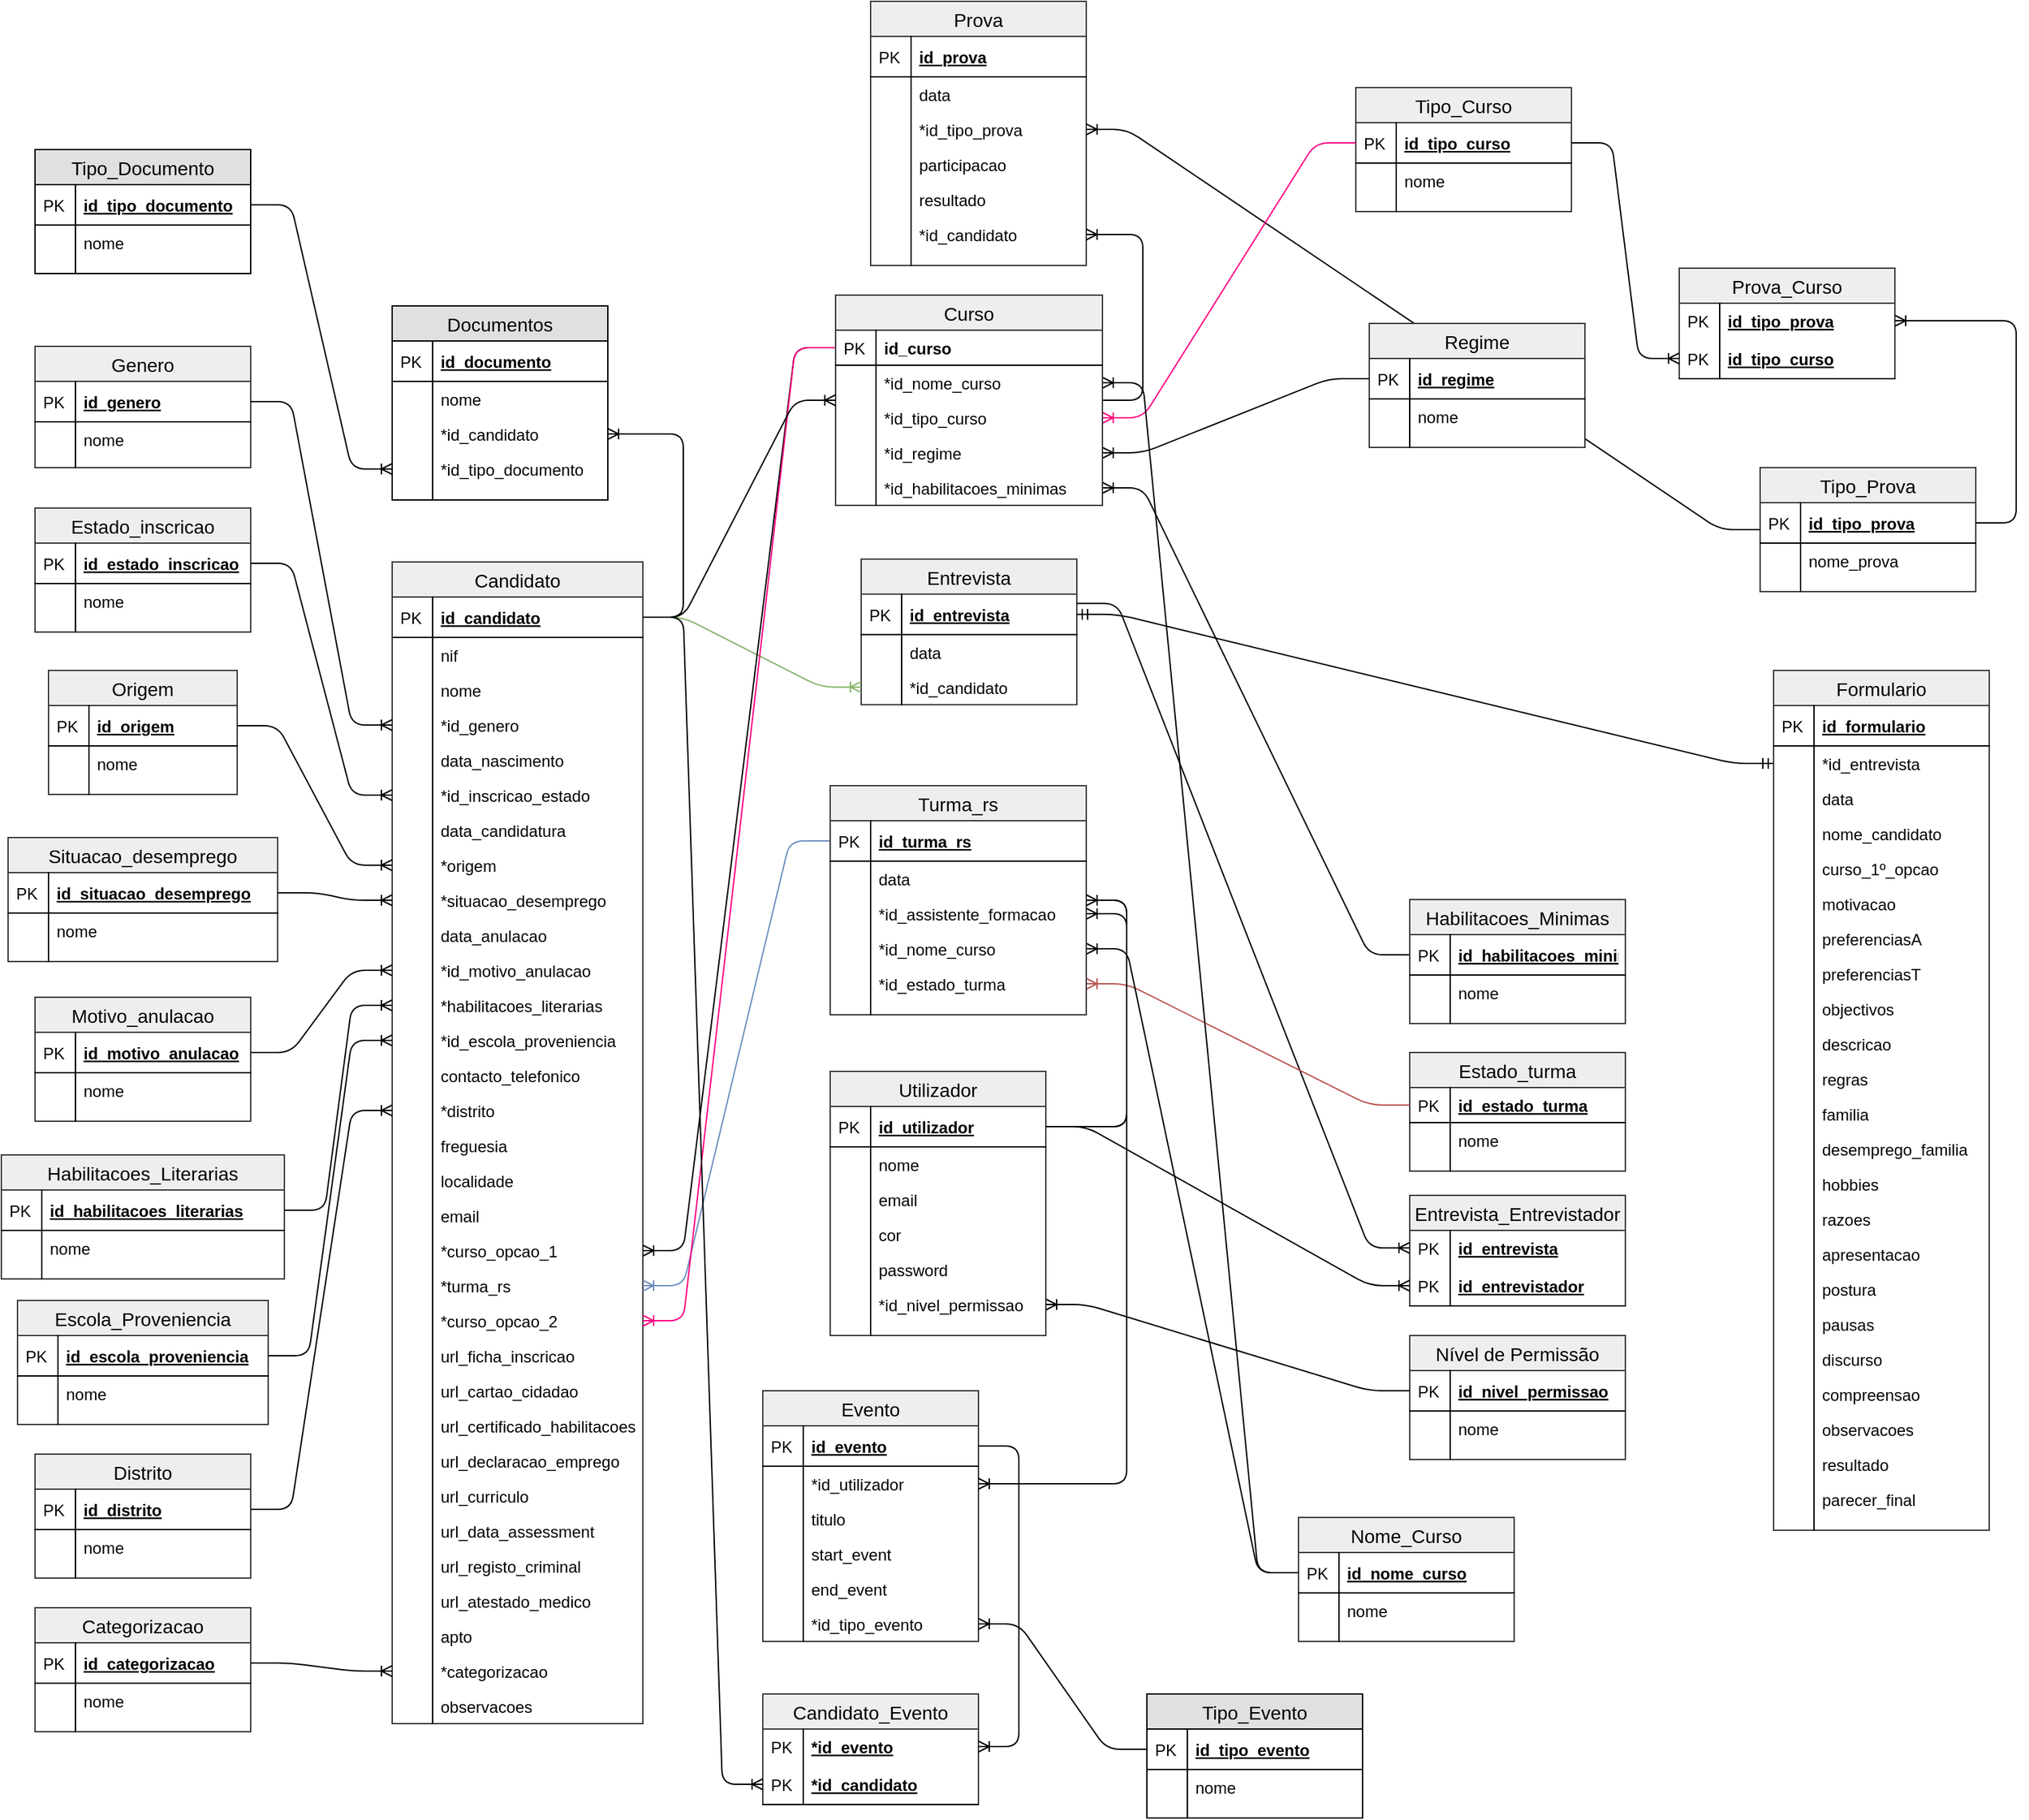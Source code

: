 <mxfile version="12.2.2" type="device" pages="1"><diagram id="cKlJzpNJUfeI7yZMC3EM" name="Page-1"><mxGraphModel dx="3062" dy="2011" grid="1" gridSize="10" guides="1" tooltips="1" connect="1" arrows="1" fold="1" page="1" pageScale="1" pageWidth="1654" pageHeight="1169" math="0" shadow="0"><root><mxCell id="0"/><mxCell id="1" parent="0"/><mxCell id="k9MbXm3rc0FIh-uhfr_8-1" value="Candidato" style="swimlane;fontStyle=0;childLayout=stackLayout;horizontal=1;startSize=26;fillColor=#eeeeee;horizontalStack=0;resizeParent=1;resizeParentMax=0;resizeLast=0;collapsible=1;marginBottom=0;swimlaneFillColor=#ffffff;align=center;fontSize=14;strokeColor=#36393d;" parent="1" vertex="1"><mxGeometry x="-1335" y="220" width="186" height="862" as="geometry"/></mxCell><mxCell id="k9MbXm3rc0FIh-uhfr_8-2" value="id_candidato" style="shape=partialRectangle;top=0;left=0;right=0;bottom=1;align=left;verticalAlign=middle;fillColor=none;spacingLeft=34;spacingRight=4;overflow=hidden;rotatable=0;points=[[0,0.5],[1,0.5]];portConstraint=eastwest;dropTarget=0;fontStyle=5;fontSize=12;" parent="k9MbXm3rc0FIh-uhfr_8-1" vertex="1"><mxGeometry y="26" width="186" height="30" as="geometry"/></mxCell><mxCell id="k9MbXm3rc0FIh-uhfr_8-3" value="PK" style="shape=partialRectangle;top=0;left=0;bottom=0;fillColor=none;align=left;verticalAlign=middle;spacingLeft=4;spacingRight=4;overflow=hidden;rotatable=0;points=[];portConstraint=eastwest;part=1;fontSize=12;" parent="k9MbXm3rc0FIh-uhfr_8-2" vertex="1" connectable="0"><mxGeometry width="30" height="30" as="geometry"/></mxCell><mxCell id="KPi_dSCh_hZ9M2T-Gw58-9" value="nif" style="shape=partialRectangle;top=0;left=0;right=0;bottom=0;align=left;verticalAlign=top;fillColor=none;spacingLeft=34;spacingRight=4;overflow=hidden;rotatable=0;points=[[0,0.5],[1,0.5]];portConstraint=eastwest;dropTarget=0;fontSize=12;" parent="k9MbXm3rc0FIh-uhfr_8-1" vertex="1"><mxGeometry y="56" width="186" height="26" as="geometry"/></mxCell><mxCell id="KPi_dSCh_hZ9M2T-Gw58-10" value="" style="shape=partialRectangle;top=0;left=0;bottom=0;fillColor=none;align=left;verticalAlign=top;spacingLeft=4;spacingRight=4;overflow=hidden;rotatable=0;points=[];portConstraint=eastwest;part=1;fontSize=12;" parent="KPi_dSCh_hZ9M2T-Gw58-9" vertex="1" connectable="0"><mxGeometry width="30" height="26" as="geometry"/></mxCell><mxCell id="k9MbXm3rc0FIh-uhfr_8-4" value="nome" style="shape=partialRectangle;top=0;left=0;right=0;bottom=0;align=left;verticalAlign=top;fillColor=none;spacingLeft=34;spacingRight=4;overflow=hidden;rotatable=0;points=[[0,0.5],[1,0.5]];portConstraint=eastwest;dropTarget=0;fontSize=12;" parent="k9MbXm3rc0FIh-uhfr_8-1" vertex="1"><mxGeometry y="82" width="186" height="26" as="geometry"/></mxCell><mxCell id="k9MbXm3rc0FIh-uhfr_8-5" value="" style="shape=partialRectangle;top=0;left=0;bottom=0;fillColor=none;align=left;verticalAlign=top;spacingLeft=4;spacingRight=4;overflow=hidden;rotatable=0;points=[];portConstraint=eastwest;part=1;fontSize=12;" parent="k9MbXm3rc0FIh-uhfr_8-4" vertex="1" connectable="0"><mxGeometry width="30" height="26" as="geometry"/></mxCell><mxCell id="k9MbXm3rc0FIh-uhfr_8-6" value="*id_genero" style="shape=partialRectangle;top=0;left=0;right=0;bottom=0;align=left;verticalAlign=top;fillColor=none;spacingLeft=34;spacingRight=4;overflow=hidden;rotatable=0;points=[[0,0.5],[1,0.5]];portConstraint=eastwest;dropTarget=0;fontSize=12;" parent="k9MbXm3rc0FIh-uhfr_8-1" vertex="1"><mxGeometry y="108" width="186" height="26" as="geometry"/></mxCell><mxCell id="k9MbXm3rc0FIh-uhfr_8-7" value="" style="shape=partialRectangle;top=0;left=0;bottom=0;fillColor=none;align=left;verticalAlign=top;spacingLeft=4;spacingRight=4;overflow=hidden;rotatable=0;points=[];portConstraint=eastwest;part=1;fontSize=12;" parent="k9MbXm3rc0FIh-uhfr_8-6" vertex="1" connectable="0"><mxGeometry width="30" height="26" as="geometry"/></mxCell><mxCell id="k9MbXm3rc0FIh-uhfr_8-8" value="data_nascimento" style="shape=partialRectangle;top=0;left=0;right=0;bottom=0;align=left;verticalAlign=top;fillColor=none;spacingLeft=34;spacingRight=4;overflow=hidden;rotatable=0;points=[[0,0.5],[1,0.5]];portConstraint=eastwest;dropTarget=0;fontSize=12;" parent="k9MbXm3rc0FIh-uhfr_8-1" vertex="1"><mxGeometry y="134" width="186" height="26" as="geometry"/></mxCell><mxCell id="k9MbXm3rc0FIh-uhfr_8-9" value="" style="shape=partialRectangle;top=0;left=0;bottom=0;fillColor=none;align=left;verticalAlign=top;spacingLeft=4;spacingRight=4;overflow=hidden;rotatable=0;points=[];portConstraint=eastwest;part=1;fontSize=12;" parent="k9MbXm3rc0FIh-uhfr_8-8" vertex="1" connectable="0"><mxGeometry width="30" height="26" as="geometry"/></mxCell><mxCell id="u7rAbGI9IvUEG3PFh68T-3" value="*id_inscricao_estado" style="shape=partialRectangle;top=0;left=0;right=0;bottom=0;align=left;verticalAlign=top;fillColor=none;spacingLeft=34;spacingRight=4;overflow=hidden;rotatable=0;points=[[0,0.5],[1,0.5]];portConstraint=eastwest;dropTarget=0;fontSize=12;" parent="k9MbXm3rc0FIh-uhfr_8-1" vertex="1"><mxGeometry y="160" width="186" height="26" as="geometry"/></mxCell><mxCell id="u7rAbGI9IvUEG3PFh68T-4" value="" style="shape=partialRectangle;top=0;left=0;bottom=0;fillColor=none;align=left;verticalAlign=top;spacingLeft=4;spacingRight=4;overflow=hidden;rotatable=0;points=[];portConstraint=eastwest;part=1;fontSize=12;" parent="u7rAbGI9IvUEG3PFh68T-3" vertex="1" connectable="0"><mxGeometry width="30" height="26" as="geometry"/></mxCell><mxCell id="u7rAbGI9IvUEG3PFh68T-9" value="data_candidatura " style="shape=partialRectangle;top=0;left=0;right=0;bottom=0;align=left;verticalAlign=top;fillColor=none;spacingLeft=34;spacingRight=4;overflow=hidden;rotatable=0;points=[[0,0.5],[1,0.5]];portConstraint=eastwest;dropTarget=0;fontSize=12;fontStyle=0" parent="k9MbXm3rc0FIh-uhfr_8-1" vertex="1"><mxGeometry y="186" width="186" height="26" as="geometry"/></mxCell><mxCell id="u7rAbGI9IvUEG3PFh68T-10" value="" style="shape=partialRectangle;top=0;left=0;bottom=0;fillColor=none;align=left;verticalAlign=top;spacingLeft=4;spacingRight=4;overflow=hidden;rotatable=0;points=[];portConstraint=eastwest;part=1;fontSize=12;" parent="u7rAbGI9IvUEG3PFh68T-9" vertex="1" connectable="0"><mxGeometry width="30" height="26" as="geometry"/></mxCell><mxCell id="u7rAbGI9IvUEG3PFh68T-13" value="*origem" style="shape=partialRectangle;top=0;left=0;right=0;bottom=0;align=left;verticalAlign=top;fillColor=none;spacingLeft=34;spacingRight=4;overflow=hidden;rotatable=0;points=[[0,0.5],[1,0.5]];portConstraint=eastwest;dropTarget=0;fontSize=12;fontStyle=0" parent="k9MbXm3rc0FIh-uhfr_8-1" vertex="1"><mxGeometry y="212" width="186" height="26" as="geometry"/></mxCell><mxCell id="u7rAbGI9IvUEG3PFh68T-14" value="" style="shape=partialRectangle;top=0;left=0;bottom=0;fillColor=none;align=left;verticalAlign=top;spacingLeft=4;spacingRight=4;overflow=hidden;rotatable=0;points=[];portConstraint=eastwest;part=1;fontSize=12;" parent="u7rAbGI9IvUEG3PFh68T-13" vertex="1" connectable="0"><mxGeometry width="30" height="26" as="geometry"/></mxCell><mxCell id="u7rAbGI9IvUEG3PFh68T-15" value="*situacao_desemprego" style="shape=partialRectangle;top=0;left=0;right=0;bottom=0;align=left;verticalAlign=top;fillColor=none;spacingLeft=34;spacingRight=4;overflow=hidden;rotatable=0;points=[[0,0.5],[1,0.5]];portConstraint=eastwest;dropTarget=0;fontSize=12;" parent="k9MbXm3rc0FIh-uhfr_8-1" vertex="1"><mxGeometry y="238" width="186" height="26" as="geometry"/></mxCell><mxCell id="u7rAbGI9IvUEG3PFh68T-16" value="" style="shape=partialRectangle;top=0;left=0;bottom=0;fillColor=none;align=left;verticalAlign=top;spacingLeft=4;spacingRight=4;overflow=hidden;rotatable=0;points=[];portConstraint=eastwest;part=1;fontSize=12;" parent="u7rAbGI9IvUEG3PFh68T-15" vertex="1" connectable="0"><mxGeometry width="30" height="26" as="geometry"/></mxCell><mxCell id="u7rAbGI9IvUEG3PFh68T-17" value="data_anulacao" style="shape=partialRectangle;top=0;left=0;right=0;bottom=0;align=left;verticalAlign=top;fillColor=none;spacingLeft=34;spacingRight=4;overflow=hidden;rotatable=0;points=[[0,0.5],[1,0.5]];portConstraint=eastwest;dropTarget=0;fontSize=12;" parent="k9MbXm3rc0FIh-uhfr_8-1" vertex="1"><mxGeometry y="264" width="186" height="26" as="geometry"/></mxCell><mxCell id="u7rAbGI9IvUEG3PFh68T-18" value="" style="shape=partialRectangle;top=0;left=0;bottom=0;fillColor=none;align=left;verticalAlign=top;spacingLeft=4;spacingRight=4;overflow=hidden;rotatable=0;points=[];portConstraint=eastwest;part=1;fontSize=12;" parent="u7rAbGI9IvUEG3PFh68T-17" vertex="1" connectable="0"><mxGeometry width="30" height="26" as="geometry"/></mxCell><mxCell id="XxA1zlGiIgsz4bzsQsxY-9" value="*id_motivo_anulacao" style="shape=partialRectangle;top=0;left=0;right=0;bottom=0;align=left;verticalAlign=top;fillColor=none;spacingLeft=34;spacingRight=4;overflow=hidden;rotatable=0;points=[[0,0.5],[1,0.5]];portConstraint=eastwest;dropTarget=0;fontSize=12;" parent="k9MbXm3rc0FIh-uhfr_8-1" vertex="1"><mxGeometry y="290" width="186" height="26" as="geometry"/></mxCell><mxCell id="XxA1zlGiIgsz4bzsQsxY-10" value="" style="shape=partialRectangle;top=0;left=0;bottom=0;fillColor=none;align=left;verticalAlign=top;spacingLeft=4;spacingRight=4;overflow=hidden;rotatable=0;points=[];portConstraint=eastwest;part=1;fontSize=12;" parent="XxA1zlGiIgsz4bzsQsxY-9" vertex="1" connectable="0"><mxGeometry width="30" height="26" as="geometry"/></mxCell><mxCell id="u7rAbGI9IvUEG3PFh68T-19" value="*habilitacoes_literarias" style="shape=partialRectangle;top=0;left=0;right=0;bottom=0;align=left;verticalAlign=top;fillColor=none;spacingLeft=34;spacingRight=4;overflow=hidden;rotatable=0;points=[[0,0.5],[1,0.5]];portConstraint=eastwest;dropTarget=0;fontSize=12;" parent="k9MbXm3rc0FIh-uhfr_8-1" vertex="1"><mxGeometry y="316" width="186" height="26" as="geometry"/></mxCell><mxCell id="u7rAbGI9IvUEG3PFh68T-20" value="" style="shape=partialRectangle;top=0;left=0;bottom=0;fillColor=none;align=left;verticalAlign=top;spacingLeft=4;spacingRight=4;overflow=hidden;rotatable=0;points=[];portConstraint=eastwest;part=1;fontSize=12;" parent="u7rAbGI9IvUEG3PFh68T-19" vertex="1" connectable="0"><mxGeometry width="30" height="26" as="geometry"/></mxCell><mxCell id="u7rAbGI9IvUEG3PFh68T-21" value="*id_escola_proveniencia" style="shape=partialRectangle;top=0;left=0;right=0;bottom=0;align=left;verticalAlign=top;fillColor=none;spacingLeft=34;spacingRight=4;overflow=hidden;rotatable=0;points=[[0,0.5],[1,0.5]];portConstraint=eastwest;dropTarget=0;fontSize=12;" parent="k9MbXm3rc0FIh-uhfr_8-1" vertex="1"><mxGeometry y="342" width="186" height="26" as="geometry"/></mxCell><mxCell id="u7rAbGI9IvUEG3PFh68T-22" value="" style="shape=partialRectangle;top=0;left=0;bottom=0;fillColor=none;align=left;verticalAlign=top;spacingLeft=4;spacingRight=4;overflow=hidden;rotatable=0;points=[];portConstraint=eastwest;part=1;fontSize=12;" parent="u7rAbGI9IvUEG3PFh68T-21" vertex="1" connectable="0"><mxGeometry width="30" height="26" as="geometry"/></mxCell><mxCell id="u7rAbGI9IvUEG3PFh68T-23" value="contacto_telefonico" style="shape=partialRectangle;top=0;left=0;right=0;bottom=0;align=left;verticalAlign=top;fillColor=none;spacingLeft=34;spacingRight=4;overflow=hidden;rotatable=0;points=[[0,0.5],[1,0.5]];portConstraint=eastwest;dropTarget=0;fontSize=12;" parent="k9MbXm3rc0FIh-uhfr_8-1" vertex="1"><mxGeometry y="368" width="186" height="26" as="geometry"/></mxCell><mxCell id="u7rAbGI9IvUEG3PFh68T-24" value="" style="shape=partialRectangle;top=0;left=0;bottom=0;fillColor=none;align=left;verticalAlign=top;spacingLeft=4;spacingRight=4;overflow=hidden;rotatable=0;points=[];portConstraint=eastwest;part=1;fontSize=12;" parent="u7rAbGI9IvUEG3PFh68T-23" vertex="1" connectable="0"><mxGeometry width="30" height="26" as="geometry"/></mxCell><mxCell id="u7rAbGI9IvUEG3PFh68T-31" value="*distrito" style="shape=partialRectangle;top=0;left=0;right=0;bottom=0;align=left;verticalAlign=top;fillColor=none;spacingLeft=34;spacingRight=4;overflow=hidden;rotatable=0;points=[[0,0.5],[1,0.5]];portConstraint=eastwest;dropTarget=0;fontSize=12;" parent="k9MbXm3rc0FIh-uhfr_8-1" vertex="1"><mxGeometry y="394" width="186" height="26" as="geometry"/></mxCell><mxCell id="u7rAbGI9IvUEG3PFh68T-32" value="" style="shape=partialRectangle;top=0;left=0;bottom=0;fillColor=none;align=left;verticalAlign=top;spacingLeft=4;spacingRight=4;overflow=hidden;rotatable=0;points=[];portConstraint=eastwest;part=1;fontSize=12;" parent="u7rAbGI9IvUEG3PFh68T-31" vertex="1" connectable="0"><mxGeometry width="30" height="26" as="geometry"/></mxCell><mxCell id="u7rAbGI9IvUEG3PFh68T-25" value="freguesia" style="shape=partialRectangle;top=0;left=0;right=0;bottom=0;align=left;verticalAlign=top;fillColor=none;spacingLeft=34;spacingRight=4;overflow=hidden;rotatable=0;points=[[0,0.5],[1,0.5]];portConstraint=eastwest;dropTarget=0;fontSize=12;" parent="k9MbXm3rc0FIh-uhfr_8-1" vertex="1"><mxGeometry y="420" width="186" height="26" as="geometry"/></mxCell><mxCell id="u7rAbGI9IvUEG3PFh68T-26" value="" style="shape=partialRectangle;top=0;left=0;bottom=0;fillColor=none;align=left;verticalAlign=top;spacingLeft=4;spacingRight=4;overflow=hidden;rotatable=0;points=[];portConstraint=eastwest;part=1;fontSize=12;" parent="u7rAbGI9IvUEG3PFh68T-25" vertex="1" connectable="0"><mxGeometry width="30" height="26" as="geometry"/></mxCell><mxCell id="u7rAbGI9IvUEG3PFh68T-29" value="localidade" style="shape=partialRectangle;top=0;left=0;right=0;bottom=0;align=left;verticalAlign=top;fillColor=none;spacingLeft=34;spacingRight=4;overflow=hidden;rotatable=0;points=[[0,0.5],[1,0.5]];portConstraint=eastwest;dropTarget=0;fontSize=12;" parent="k9MbXm3rc0FIh-uhfr_8-1" vertex="1"><mxGeometry y="446" width="186" height="26" as="geometry"/></mxCell><mxCell id="u7rAbGI9IvUEG3PFh68T-30" value="" style="shape=partialRectangle;top=0;left=0;bottom=0;fillColor=none;align=left;verticalAlign=top;spacingLeft=4;spacingRight=4;overflow=hidden;rotatable=0;points=[];portConstraint=eastwest;part=1;fontSize=12;" parent="u7rAbGI9IvUEG3PFh68T-29" vertex="1" connectable="0"><mxGeometry width="30" height="26" as="geometry"/></mxCell><mxCell id="u7rAbGI9IvUEG3PFh68T-35" value="email" style="shape=partialRectangle;top=0;left=0;right=0;bottom=0;align=left;verticalAlign=top;fillColor=none;spacingLeft=34;spacingRight=4;overflow=hidden;rotatable=0;points=[[0,0.5],[1,0.5]];portConstraint=eastwest;dropTarget=0;fontSize=12;" parent="k9MbXm3rc0FIh-uhfr_8-1" vertex="1"><mxGeometry y="472" width="186" height="26" as="geometry"/></mxCell><mxCell id="u7rAbGI9IvUEG3PFh68T-36" value="" style="shape=partialRectangle;top=0;left=0;bottom=0;fillColor=none;align=left;verticalAlign=top;spacingLeft=4;spacingRight=4;overflow=hidden;rotatable=0;points=[];portConstraint=eastwest;part=1;fontSize=12;" parent="u7rAbGI9IvUEG3PFh68T-35" vertex="1" connectable="0"><mxGeometry width="30" height="26" as="geometry"/></mxCell><mxCell id="u7rAbGI9IvUEG3PFh68T-37" value="*curso_opcao_1" style="shape=partialRectangle;top=0;left=0;right=0;bottom=0;align=left;verticalAlign=top;fillColor=none;spacingLeft=34;spacingRight=4;overflow=hidden;rotatable=0;points=[[0,0.5],[1,0.5]];portConstraint=eastwest;dropTarget=0;fontSize=12;" parent="k9MbXm3rc0FIh-uhfr_8-1" vertex="1"><mxGeometry y="498" width="186" height="26" as="geometry"/></mxCell><mxCell id="u7rAbGI9IvUEG3PFh68T-38" value="" style="shape=partialRectangle;top=0;left=0;bottom=0;fillColor=none;align=left;verticalAlign=top;spacingLeft=4;spacingRight=4;overflow=hidden;rotatable=0;points=[];portConstraint=eastwest;part=1;fontSize=12;" parent="u7rAbGI9IvUEG3PFh68T-37" vertex="1" connectable="0"><mxGeometry width="30" height="26" as="geometry"/></mxCell><mxCell id="u7rAbGI9IvUEG3PFh68T-43" value="*turma_rs" style="shape=partialRectangle;top=0;left=0;right=0;bottom=0;align=left;verticalAlign=top;fillColor=none;spacingLeft=34;spacingRight=4;overflow=hidden;rotatable=0;points=[[0,0.5],[1,0.5]];portConstraint=eastwest;dropTarget=0;fontSize=12;" parent="k9MbXm3rc0FIh-uhfr_8-1" vertex="1"><mxGeometry y="524" width="186" height="26" as="geometry"/></mxCell><mxCell id="u7rAbGI9IvUEG3PFh68T-44" value="" style="shape=partialRectangle;top=0;left=0;bottom=0;fillColor=none;align=left;verticalAlign=top;spacingLeft=4;spacingRight=4;overflow=hidden;rotatable=0;points=[];portConstraint=eastwest;part=1;fontSize=12;" parent="u7rAbGI9IvUEG3PFh68T-43" vertex="1" connectable="0"><mxGeometry width="30" height="26" as="geometry"/></mxCell><mxCell id="u7rAbGI9IvUEG3PFh68T-53" value="*curso_opcao_2" style="shape=partialRectangle;top=0;left=0;right=0;bottom=0;align=left;verticalAlign=top;fillColor=none;spacingLeft=34;spacingRight=4;overflow=hidden;rotatable=0;points=[[0,0.5],[1,0.5]];portConstraint=eastwest;dropTarget=0;fontSize=12;" parent="k9MbXm3rc0FIh-uhfr_8-1" vertex="1"><mxGeometry y="550" width="186" height="26" as="geometry"/></mxCell><mxCell id="u7rAbGI9IvUEG3PFh68T-54" value="" style="shape=partialRectangle;top=0;left=0;bottom=0;fillColor=none;align=left;verticalAlign=top;spacingLeft=4;spacingRight=4;overflow=hidden;rotatable=0;points=[];portConstraint=eastwest;part=1;fontSize=12;" parent="u7rAbGI9IvUEG3PFh68T-53" vertex="1" connectable="0"><mxGeometry width="30" height="26" as="geometry"/></mxCell><mxCell id="u7rAbGI9IvUEG3PFh68T-55" value="url_ficha_inscricao" style="shape=partialRectangle;top=0;left=0;right=0;bottom=0;align=left;verticalAlign=top;fillColor=none;spacingLeft=34;spacingRight=4;overflow=hidden;rotatable=0;points=[[0,0.5],[1,0.5]];portConstraint=eastwest;dropTarget=0;fontSize=12;fontStyle=0" parent="k9MbXm3rc0FIh-uhfr_8-1" vertex="1"><mxGeometry y="576" width="186" height="26" as="geometry"/></mxCell><mxCell id="u7rAbGI9IvUEG3PFh68T-56" value="" style="shape=partialRectangle;top=0;left=0;bottom=0;fillColor=none;align=left;verticalAlign=top;spacingLeft=4;spacingRight=4;overflow=hidden;rotatable=0;points=[];portConstraint=eastwest;part=1;fontSize=12;" parent="u7rAbGI9IvUEG3PFh68T-55" vertex="1" connectable="0"><mxGeometry width="30" height="26" as="geometry"/></mxCell><mxCell id="u7rAbGI9IvUEG3PFh68T-57" value="url_cartao_cidadao" style="shape=partialRectangle;top=0;left=0;right=0;bottom=0;align=left;verticalAlign=top;fillColor=none;spacingLeft=34;spacingRight=4;overflow=hidden;rotatable=0;points=[[0,0.5],[1,0.5]];portConstraint=eastwest;dropTarget=0;fontSize=12;fontStyle=0" parent="k9MbXm3rc0FIh-uhfr_8-1" vertex="1"><mxGeometry y="602" width="186" height="26" as="geometry"/></mxCell><mxCell id="u7rAbGI9IvUEG3PFh68T-58" value="" style="shape=partialRectangle;top=0;left=0;bottom=0;fillColor=none;align=left;verticalAlign=top;spacingLeft=4;spacingRight=4;overflow=hidden;rotatable=0;points=[];portConstraint=eastwest;part=1;fontSize=12;" parent="u7rAbGI9IvUEG3PFh68T-57" vertex="1" connectable="0"><mxGeometry width="30" height="26" as="geometry"/></mxCell><mxCell id="u7rAbGI9IvUEG3PFh68T-59" value="url_certificado_habilitacoes" style="shape=partialRectangle;top=0;left=0;right=0;bottom=0;align=left;verticalAlign=top;fillColor=none;spacingLeft=34;spacingRight=4;overflow=hidden;rotatable=0;points=[[0,0.5],[1,0.5]];portConstraint=eastwest;dropTarget=0;fontSize=12;fontStyle=0" parent="k9MbXm3rc0FIh-uhfr_8-1" vertex="1"><mxGeometry y="628" width="186" height="26" as="geometry"/></mxCell><mxCell id="u7rAbGI9IvUEG3PFh68T-60" value="" style="shape=partialRectangle;top=0;left=0;bottom=0;fillColor=none;align=left;verticalAlign=top;spacingLeft=4;spacingRight=4;overflow=hidden;rotatable=0;points=[];portConstraint=eastwest;part=1;fontSize=12;" parent="u7rAbGI9IvUEG3PFh68T-59" vertex="1" connectable="0"><mxGeometry width="30" height="26" as="geometry"/></mxCell><mxCell id="u7rAbGI9IvUEG3PFh68T-61" value="url_declaracao_emprego" style="shape=partialRectangle;top=0;left=0;right=0;bottom=0;align=left;verticalAlign=top;fillColor=none;spacingLeft=34;spacingRight=4;overflow=hidden;rotatable=0;points=[[0,0.5],[1,0.5]];portConstraint=eastwest;dropTarget=0;fontSize=12;fontStyle=0" parent="k9MbXm3rc0FIh-uhfr_8-1" vertex="1"><mxGeometry y="654" width="186" height="26" as="geometry"/></mxCell><mxCell id="u7rAbGI9IvUEG3PFh68T-62" value="" style="shape=partialRectangle;top=0;left=0;bottom=0;fillColor=none;align=left;verticalAlign=top;spacingLeft=4;spacingRight=4;overflow=hidden;rotatable=0;points=[];portConstraint=eastwest;part=1;fontSize=12;" parent="u7rAbGI9IvUEG3PFh68T-61" vertex="1" connectable="0"><mxGeometry width="30" height="26" as="geometry"/></mxCell><mxCell id="u7rAbGI9IvUEG3PFh68T-63" value="url_curriculo" style="shape=partialRectangle;top=0;left=0;right=0;bottom=0;align=left;verticalAlign=top;fillColor=none;spacingLeft=34;spacingRight=4;overflow=hidden;rotatable=0;points=[[0,0.5],[1,0.5]];portConstraint=eastwest;dropTarget=0;fontSize=12;fontStyle=0" parent="k9MbXm3rc0FIh-uhfr_8-1" vertex="1"><mxGeometry y="680" width="186" height="26" as="geometry"/></mxCell><mxCell id="u7rAbGI9IvUEG3PFh68T-64" value="" style="shape=partialRectangle;top=0;left=0;bottom=0;fillColor=none;align=left;verticalAlign=top;spacingLeft=4;spacingRight=4;overflow=hidden;rotatable=0;points=[];portConstraint=eastwest;part=1;fontSize=12;" parent="u7rAbGI9IvUEG3PFh68T-63" vertex="1" connectable="0"><mxGeometry width="30" height="26" as="geometry"/></mxCell><mxCell id="u7rAbGI9IvUEG3PFh68T-105" value="url_data_assessment" style="shape=partialRectangle;top=0;left=0;right=0;bottom=0;align=left;verticalAlign=top;fillColor=none;spacingLeft=34;spacingRight=4;overflow=hidden;rotatable=0;points=[[0,0.5],[1,0.5]];portConstraint=eastwest;dropTarget=0;fontSize=12;fontColor=#000000;fontStyle=0" parent="k9MbXm3rc0FIh-uhfr_8-1" vertex="1"><mxGeometry y="706" width="186" height="26" as="geometry"/></mxCell><mxCell id="u7rAbGI9IvUEG3PFh68T-106" value="" style="shape=partialRectangle;top=0;left=0;bottom=0;fillColor=none;align=left;verticalAlign=top;spacingLeft=4;spacingRight=4;overflow=hidden;rotatable=0;points=[];portConstraint=eastwest;part=1;fontSize=12;" parent="u7rAbGI9IvUEG3PFh68T-105" vertex="1" connectable="0"><mxGeometry width="30" height="26" as="geometry"/></mxCell><mxCell id="u7rAbGI9IvUEG3PFh68T-65" value="url_registo_criminal" style="shape=partialRectangle;top=0;left=0;right=0;bottom=0;align=left;verticalAlign=top;fillColor=none;spacingLeft=34;spacingRight=4;overflow=hidden;rotatable=0;points=[[0,0.5],[1,0.5]];portConstraint=eastwest;dropTarget=0;fontSize=12;fontStyle=0" parent="k9MbXm3rc0FIh-uhfr_8-1" vertex="1"><mxGeometry y="732" width="186" height="26" as="geometry"/></mxCell><mxCell id="u7rAbGI9IvUEG3PFh68T-66" value="" style="shape=partialRectangle;top=0;left=0;bottom=0;fillColor=none;align=left;verticalAlign=top;spacingLeft=4;spacingRight=4;overflow=hidden;rotatable=0;points=[];portConstraint=eastwest;part=1;fontSize=12;" parent="u7rAbGI9IvUEG3PFh68T-65" vertex="1" connectable="0"><mxGeometry width="30" height="26" as="geometry"/></mxCell><mxCell id="u7rAbGI9IvUEG3PFh68T-67" value="url_atestado_medico" style="shape=partialRectangle;top=0;left=0;right=0;bottom=0;align=left;verticalAlign=top;fillColor=none;spacingLeft=34;spacingRight=4;overflow=hidden;rotatable=0;points=[[0,0.5],[1,0.5]];portConstraint=eastwest;dropTarget=0;fontSize=12;fontColor=#000000;fontStyle=0;strokeColor=none;" parent="k9MbXm3rc0FIh-uhfr_8-1" vertex="1"><mxGeometry y="758" width="186" height="26" as="geometry"/></mxCell><mxCell id="u7rAbGI9IvUEG3PFh68T-68" value="" style="shape=partialRectangle;top=0;left=0;bottom=0;fillColor=none;align=left;verticalAlign=top;spacingLeft=4;spacingRight=4;overflow=hidden;rotatable=0;points=[];portConstraint=eastwest;part=1;fontSize=12;" parent="u7rAbGI9IvUEG3PFh68T-67" vertex="1" connectable="0"><mxGeometry width="30" height="26" as="geometry"/></mxCell><mxCell id="u7rAbGI9IvUEG3PFh68T-69" value="apto" style="shape=partialRectangle;top=0;left=0;right=0;bottom=0;align=left;verticalAlign=top;fillColor=none;spacingLeft=34;spacingRight=4;overflow=hidden;rotatable=0;points=[[0,0.5],[1,0.5]];portConstraint=eastwest;dropTarget=0;fontSize=12;fontStyle=0" parent="k9MbXm3rc0FIh-uhfr_8-1" vertex="1"><mxGeometry y="784" width="186" height="26" as="geometry"/></mxCell><mxCell id="u7rAbGI9IvUEG3PFh68T-70" value="" style="shape=partialRectangle;top=0;left=0;bottom=0;fillColor=none;align=left;verticalAlign=top;spacingLeft=4;spacingRight=4;overflow=hidden;rotatable=0;points=[];portConstraint=eastwest;part=1;fontSize=12;" parent="u7rAbGI9IvUEG3PFh68T-69" vertex="1" connectable="0"><mxGeometry width="30" height="26" as="geometry"/></mxCell><mxCell id="u7rAbGI9IvUEG3PFh68T-101" value="*categorizacao" style="shape=partialRectangle;top=0;left=0;right=0;bottom=0;align=left;verticalAlign=top;fillColor=none;spacingLeft=34;spacingRight=4;overflow=hidden;rotatable=0;points=[[0,0.5],[1,0.5]];portConstraint=eastwest;dropTarget=0;fontSize=12;fontColor=#000000;strokeColor=#000000;fontStyle=0" parent="k9MbXm3rc0FIh-uhfr_8-1" vertex="1"><mxGeometry y="810" width="186" height="26" as="geometry"/></mxCell><mxCell id="u7rAbGI9IvUEG3PFh68T-102" value="" style="shape=partialRectangle;top=0;left=0;bottom=0;fillColor=none;align=left;verticalAlign=top;spacingLeft=4;spacingRight=4;overflow=hidden;rotatable=0;points=[];portConstraint=eastwest;part=1;fontSize=12;" parent="u7rAbGI9IvUEG3PFh68T-101" vertex="1" connectable="0"><mxGeometry width="30" height="26" as="geometry"/></mxCell><mxCell id="u7rAbGI9IvUEG3PFh68T-111" value="observacoes" style="shape=partialRectangle;top=0;left=0;right=0;bottom=0;align=left;verticalAlign=top;fillColor=none;spacingLeft=34;spacingRight=4;overflow=hidden;rotatable=0;points=[[0,0.5],[1,0.5]];portConstraint=eastwest;dropTarget=0;fontSize=12;" parent="k9MbXm3rc0FIh-uhfr_8-1" vertex="1"><mxGeometry y="836" width="186" height="26" as="geometry"/></mxCell><mxCell id="u7rAbGI9IvUEG3PFh68T-112" value="" style="shape=partialRectangle;top=0;left=0;bottom=0;fillColor=none;align=left;verticalAlign=top;spacingLeft=4;spacingRight=4;overflow=hidden;rotatable=0;points=[];portConstraint=eastwest;part=1;fontSize=12;" parent="u7rAbGI9IvUEG3PFh68T-111" vertex="1" connectable="0"><mxGeometry width="30" height="26" as="geometry"/></mxCell><mxCell id="k9MbXm3rc0FIh-uhfr_8-45" value="Entrevista" style="swimlane;fontStyle=0;childLayout=stackLayout;horizontal=1;startSize=26;fillColor=#eeeeee;horizontalStack=0;resizeParent=1;resizeParentMax=0;resizeLast=0;collapsible=1;marginBottom=0;swimlaneFillColor=#ffffff;align=center;fontSize=14;strokeColor=#36393d;" parent="1" vertex="1"><mxGeometry x="-987" y="217.818" width="160" height="108" as="geometry"/></mxCell><mxCell id="k9MbXm3rc0FIh-uhfr_8-46" value="id_entrevista" style="shape=partialRectangle;top=0;left=0;right=0;bottom=1;align=left;verticalAlign=middle;fillColor=none;spacingLeft=34;spacingRight=4;overflow=hidden;rotatable=0;points=[[0,0.5],[1,0.5]];portConstraint=eastwest;dropTarget=0;fontStyle=5;fontSize=12;" parent="k9MbXm3rc0FIh-uhfr_8-45" vertex="1"><mxGeometry y="26" width="160" height="30" as="geometry"/></mxCell><mxCell id="k9MbXm3rc0FIh-uhfr_8-47" value="PK" style="shape=partialRectangle;top=0;left=0;bottom=0;fillColor=none;align=left;verticalAlign=middle;spacingLeft=4;spacingRight=4;overflow=hidden;rotatable=0;points=[];portConstraint=eastwest;part=1;fontSize=12;" parent="k9MbXm3rc0FIh-uhfr_8-46" vertex="1" connectable="0"><mxGeometry width="30" height="30" as="geometry"/></mxCell><mxCell id="k9MbXm3rc0FIh-uhfr_8-48" value="data" style="shape=partialRectangle;top=0;left=0;right=0;bottom=0;align=left;verticalAlign=top;fillColor=none;spacingLeft=34;spacingRight=4;overflow=hidden;rotatable=0;points=[[0,0.5],[1,0.5]];portConstraint=eastwest;dropTarget=0;fontSize=12;" parent="k9MbXm3rc0FIh-uhfr_8-45" vertex="1"><mxGeometry y="56" width="160" height="26" as="geometry"/></mxCell><mxCell id="k9MbXm3rc0FIh-uhfr_8-49" value="" style="shape=partialRectangle;top=0;left=0;bottom=0;fillColor=none;align=left;verticalAlign=top;spacingLeft=4;spacingRight=4;overflow=hidden;rotatable=0;points=[];portConstraint=eastwest;part=1;fontSize=12;" parent="k9MbXm3rc0FIh-uhfr_8-48" vertex="1" connectable="0"><mxGeometry width="30" height="26" as="geometry"/></mxCell><mxCell id="3HQfe7ed0bjoQptVPz9Z-156" value="*id_candidato" style="shape=partialRectangle;top=0;left=0;right=0;bottom=0;align=left;verticalAlign=top;fillColor=none;spacingLeft=34;spacingRight=4;overflow=hidden;rotatable=0;points=[[0,0.5],[1,0.5]];portConstraint=eastwest;dropTarget=0;fontSize=12;" parent="k9MbXm3rc0FIh-uhfr_8-45" vertex="1"><mxGeometry y="82" width="160" height="26" as="geometry"/></mxCell><mxCell id="3HQfe7ed0bjoQptVPz9Z-157" value="" style="shape=partialRectangle;top=0;left=0;bottom=0;fillColor=none;align=left;verticalAlign=top;spacingLeft=4;spacingRight=4;overflow=hidden;rotatable=0;points=[];portConstraint=eastwest;part=1;fontSize=12;" parent="3HQfe7ed0bjoQptVPz9Z-156" vertex="1" connectable="0"><mxGeometry width="30" height="26" as="geometry"/></mxCell><mxCell id="k9MbXm3rc0FIh-uhfr_8-56" value="Entrevista_Entrevistador" style="swimlane;fontStyle=0;childLayout=stackLayout;horizontal=1;startSize=26;fillColor=#eeeeee;horizontalStack=0;resizeParent=1;resizeParentMax=0;resizeLast=0;collapsible=1;marginBottom=0;swimlaneFillColor=#ffffff;align=center;fontSize=14;strokeColor=#36393d;" parent="1" vertex="1"><mxGeometry x="-580" y="690" width="160" height="82" as="geometry"/></mxCell><mxCell id="3HQfe7ed0bjoQptVPz9Z-142" value="id_entrevista" style="shape=partialRectangle;top=0;left=0;right=0;bottom=0;align=left;verticalAlign=top;fillColor=none;spacingLeft=34;spacingRight=4;overflow=hidden;rotatable=0;points=[[0,0.5],[1,0.5]];portConstraint=eastwest;dropTarget=0;fontSize=12;fontStyle=5" parent="k9MbXm3rc0FIh-uhfr_8-56" vertex="1"><mxGeometry y="26" width="160" height="26" as="geometry"/></mxCell><mxCell id="3HQfe7ed0bjoQptVPz9Z-143" value="PK" style="shape=partialRectangle;top=0;left=0;bottom=0;fillColor=none;align=left;verticalAlign=top;spacingLeft=4;spacingRight=4;overflow=hidden;rotatable=0;points=[];portConstraint=eastwest;part=1;fontSize=12;" parent="3HQfe7ed0bjoQptVPz9Z-142" vertex="1" connectable="0"><mxGeometry width="30" height="26" as="geometry"/></mxCell><mxCell id="k9MbXm3rc0FIh-uhfr_8-57" value="id_entrevistador" style="shape=partialRectangle;top=0;left=0;right=0;bottom=1;align=left;verticalAlign=middle;fillColor=none;spacingLeft=34;spacingRight=4;overflow=hidden;rotatable=0;points=[[0,0.5],[1,0.5]];portConstraint=eastwest;dropTarget=0;fontStyle=5;fontSize=12;" parent="k9MbXm3rc0FIh-uhfr_8-56" vertex="1"><mxGeometry y="52" width="160" height="30" as="geometry"/></mxCell><mxCell id="k9MbXm3rc0FIh-uhfr_8-58" value="PK" style="shape=partialRectangle;top=0;left=0;bottom=0;fillColor=none;align=left;verticalAlign=middle;spacingLeft=4;spacingRight=4;overflow=hidden;rotatable=0;points=[];portConstraint=eastwest;part=1;fontSize=12;" parent="k9MbXm3rc0FIh-uhfr_8-57" vertex="1" connectable="0"><mxGeometry width="30" height="30" as="geometry"/></mxCell><mxCell id="k9MbXm3rc0FIh-uhfr_8-106" value="" style="edgeStyle=entityRelationEdgeStyle;fontSize=12;html=1;endArrow=ERoneToMany;exitX=1;exitY=0.233;exitDx=0;exitDy=0;exitPerimeter=0;" parent="1" source="k9MbXm3rc0FIh-uhfr_8-46" target="3HQfe7ed0bjoQptVPz9Z-142" edge="1"><mxGeometry width="100" height="100" relative="1" as="geometry"><mxPoint x="560" y="250" as="sourcePoint"/><mxPoint x="660" y="150" as="targetPoint"/></mxGeometry></mxCell><mxCell id="k9MbXm3rc0FIh-uhfr_8-108" value="" style="edgeStyle=entityRelationEdgeStyle;fontSize=12;html=1;endArrow=ERmandOne;startArrow=ERmandOne;" parent="1" source="nMNypgsU4XY4ew0-SfxB-7" target="k9MbXm3rc0FIh-uhfr_8-46" edge="1"><mxGeometry width="100" height="100" relative="1" as="geometry"><mxPoint x="490" y="220" as="sourcePoint"/><mxPoint x="-385" y="840.818" as="targetPoint"/></mxGeometry></mxCell><mxCell id="u7rAbGI9IvUEG3PFh68T-5" value="" style="edgeStyle=entityRelationEdgeStyle;fontSize=12;html=1;endArrow=ERoneToMany;fillColor=#dae8fc;strokeColor=#6c8ebf;" parent="1" source="k9MbXm3rc0FIh-uhfr_8-35" target="u7rAbGI9IvUEG3PFh68T-43" edge="1"><mxGeometry width="100" height="100" relative="1" as="geometry"><mxPoint x="110" y="350" as="sourcePoint"/><mxPoint x="210" y="250" as="targetPoint"/></mxGeometry></mxCell><mxCell id="3HQfe7ed0bjoQptVPz9Z-2" value="" style="edgeStyle=entityRelationEdgeStyle;fontSize=12;html=1;endArrow=ERoneToMany;" parent="1" source="3SKJ6wAupEsXhpS9lEKA-17" target="k9MbXm3rc0FIh-uhfr_8-37" edge="1"><mxGeometry width="100" height="100" relative="1" as="geometry"><mxPoint x="-340" y="920" as="sourcePoint"/><mxPoint x="170" y="510" as="targetPoint"/></mxGeometry></mxCell><mxCell id="3HQfe7ed0bjoQptVPz9Z-3" value="Genero" style="swimlane;fontStyle=0;childLayout=stackLayout;horizontal=1;startSize=26;horizontalStack=0;resizeParent=1;resizeParentMax=0;resizeLast=0;collapsible=1;marginBottom=0;swimlaneFillColor=#ffffff;align=center;fontSize=14;fillColor=#eeeeee;strokeColor=#36393d;" parent="1" vertex="1"><mxGeometry x="-1600" y="60" width="160" height="90" as="geometry"/></mxCell><mxCell id="3HQfe7ed0bjoQptVPz9Z-4" value="id_genero" style="shape=partialRectangle;top=0;left=0;right=0;bottom=1;align=left;verticalAlign=middle;fillColor=none;spacingLeft=34;spacingRight=4;overflow=hidden;rotatable=0;points=[[0,0.5],[1,0.5]];portConstraint=eastwest;dropTarget=0;fontStyle=5;fontSize=12;" parent="3HQfe7ed0bjoQptVPz9Z-3" vertex="1"><mxGeometry y="26" width="160" height="30" as="geometry"/></mxCell><mxCell id="3HQfe7ed0bjoQptVPz9Z-5" value="PK" style="shape=partialRectangle;top=0;left=0;bottom=0;fillColor=none;align=left;verticalAlign=middle;spacingLeft=4;spacingRight=4;overflow=hidden;rotatable=0;points=[];portConstraint=eastwest;part=1;fontSize=12;" parent="3HQfe7ed0bjoQptVPz9Z-4" vertex="1" connectable="0"><mxGeometry width="30" height="30" as="geometry"/></mxCell><mxCell id="3HQfe7ed0bjoQptVPz9Z-6" value="nome" style="shape=partialRectangle;top=0;left=0;right=0;bottom=0;align=left;verticalAlign=top;fillColor=none;spacingLeft=34;spacingRight=4;overflow=hidden;rotatable=0;points=[[0,0.5],[1,0.5]];portConstraint=eastwest;dropTarget=0;fontSize=12;" parent="3HQfe7ed0bjoQptVPz9Z-3" vertex="1"><mxGeometry y="56" width="160" height="24" as="geometry"/></mxCell><mxCell id="3HQfe7ed0bjoQptVPz9Z-7" value="" style="shape=partialRectangle;top=0;left=0;bottom=0;fillColor=none;align=left;verticalAlign=top;spacingLeft=4;spacingRight=4;overflow=hidden;rotatable=0;points=[];portConstraint=eastwest;part=1;fontSize=12;" parent="3HQfe7ed0bjoQptVPz9Z-6" vertex="1" connectable="0"><mxGeometry width="30" height="24" as="geometry"/></mxCell><mxCell id="3HQfe7ed0bjoQptVPz9Z-12" value="" style="shape=partialRectangle;top=0;left=0;right=0;bottom=0;align=left;verticalAlign=top;fillColor=none;spacingLeft=34;spacingRight=4;overflow=hidden;rotatable=0;points=[[0,0.5],[1,0.5]];portConstraint=eastwest;dropTarget=0;fontSize=12;" parent="3HQfe7ed0bjoQptVPz9Z-3" vertex="1"><mxGeometry y="80" width="160" height="10" as="geometry"/></mxCell><mxCell id="3HQfe7ed0bjoQptVPz9Z-13" value="" style="shape=partialRectangle;top=0;left=0;bottom=0;fillColor=none;align=left;verticalAlign=top;spacingLeft=4;spacingRight=4;overflow=hidden;rotatable=0;points=[];portConstraint=eastwest;part=1;fontSize=12;" parent="3HQfe7ed0bjoQptVPz9Z-12" vertex="1" connectable="0"><mxGeometry width="30" height="10" as="geometry"/></mxCell><mxCell id="3HQfe7ed0bjoQptVPz9Z-14" value="" style="edgeStyle=entityRelationEdgeStyle;fontSize=12;html=1;endArrow=ERoneToMany;exitX=1;exitY=0.5;exitDx=0;exitDy=0;" parent="1" source="3HQfe7ed0bjoQptVPz9Z-4" target="k9MbXm3rc0FIh-uhfr_8-6" edge="1"><mxGeometry width="100" height="100" relative="1" as="geometry"><mxPoint x="-660" y="190" as="sourcePoint"/><mxPoint x="-560" y="90" as="targetPoint"/></mxGeometry></mxCell><mxCell id="3HQfe7ed0bjoQptVPz9Z-15" value="Estado_inscricao" style="swimlane;fontStyle=0;childLayout=stackLayout;horizontal=1;startSize=26;fillColor=#eeeeee;horizontalStack=0;resizeParent=1;resizeParentMax=0;resizeLast=0;collapsible=1;marginBottom=0;swimlaneFillColor=#ffffff;align=center;fontSize=14;strokeColor=#36393d;" parent="1" vertex="1"><mxGeometry x="-1600" y="180" width="160" height="92" as="geometry"/></mxCell><mxCell id="3HQfe7ed0bjoQptVPz9Z-16" value="id_estado_inscricao" style="shape=partialRectangle;top=0;left=0;right=0;bottom=1;align=left;verticalAlign=middle;fillColor=none;spacingLeft=34;spacingRight=4;overflow=hidden;rotatable=0;points=[[0,0.5],[1,0.5]];portConstraint=eastwest;dropTarget=0;fontStyle=5;fontSize=12;" parent="3HQfe7ed0bjoQptVPz9Z-15" vertex="1"><mxGeometry y="26" width="160" height="30" as="geometry"/></mxCell><mxCell id="3HQfe7ed0bjoQptVPz9Z-17" value="PK" style="shape=partialRectangle;top=0;left=0;bottom=0;fillColor=none;align=left;verticalAlign=middle;spacingLeft=4;spacingRight=4;overflow=hidden;rotatable=0;points=[];portConstraint=eastwest;part=1;fontSize=12;" parent="3HQfe7ed0bjoQptVPz9Z-16" vertex="1" connectable="0"><mxGeometry width="30" height="30" as="geometry"/></mxCell><mxCell id="3HQfe7ed0bjoQptVPz9Z-18" value="nome" style="shape=partialRectangle;top=0;left=0;right=0;bottom=0;align=left;verticalAlign=top;fillColor=none;spacingLeft=34;spacingRight=4;overflow=hidden;rotatable=0;points=[[0,0.5],[1,0.5]];portConstraint=eastwest;dropTarget=0;fontSize=12;" parent="3HQfe7ed0bjoQptVPz9Z-15" vertex="1"><mxGeometry y="56" width="160" height="26" as="geometry"/></mxCell><mxCell id="3HQfe7ed0bjoQptVPz9Z-19" value="" style="shape=partialRectangle;top=0;left=0;bottom=0;fillColor=none;align=left;verticalAlign=top;spacingLeft=4;spacingRight=4;overflow=hidden;rotatable=0;points=[];portConstraint=eastwest;part=1;fontSize=12;" parent="3HQfe7ed0bjoQptVPz9Z-18" vertex="1" connectable="0"><mxGeometry width="30" height="26" as="geometry"/></mxCell><mxCell id="3HQfe7ed0bjoQptVPz9Z-24" value="" style="shape=partialRectangle;top=0;left=0;right=0;bottom=0;align=left;verticalAlign=top;fillColor=none;spacingLeft=34;spacingRight=4;overflow=hidden;rotatable=0;points=[[0,0.5],[1,0.5]];portConstraint=eastwest;dropTarget=0;fontSize=12;" parent="3HQfe7ed0bjoQptVPz9Z-15" vertex="1"><mxGeometry y="82" width="160" height="10" as="geometry"/></mxCell><mxCell id="3HQfe7ed0bjoQptVPz9Z-25" value="" style="shape=partialRectangle;top=0;left=0;bottom=0;fillColor=none;align=left;verticalAlign=top;spacingLeft=4;spacingRight=4;overflow=hidden;rotatable=0;points=[];portConstraint=eastwest;part=1;fontSize=12;" parent="3HQfe7ed0bjoQptVPz9Z-24" vertex="1" connectable="0"><mxGeometry width="30" height="10" as="geometry"/></mxCell><mxCell id="3HQfe7ed0bjoQptVPz9Z-26" value="" style="edgeStyle=entityRelationEdgeStyle;fontSize=12;html=1;endArrow=ERoneToMany;" parent="1" source="3HQfe7ed0bjoQptVPz9Z-16" target="u7rAbGI9IvUEG3PFh68T-3" edge="1"><mxGeometry width="100" height="100" relative="1" as="geometry"><mxPoint x="-660" y="360" as="sourcePoint"/><mxPoint x="-560" y="260" as="targetPoint"/></mxGeometry></mxCell><mxCell id="3HQfe7ed0bjoQptVPz9Z-29" value="Situacao_desemprego" style="swimlane;fontStyle=0;childLayout=stackLayout;horizontal=1;startSize=26;fillColor=#eeeeee;horizontalStack=0;resizeParent=1;resizeParentMax=0;resizeLast=0;collapsible=1;marginBottom=0;swimlaneFillColor=#ffffff;align=center;fontSize=14;strokeColor=#36393d;" parent="1" vertex="1"><mxGeometry x="-1620" y="424.5" width="200" height="92" as="geometry"/></mxCell><mxCell id="3HQfe7ed0bjoQptVPz9Z-30" value="id_situacao_desemprego" style="shape=partialRectangle;top=0;left=0;right=0;bottom=1;align=left;verticalAlign=middle;fillColor=none;spacingLeft=34;spacingRight=4;overflow=hidden;rotatable=0;points=[[0,0.5],[1,0.5]];portConstraint=eastwest;dropTarget=0;fontStyle=5;fontSize=12;" parent="3HQfe7ed0bjoQptVPz9Z-29" vertex="1"><mxGeometry y="26" width="200" height="30" as="geometry"/></mxCell><mxCell id="3HQfe7ed0bjoQptVPz9Z-31" value="PK" style="shape=partialRectangle;top=0;left=0;bottom=0;fillColor=none;align=left;verticalAlign=middle;spacingLeft=4;spacingRight=4;overflow=hidden;rotatable=0;points=[];portConstraint=eastwest;part=1;fontSize=12;" parent="3HQfe7ed0bjoQptVPz9Z-30" vertex="1" connectable="0"><mxGeometry width="30" height="30" as="geometry"/></mxCell><mxCell id="3HQfe7ed0bjoQptVPz9Z-32" value="nome" style="shape=partialRectangle;top=0;left=0;right=0;bottom=0;align=left;verticalAlign=top;fillColor=none;spacingLeft=34;spacingRight=4;overflow=hidden;rotatable=0;points=[[0,0.5],[1,0.5]];portConstraint=eastwest;dropTarget=0;fontSize=12;" parent="3HQfe7ed0bjoQptVPz9Z-29" vertex="1"><mxGeometry y="56" width="200" height="26" as="geometry"/></mxCell><mxCell id="3HQfe7ed0bjoQptVPz9Z-33" value="" style="shape=partialRectangle;top=0;left=0;bottom=0;fillColor=none;align=left;verticalAlign=top;spacingLeft=4;spacingRight=4;overflow=hidden;rotatable=0;points=[];portConstraint=eastwest;part=1;fontSize=12;" parent="3HQfe7ed0bjoQptVPz9Z-32" vertex="1" connectable="0"><mxGeometry width="30" height="26" as="geometry"/></mxCell><mxCell id="3HQfe7ed0bjoQptVPz9Z-38" value="" style="shape=partialRectangle;top=0;left=0;right=0;bottom=0;align=left;verticalAlign=top;fillColor=none;spacingLeft=34;spacingRight=4;overflow=hidden;rotatable=0;points=[[0,0.5],[1,0.5]];portConstraint=eastwest;dropTarget=0;fontSize=12;" parent="3HQfe7ed0bjoQptVPz9Z-29" vertex="1"><mxGeometry y="82" width="200" height="10" as="geometry"/></mxCell><mxCell id="3HQfe7ed0bjoQptVPz9Z-39" value="" style="shape=partialRectangle;top=0;left=0;bottom=0;fillColor=none;align=left;verticalAlign=top;spacingLeft=4;spacingRight=4;overflow=hidden;rotatable=0;points=[];portConstraint=eastwest;part=1;fontSize=12;" parent="3HQfe7ed0bjoQptVPz9Z-38" vertex="1" connectable="0"><mxGeometry width="30" height="10" as="geometry"/></mxCell><mxCell id="3HQfe7ed0bjoQptVPz9Z-40" value="" style="edgeStyle=entityRelationEdgeStyle;fontSize=12;html=1;endArrow=ERoneToMany;" parent="1" source="3HQfe7ed0bjoQptVPz9Z-30" target="u7rAbGI9IvUEG3PFh68T-15" edge="1"><mxGeometry width="100" height="100" relative="1" as="geometry"><mxPoint x="-690" y="380" as="sourcePoint"/><mxPoint x="-590" y="280" as="targetPoint"/></mxGeometry></mxCell><mxCell id="3HQfe7ed0bjoQptVPz9Z-41" value="Habilitacoes_Literarias" style="swimlane;fontStyle=0;childLayout=stackLayout;horizontal=1;startSize=26;fillColor=#eeeeee;horizontalStack=0;resizeParent=1;resizeParentMax=0;resizeLast=0;collapsible=1;marginBottom=0;swimlaneFillColor=#ffffff;align=center;fontSize=14;strokeColor=#36393d;" parent="1" vertex="1"><mxGeometry x="-1625" y="660" width="210" height="92" as="geometry"/></mxCell><mxCell id="3HQfe7ed0bjoQptVPz9Z-42" value="id_habilitacoes_literarias" style="shape=partialRectangle;top=0;left=0;right=0;bottom=1;align=left;verticalAlign=middle;fillColor=none;spacingLeft=34;spacingRight=4;overflow=hidden;rotatable=0;points=[[0,0.5],[1,0.5]];portConstraint=eastwest;dropTarget=0;fontStyle=5;fontSize=12;" parent="3HQfe7ed0bjoQptVPz9Z-41" vertex="1"><mxGeometry y="26" width="210" height="30" as="geometry"/></mxCell><mxCell id="3HQfe7ed0bjoQptVPz9Z-43" value="PK" style="shape=partialRectangle;top=0;left=0;bottom=0;fillColor=none;align=left;verticalAlign=middle;spacingLeft=4;spacingRight=4;overflow=hidden;rotatable=0;points=[];portConstraint=eastwest;part=1;fontSize=12;" parent="3HQfe7ed0bjoQptVPz9Z-42" vertex="1" connectable="0"><mxGeometry width="30" height="30" as="geometry"/></mxCell><mxCell id="3HQfe7ed0bjoQptVPz9Z-44" value="nome" style="shape=partialRectangle;top=0;left=0;right=0;bottom=0;align=left;verticalAlign=top;fillColor=none;spacingLeft=34;spacingRight=4;overflow=hidden;rotatable=0;points=[[0,0.5],[1,0.5]];portConstraint=eastwest;dropTarget=0;fontSize=12;" parent="3HQfe7ed0bjoQptVPz9Z-41" vertex="1"><mxGeometry y="56" width="210" height="26" as="geometry"/></mxCell><mxCell id="3HQfe7ed0bjoQptVPz9Z-45" value="" style="shape=partialRectangle;top=0;left=0;bottom=0;fillColor=none;align=left;verticalAlign=top;spacingLeft=4;spacingRight=4;overflow=hidden;rotatable=0;points=[];portConstraint=eastwest;part=1;fontSize=12;" parent="3HQfe7ed0bjoQptVPz9Z-44" vertex="1" connectable="0"><mxGeometry width="30" height="26" as="geometry"/></mxCell><mxCell id="3HQfe7ed0bjoQptVPz9Z-50" value="" style="shape=partialRectangle;top=0;left=0;right=0;bottom=0;align=left;verticalAlign=top;fillColor=none;spacingLeft=34;spacingRight=4;overflow=hidden;rotatable=0;points=[[0,0.5],[1,0.5]];portConstraint=eastwest;dropTarget=0;fontSize=12;" parent="3HQfe7ed0bjoQptVPz9Z-41" vertex="1"><mxGeometry y="82" width="210" height="10" as="geometry"/></mxCell><mxCell id="3HQfe7ed0bjoQptVPz9Z-51" value="" style="shape=partialRectangle;top=0;left=0;bottom=0;fillColor=none;align=left;verticalAlign=top;spacingLeft=4;spacingRight=4;overflow=hidden;rotatable=0;points=[];portConstraint=eastwest;part=1;fontSize=12;" parent="3HQfe7ed0bjoQptVPz9Z-50" vertex="1" connectable="0"><mxGeometry width="30" height="10" as="geometry"/></mxCell><mxCell id="3HQfe7ed0bjoQptVPz9Z-52" value="" style="edgeStyle=entityRelationEdgeStyle;fontSize=12;html=1;endArrow=ERoneToMany;" parent="1" source="3HQfe7ed0bjoQptVPz9Z-42" target="u7rAbGI9IvUEG3PFh68T-19" edge="1"><mxGeometry width="100" height="100" relative="1" as="geometry"><mxPoint x="-650" y="500" as="sourcePoint"/><mxPoint x="-550" y="400" as="targetPoint"/></mxGeometry></mxCell><mxCell id="3HQfe7ed0bjoQptVPz9Z-54" value="Distrito" style="swimlane;fontStyle=0;childLayout=stackLayout;horizontal=1;startSize=26;fillColor=#eeeeee;horizontalStack=0;resizeParent=1;resizeParentMax=0;resizeLast=0;collapsible=1;marginBottom=0;swimlaneFillColor=#ffffff;align=center;fontSize=14;strokeColor=#36393d;" parent="1" vertex="1"><mxGeometry x="-1600" y="882" width="160" height="92" as="geometry"/></mxCell><mxCell id="3HQfe7ed0bjoQptVPz9Z-55" value="id_distrito" style="shape=partialRectangle;top=0;left=0;right=0;bottom=1;align=left;verticalAlign=middle;fillColor=none;spacingLeft=34;spacingRight=4;overflow=hidden;rotatable=0;points=[[0,0.5],[1,0.5]];portConstraint=eastwest;dropTarget=0;fontStyle=5;fontSize=12;" parent="3HQfe7ed0bjoQptVPz9Z-54" vertex="1"><mxGeometry y="26" width="160" height="30" as="geometry"/></mxCell><mxCell id="3HQfe7ed0bjoQptVPz9Z-56" value="PK" style="shape=partialRectangle;top=0;left=0;bottom=0;fillColor=none;align=left;verticalAlign=middle;spacingLeft=4;spacingRight=4;overflow=hidden;rotatable=0;points=[];portConstraint=eastwest;part=1;fontSize=12;" parent="3HQfe7ed0bjoQptVPz9Z-55" vertex="1" connectable="0"><mxGeometry width="30" height="30" as="geometry"/></mxCell><mxCell id="3HQfe7ed0bjoQptVPz9Z-57" value="nome" style="shape=partialRectangle;top=0;left=0;right=0;bottom=0;align=left;verticalAlign=top;fillColor=none;spacingLeft=34;spacingRight=4;overflow=hidden;rotatable=0;points=[[0,0.5],[1,0.5]];portConstraint=eastwest;dropTarget=0;fontSize=12;" parent="3HQfe7ed0bjoQptVPz9Z-54" vertex="1"><mxGeometry y="56" width="160" height="26" as="geometry"/></mxCell><mxCell id="3HQfe7ed0bjoQptVPz9Z-58" value="" style="shape=partialRectangle;top=0;left=0;bottom=0;fillColor=none;align=left;verticalAlign=top;spacingLeft=4;spacingRight=4;overflow=hidden;rotatable=0;points=[];portConstraint=eastwest;part=1;fontSize=12;" parent="3HQfe7ed0bjoQptVPz9Z-57" vertex="1" connectable="0"><mxGeometry width="30" height="26" as="geometry"/></mxCell><mxCell id="3HQfe7ed0bjoQptVPz9Z-63" value="" style="shape=partialRectangle;top=0;left=0;right=0;bottom=0;align=left;verticalAlign=top;fillColor=none;spacingLeft=34;spacingRight=4;overflow=hidden;rotatable=0;points=[[0,0.5],[1,0.5]];portConstraint=eastwest;dropTarget=0;fontSize=12;" parent="3HQfe7ed0bjoQptVPz9Z-54" vertex="1"><mxGeometry y="82" width="160" height="10" as="geometry"/></mxCell><mxCell id="3HQfe7ed0bjoQptVPz9Z-64" value="" style="shape=partialRectangle;top=0;left=0;bottom=0;fillColor=none;align=left;verticalAlign=top;spacingLeft=4;spacingRight=4;overflow=hidden;rotatable=0;points=[];portConstraint=eastwest;part=1;fontSize=12;" parent="3HQfe7ed0bjoQptVPz9Z-63" vertex="1" connectable="0"><mxGeometry width="30" height="10" as="geometry"/></mxCell><mxCell id="3HQfe7ed0bjoQptVPz9Z-76" value="" style="edgeStyle=entityRelationEdgeStyle;fontSize=12;html=1;endArrow=ERoneToMany;exitX=1;exitY=0.5;exitDx=0;exitDy=0;" parent="1" source="3HQfe7ed0bjoQptVPz9Z-55" target="u7rAbGI9IvUEG3PFh68T-31" edge="1"><mxGeometry width="100" height="100" relative="1" as="geometry"><mxPoint x="-700" y="590" as="sourcePoint"/><mxPoint x="-600" y="490" as="targetPoint"/></mxGeometry></mxCell><mxCell id="3HQfe7ed0bjoQptVPz9Z-88" value="" style="edgeStyle=entityRelationEdgeStyle;fontSize=12;html=1;endArrow=ERoneToMany;" parent="1" source="3SKJ6wAupEsXhpS9lEKA-17" target="k9MbXm3rc0FIh-uhfr_8-57" edge="1"><mxGeometry width="100" height="100" relative="1" as="geometry"><mxPoint x="-410" y="847.5" as="sourcePoint"/><mxPoint x="780" y="500" as="targetPoint"/></mxGeometry></mxCell><mxCell id="3HQfe7ed0bjoQptVPz9Z-90" value="Estado_turma" style="swimlane;fontStyle=0;childLayout=stackLayout;horizontal=1;startSize=26;fillColor=#eeeeee;horizontalStack=0;resizeParent=1;resizeParentMax=0;resizeLast=0;collapsible=1;marginBottom=0;swimlaneFillColor=#ffffff;align=center;fontSize=14;strokeColor=#36393d;" parent="1" vertex="1"><mxGeometry x="-580" y="584" width="160" height="88" as="geometry"/></mxCell><mxCell id="3HQfe7ed0bjoQptVPz9Z-91" value="id_estado_turma" style="shape=partialRectangle;top=0;left=0;right=0;bottom=1;align=left;verticalAlign=middle;fillColor=none;spacingLeft=34;spacingRight=4;overflow=hidden;rotatable=0;points=[[0,0.5],[1,0.5]];portConstraint=eastwest;dropTarget=0;fontStyle=5;fontSize=12;" parent="3HQfe7ed0bjoQptVPz9Z-90" vertex="1"><mxGeometry y="26" width="160" height="26" as="geometry"/></mxCell><mxCell id="3HQfe7ed0bjoQptVPz9Z-92" value="PK" style="shape=partialRectangle;top=0;left=0;bottom=0;fillColor=none;align=left;verticalAlign=middle;spacingLeft=4;spacingRight=4;overflow=hidden;rotatable=0;points=[];portConstraint=eastwest;part=1;fontSize=12;" parent="3HQfe7ed0bjoQptVPz9Z-91" vertex="1" connectable="0"><mxGeometry width="30" height="26" as="geometry"/></mxCell><mxCell id="3HQfe7ed0bjoQptVPz9Z-93" value="nome" style="shape=partialRectangle;top=0;left=0;right=0;bottom=0;align=left;verticalAlign=top;fillColor=none;spacingLeft=34;spacingRight=4;overflow=hidden;rotatable=0;points=[[0,0.5],[1,0.5]];portConstraint=eastwest;dropTarget=0;fontSize=12;" parent="3HQfe7ed0bjoQptVPz9Z-90" vertex="1"><mxGeometry y="52" width="160" height="26" as="geometry"/></mxCell><mxCell id="3HQfe7ed0bjoQptVPz9Z-94" value="" style="shape=partialRectangle;top=0;left=0;bottom=0;fillColor=none;align=left;verticalAlign=top;spacingLeft=4;spacingRight=4;overflow=hidden;rotatable=0;points=[];portConstraint=eastwest;part=1;fontSize=12;" parent="3HQfe7ed0bjoQptVPz9Z-93" vertex="1" connectable="0"><mxGeometry width="30" height="26" as="geometry"/></mxCell><mxCell id="3HQfe7ed0bjoQptVPz9Z-99" value="" style="shape=partialRectangle;top=0;left=0;right=0;bottom=0;align=left;verticalAlign=top;fillColor=none;spacingLeft=34;spacingRight=4;overflow=hidden;rotatable=0;points=[[0,0.5],[1,0.5]];portConstraint=eastwest;dropTarget=0;fontSize=12;" parent="3HQfe7ed0bjoQptVPz9Z-90" vertex="1"><mxGeometry y="78" width="160" height="10" as="geometry"/></mxCell><mxCell id="3HQfe7ed0bjoQptVPz9Z-100" value="" style="shape=partialRectangle;top=0;left=0;bottom=0;fillColor=none;align=left;verticalAlign=top;spacingLeft=4;spacingRight=4;overflow=hidden;rotatable=0;points=[];portConstraint=eastwest;part=1;fontSize=12;" parent="3HQfe7ed0bjoQptVPz9Z-99" vertex="1" connectable="0"><mxGeometry width="30" height="10" as="geometry"/></mxCell><mxCell id="3HQfe7ed0bjoQptVPz9Z-101" value="" style="edgeStyle=entityRelationEdgeStyle;fontSize=12;html=1;endArrow=ERoneToMany;fillColor=#f8cecc;strokeColor=#b85450;" parent="1" source="3HQfe7ed0bjoQptVPz9Z-91" target="k9MbXm3rc0FIh-uhfr_8-39" edge="1"><mxGeometry width="100" height="100" relative="1" as="geometry"><mxPoint y="580" as="sourcePoint"/><mxPoint x="100" y="480" as="targetPoint"/></mxGeometry></mxCell><mxCell id="3HQfe7ed0bjoQptVPz9Z-118" value="Prova" style="swimlane;fontStyle=0;childLayout=stackLayout;horizontal=1;startSize=26;fillColor=#eeeeee;horizontalStack=0;resizeParent=1;resizeParentMax=0;resizeLast=0;collapsible=1;marginBottom=0;swimlaneFillColor=#ffffff;align=center;fontSize=14;strokeColor=#36393d;" parent="1" vertex="1"><mxGeometry x="-980" y="-196" width="160" height="196" as="geometry"/></mxCell><mxCell id="3HQfe7ed0bjoQptVPz9Z-119" value="id_prova" style="shape=partialRectangle;top=0;left=0;right=0;bottom=1;align=left;verticalAlign=middle;fillColor=none;spacingLeft=34;spacingRight=4;overflow=hidden;rotatable=0;points=[[0,0.5],[1,0.5]];portConstraint=eastwest;dropTarget=0;fontStyle=5;fontSize=12;" parent="3HQfe7ed0bjoQptVPz9Z-118" vertex="1"><mxGeometry y="26" width="160" height="30" as="geometry"/></mxCell><mxCell id="3HQfe7ed0bjoQptVPz9Z-120" value="PK" style="shape=partialRectangle;top=0;left=0;bottom=0;fillColor=none;align=left;verticalAlign=middle;spacingLeft=4;spacingRight=4;overflow=hidden;rotatable=0;points=[];portConstraint=eastwest;part=1;fontSize=12;" parent="3HQfe7ed0bjoQptVPz9Z-119" vertex="1" connectable="0"><mxGeometry width="30" height="30" as="geometry"/></mxCell><mxCell id="3HQfe7ed0bjoQptVPz9Z-121" value="data" style="shape=partialRectangle;top=0;left=0;right=0;bottom=0;align=left;verticalAlign=top;fillColor=none;spacingLeft=34;spacingRight=4;overflow=hidden;rotatable=0;points=[[0,0.5],[1,0.5]];portConstraint=eastwest;dropTarget=0;fontSize=12;" parent="3HQfe7ed0bjoQptVPz9Z-118" vertex="1"><mxGeometry y="56" width="160" height="26" as="geometry"/></mxCell><mxCell id="3HQfe7ed0bjoQptVPz9Z-122" value="" style="shape=partialRectangle;top=0;left=0;bottom=0;fillColor=none;align=left;verticalAlign=top;spacingLeft=4;spacingRight=4;overflow=hidden;rotatable=0;points=[];portConstraint=eastwest;part=1;fontSize=12;" parent="3HQfe7ed0bjoQptVPz9Z-121" vertex="1" connectable="0"><mxGeometry width="30" height="26" as="geometry"/></mxCell><mxCell id="qUlzYj96V4E2qQ_XcNNd-17" value="*id_tipo_prova" style="shape=partialRectangle;top=0;left=0;right=0;bottom=0;align=left;verticalAlign=top;fillColor=none;spacingLeft=34;spacingRight=4;overflow=hidden;rotatable=0;points=[[0,0.5],[1,0.5]];portConstraint=eastwest;dropTarget=0;fontSize=12;fontStyle=0" parent="3HQfe7ed0bjoQptVPz9Z-118" vertex="1"><mxGeometry y="82" width="160" height="26" as="geometry"/></mxCell><mxCell id="qUlzYj96V4E2qQ_XcNNd-18" value="" style="shape=partialRectangle;top=0;left=0;bottom=0;fillColor=none;align=left;verticalAlign=top;spacingLeft=4;spacingRight=4;overflow=hidden;rotatable=0;points=[];portConstraint=eastwest;part=1;fontSize=12;" parent="qUlzYj96V4E2qQ_XcNNd-17" vertex="1" connectable="0"><mxGeometry width="30" height="26" as="geometry"/></mxCell><mxCell id="qUlzYj96V4E2qQ_XcNNd-22" value="participacao" style="shape=partialRectangle;top=0;left=0;right=0;bottom=0;align=left;verticalAlign=top;fillColor=none;spacingLeft=34;spacingRight=4;overflow=hidden;rotatable=0;points=[[0,0.5],[1,0.5]];portConstraint=eastwest;dropTarget=0;fontSize=12;" parent="3HQfe7ed0bjoQptVPz9Z-118" vertex="1"><mxGeometry y="108" width="160" height="26" as="geometry"/></mxCell><mxCell id="qUlzYj96V4E2qQ_XcNNd-23" value="" style="shape=partialRectangle;top=0;left=0;bottom=0;fillColor=none;align=left;verticalAlign=top;spacingLeft=4;spacingRight=4;overflow=hidden;rotatable=0;points=[];portConstraint=eastwest;part=1;fontSize=12;" parent="qUlzYj96V4E2qQ_XcNNd-22" vertex="1" connectable="0"><mxGeometry width="30" height="26" as="geometry"/></mxCell><mxCell id="3HQfe7ed0bjoQptVPz9Z-123" value="resultado" style="shape=partialRectangle;top=0;left=0;right=0;bottom=0;align=left;verticalAlign=top;fillColor=none;spacingLeft=34;spacingRight=4;overflow=hidden;rotatable=0;points=[[0,0.5],[1,0.5]];portConstraint=eastwest;dropTarget=0;fontSize=12;" parent="3HQfe7ed0bjoQptVPz9Z-118" vertex="1"><mxGeometry y="134" width="160" height="26" as="geometry"/></mxCell><mxCell id="3HQfe7ed0bjoQptVPz9Z-124" value="" style="shape=partialRectangle;top=0;left=0;bottom=0;fillColor=none;align=left;verticalAlign=top;spacingLeft=4;spacingRight=4;overflow=hidden;rotatable=0;points=[];portConstraint=eastwest;part=1;fontSize=12;" parent="3HQfe7ed0bjoQptVPz9Z-123" vertex="1" connectable="0"><mxGeometry width="30" height="26" as="geometry"/></mxCell><mxCell id="Sno6dd9RgBIDzgxKVp5j-7" value="*id_candidato" style="shape=partialRectangle;top=0;left=0;right=0;bottom=0;align=left;verticalAlign=top;fillColor=none;spacingLeft=34;spacingRight=4;overflow=hidden;rotatable=0;points=[[0,0.5],[1,0.5]];portConstraint=eastwest;dropTarget=0;fontSize=12;" parent="3HQfe7ed0bjoQptVPz9Z-118" vertex="1"><mxGeometry y="160" width="160" height="26" as="geometry"/></mxCell><mxCell id="Sno6dd9RgBIDzgxKVp5j-8" value="" style="shape=partialRectangle;top=0;left=0;bottom=0;fillColor=none;align=left;verticalAlign=top;spacingLeft=4;spacingRight=4;overflow=hidden;rotatable=0;points=[];portConstraint=eastwest;part=1;fontSize=12;" parent="Sno6dd9RgBIDzgxKVp5j-7" vertex="1" connectable="0"><mxGeometry width="30" height="26" as="geometry"/></mxCell><mxCell id="3HQfe7ed0bjoQptVPz9Z-127" value="" style="shape=partialRectangle;top=0;left=0;right=0;bottom=0;align=left;verticalAlign=top;fillColor=none;spacingLeft=34;spacingRight=4;overflow=hidden;rotatable=0;points=[[0,0.5],[1,0.5]];portConstraint=eastwest;dropTarget=0;fontSize=12;" parent="3HQfe7ed0bjoQptVPz9Z-118" vertex="1"><mxGeometry y="186" width="160" height="10" as="geometry"/></mxCell><mxCell id="3HQfe7ed0bjoQptVPz9Z-128" value="" style="shape=partialRectangle;top=0;left=0;bottom=0;fillColor=none;align=left;verticalAlign=top;spacingLeft=4;spacingRight=4;overflow=hidden;rotatable=0;points=[];portConstraint=eastwest;part=1;fontSize=12;" parent="3HQfe7ed0bjoQptVPz9Z-127" vertex="1" connectable="0"><mxGeometry width="30" height="10" as="geometry"/></mxCell><mxCell id="3HQfe7ed0bjoQptVPz9Z-144" value="Tipo_Prova" style="swimlane;fontStyle=0;childLayout=stackLayout;horizontal=1;startSize=26;fillColor=#eeeeee;horizontalStack=0;resizeParent=1;resizeParentMax=0;resizeLast=0;collapsible=1;marginBottom=0;swimlaneFillColor=#ffffff;align=center;fontSize=14;strokeColor=#36393d;" parent="1" vertex="1"><mxGeometry x="-320" y="150" width="160" height="92" as="geometry"/></mxCell><mxCell id="3HQfe7ed0bjoQptVPz9Z-145" value="id_tipo_prova" style="shape=partialRectangle;top=0;left=0;right=0;bottom=1;align=left;verticalAlign=middle;fillColor=none;spacingLeft=34;spacingRight=4;overflow=hidden;rotatable=0;points=[[0,0.5],[1,0.5]];portConstraint=eastwest;dropTarget=0;fontStyle=5;fontSize=12;" parent="3HQfe7ed0bjoQptVPz9Z-144" vertex="1"><mxGeometry y="26" width="160" height="30" as="geometry"/></mxCell><mxCell id="3HQfe7ed0bjoQptVPz9Z-146" value="PK" style="shape=partialRectangle;top=0;left=0;bottom=0;fillColor=none;align=left;verticalAlign=middle;spacingLeft=4;spacingRight=4;overflow=hidden;rotatable=0;points=[];portConstraint=eastwest;part=1;fontSize=12;" parent="3HQfe7ed0bjoQptVPz9Z-145" vertex="1" connectable="0"><mxGeometry width="30" height="30" as="geometry"/></mxCell><mxCell id="qUlzYj96V4E2qQ_XcNNd-20" value="nome_prova" style="shape=partialRectangle;top=0;left=0;right=0;bottom=0;align=left;verticalAlign=top;fillColor=none;spacingLeft=34;spacingRight=4;overflow=hidden;rotatable=0;points=[[0,0.5],[1,0.5]];portConstraint=eastwest;dropTarget=0;fontSize=12;" parent="3HQfe7ed0bjoQptVPz9Z-144" vertex="1"><mxGeometry y="56" width="160" height="26" as="geometry"/></mxCell><mxCell id="qUlzYj96V4E2qQ_XcNNd-21" value="" style="shape=partialRectangle;top=0;left=0;bottom=0;fillColor=none;align=left;verticalAlign=top;spacingLeft=4;spacingRight=4;overflow=hidden;rotatable=0;points=[];portConstraint=eastwest;part=1;fontSize=12;" parent="qUlzYj96V4E2qQ_XcNNd-20" vertex="1" connectable="0"><mxGeometry width="30" height="26" as="geometry"/></mxCell><mxCell id="3HQfe7ed0bjoQptVPz9Z-153" value="" style="shape=partialRectangle;top=0;left=0;right=0;bottom=0;align=left;verticalAlign=top;fillColor=none;spacingLeft=34;spacingRight=4;overflow=hidden;rotatable=0;points=[[0,0.5],[1,0.5]];portConstraint=eastwest;dropTarget=0;fontSize=12;" parent="3HQfe7ed0bjoQptVPz9Z-144" vertex="1"><mxGeometry y="82" width="160" height="10" as="geometry"/></mxCell><mxCell id="3HQfe7ed0bjoQptVPz9Z-154" value="" style="shape=partialRectangle;top=0;left=0;bottom=0;fillColor=none;align=left;verticalAlign=top;spacingLeft=4;spacingRight=4;overflow=hidden;rotatable=0;points=[];portConstraint=eastwest;part=1;fontSize=12;" parent="3HQfe7ed0bjoQptVPz9Z-153" vertex="1" connectable="0"><mxGeometry width="30" height="10" as="geometry"/></mxCell><mxCell id="Sno6dd9RgBIDzgxKVp5j-10" value="" style="edgeStyle=entityRelationEdgeStyle;fontSize=12;html=1;endArrow=ERoneToMany;" parent="1" source="23A9mZMSTxIBqgofyV9s-5" target="Sno6dd9RgBIDzgxKVp5j-7" edge="1"><mxGeometry width="100" height="100" relative="1" as="geometry"><mxPoint x="-640" y="120" as="sourcePoint"/><mxPoint x="-540" y="20" as="targetPoint"/></mxGeometry></mxCell><mxCell id="k9MbXm3rc0FIh-uhfr_8-78" value="Formulario" style="swimlane;fontStyle=0;childLayout=stackLayout;horizontal=1;startSize=26;fillColor=#eeeeee;horizontalStack=0;resizeParent=1;resizeParentMax=0;resizeLast=0;collapsible=1;marginBottom=0;swimlaneFillColor=#ffffff;align=center;fontSize=14;strokeColor=#36393d;" parent="1" vertex="1"><mxGeometry x="-310" y="300.5" width="160" height="638" as="geometry"/></mxCell><mxCell id="k9MbXm3rc0FIh-uhfr_8-79" value="id_formulario" style="shape=partialRectangle;top=0;left=0;right=0;bottom=1;align=left;verticalAlign=middle;fillColor=none;spacingLeft=34;spacingRight=4;overflow=hidden;rotatable=0;points=[[0,0.5],[1,0.5]];portConstraint=eastwest;dropTarget=0;fontStyle=5;fontSize=12;" parent="k9MbXm3rc0FIh-uhfr_8-78" vertex="1"><mxGeometry y="26" width="160" height="30" as="geometry"/></mxCell><mxCell id="k9MbXm3rc0FIh-uhfr_8-80" value="PK" style="shape=partialRectangle;top=0;left=0;bottom=0;fillColor=none;align=left;verticalAlign=middle;spacingLeft=4;spacingRight=4;overflow=hidden;rotatable=0;points=[];portConstraint=eastwest;part=1;fontSize=12;" parent="k9MbXm3rc0FIh-uhfr_8-79" vertex="1" connectable="0"><mxGeometry width="30" height="30" as="geometry"/></mxCell><mxCell id="nMNypgsU4XY4ew0-SfxB-7" value="*id_entrevista" style="shape=partialRectangle;top=0;left=0;right=0;bottom=0;align=left;verticalAlign=top;fillColor=none;spacingLeft=34;spacingRight=4;overflow=hidden;rotatable=0;points=[[0,0.5],[1,0.5]];portConstraint=eastwest;dropTarget=0;fontSize=12;" parent="k9MbXm3rc0FIh-uhfr_8-78" vertex="1"><mxGeometry y="56" width="160" height="26" as="geometry"/></mxCell><mxCell id="nMNypgsU4XY4ew0-SfxB-8" value="" style="shape=partialRectangle;top=0;left=0;bottom=0;fillColor=none;align=left;verticalAlign=top;spacingLeft=4;spacingRight=4;overflow=hidden;rotatable=0;points=[];portConstraint=eastwest;part=1;fontSize=12;" parent="nMNypgsU4XY4ew0-SfxB-7" vertex="1" connectable="0"><mxGeometry width="30" height="26" as="geometry"/></mxCell><mxCell id="nMNypgsU4XY4ew0-SfxB-17" value="data" style="shape=partialRectangle;top=0;left=0;right=0;bottom=0;align=left;verticalAlign=top;fillColor=none;spacingLeft=34;spacingRight=4;overflow=hidden;rotatable=0;points=[[0,0.5],[1,0.5]];portConstraint=eastwest;dropTarget=0;fontSize=12;" parent="k9MbXm3rc0FIh-uhfr_8-78" vertex="1"><mxGeometry y="82" width="160" height="26" as="geometry"/></mxCell><mxCell id="nMNypgsU4XY4ew0-SfxB-18" value="" style="shape=partialRectangle;top=0;left=0;bottom=0;fillColor=none;align=left;verticalAlign=top;spacingLeft=4;spacingRight=4;overflow=hidden;rotatable=0;points=[];portConstraint=eastwest;part=1;fontSize=12;" parent="nMNypgsU4XY4ew0-SfxB-17" vertex="1" connectable="0"><mxGeometry width="30" height="26" as="geometry"/></mxCell><mxCell id="nMNypgsU4XY4ew0-SfxB-21" value="nome_candidato" style="shape=partialRectangle;top=0;left=0;right=0;bottom=0;align=left;verticalAlign=top;fillColor=none;spacingLeft=34;spacingRight=4;overflow=hidden;rotatable=0;points=[[0,0.5],[1,0.5]];portConstraint=eastwest;dropTarget=0;fontSize=12;" parent="k9MbXm3rc0FIh-uhfr_8-78" vertex="1"><mxGeometry y="108" width="160" height="26" as="geometry"/></mxCell><mxCell id="nMNypgsU4XY4ew0-SfxB-22" value="" style="shape=partialRectangle;top=0;left=0;bottom=0;fillColor=none;align=left;verticalAlign=top;spacingLeft=4;spacingRight=4;overflow=hidden;rotatable=0;points=[];portConstraint=eastwest;part=1;fontSize=12;" parent="nMNypgsU4XY4ew0-SfxB-21" vertex="1" connectable="0"><mxGeometry width="30" height="26" as="geometry"/></mxCell><mxCell id="nMNypgsU4XY4ew0-SfxB-19" value="curso_1º_opcao" style="shape=partialRectangle;top=0;left=0;right=0;bottom=0;align=left;verticalAlign=top;fillColor=none;spacingLeft=34;spacingRight=4;overflow=hidden;rotatable=0;points=[[0,0.5],[1,0.5]];portConstraint=eastwest;dropTarget=0;fontSize=12;" parent="k9MbXm3rc0FIh-uhfr_8-78" vertex="1"><mxGeometry y="134" width="160" height="26" as="geometry"/></mxCell><mxCell id="nMNypgsU4XY4ew0-SfxB-20" value="" style="shape=partialRectangle;top=0;left=0;bottom=0;fillColor=none;align=left;verticalAlign=top;spacingLeft=4;spacingRight=4;overflow=hidden;rotatable=0;points=[];portConstraint=eastwest;part=1;fontSize=12;" parent="nMNypgsU4XY4ew0-SfxB-19" vertex="1" connectable="0"><mxGeometry width="30" height="26" as="geometry"/></mxCell><mxCell id="nMNypgsU4XY4ew0-SfxB-15" value="motivacao" style="shape=partialRectangle;top=0;left=0;right=0;bottom=0;align=left;verticalAlign=top;fillColor=none;spacingLeft=34;spacingRight=4;overflow=hidden;rotatable=0;points=[[0,0.5],[1,0.5]];portConstraint=eastwest;dropTarget=0;fontSize=12;" parent="k9MbXm3rc0FIh-uhfr_8-78" vertex="1"><mxGeometry y="160" width="160" height="26" as="geometry"/></mxCell><mxCell id="nMNypgsU4XY4ew0-SfxB-16" value="" style="shape=partialRectangle;top=0;left=0;bottom=0;fillColor=none;align=left;verticalAlign=top;spacingLeft=4;spacingRight=4;overflow=hidden;rotatable=0;points=[];portConstraint=eastwest;part=1;fontSize=12;" parent="nMNypgsU4XY4ew0-SfxB-15" vertex="1" connectable="0"><mxGeometry width="30" height="26" as="geometry"/></mxCell><mxCell id="nMNypgsU4XY4ew0-SfxB-13" value="preferenciasA" style="shape=partialRectangle;top=0;left=0;right=0;bottom=0;align=left;verticalAlign=top;fillColor=none;spacingLeft=34;spacingRight=4;overflow=hidden;rotatable=0;points=[[0,0.5],[1,0.5]];portConstraint=eastwest;dropTarget=0;fontSize=12;" parent="k9MbXm3rc0FIh-uhfr_8-78" vertex="1"><mxGeometry y="186" width="160" height="26" as="geometry"/></mxCell><mxCell id="nMNypgsU4XY4ew0-SfxB-14" value="" style="shape=partialRectangle;top=0;left=0;bottom=0;fillColor=none;align=left;verticalAlign=top;spacingLeft=4;spacingRight=4;overflow=hidden;rotatable=0;points=[];portConstraint=eastwest;part=1;fontSize=12;" parent="nMNypgsU4XY4ew0-SfxB-13" vertex="1" connectable="0"><mxGeometry width="30" height="26" as="geometry"/></mxCell><mxCell id="nMNypgsU4XY4ew0-SfxB-11" value="preferenciasT" style="shape=partialRectangle;top=0;left=0;right=0;bottom=0;align=left;verticalAlign=top;fillColor=none;spacingLeft=34;spacingRight=4;overflow=hidden;rotatable=0;points=[[0,0.5],[1,0.5]];portConstraint=eastwest;dropTarget=0;fontSize=12;" parent="k9MbXm3rc0FIh-uhfr_8-78" vertex="1"><mxGeometry y="212" width="160" height="26" as="geometry"/></mxCell><mxCell id="nMNypgsU4XY4ew0-SfxB-12" value="" style="shape=partialRectangle;top=0;left=0;bottom=0;fillColor=none;align=left;verticalAlign=top;spacingLeft=4;spacingRight=4;overflow=hidden;rotatable=0;points=[];portConstraint=eastwest;part=1;fontSize=12;" parent="nMNypgsU4XY4ew0-SfxB-11" vertex="1" connectable="0"><mxGeometry width="30" height="26" as="geometry"/></mxCell><mxCell id="nata48VWPKXDu6QqOagR-1" value="objectivos" style="shape=partialRectangle;top=0;left=0;right=0;bottom=0;align=left;verticalAlign=top;fillColor=none;spacingLeft=34;spacingRight=4;overflow=hidden;rotatable=0;points=[[0,0.5],[1,0.5]];portConstraint=eastwest;dropTarget=0;fontSize=12;" parent="k9MbXm3rc0FIh-uhfr_8-78" vertex="1"><mxGeometry y="238" width="160" height="26" as="geometry"/></mxCell><mxCell id="nata48VWPKXDu6QqOagR-2" value="" style="shape=partialRectangle;top=0;left=0;bottom=0;fillColor=none;align=left;verticalAlign=top;spacingLeft=4;spacingRight=4;overflow=hidden;rotatable=0;points=[];portConstraint=eastwest;part=1;fontSize=12;" parent="nata48VWPKXDu6QqOagR-1" vertex="1" connectable="0"><mxGeometry width="30" height="26" as="geometry"/></mxCell><mxCell id="nata48VWPKXDu6QqOagR-5" value="descricao" style="shape=partialRectangle;top=0;left=0;right=0;bottom=0;align=left;verticalAlign=top;fillColor=none;spacingLeft=34;spacingRight=4;overflow=hidden;rotatable=0;points=[[0,0.5],[1,0.5]];portConstraint=eastwest;dropTarget=0;fontSize=12;" parent="k9MbXm3rc0FIh-uhfr_8-78" vertex="1"><mxGeometry y="264" width="160" height="26" as="geometry"/></mxCell><mxCell id="nata48VWPKXDu6QqOagR-6" value="" style="shape=partialRectangle;top=0;left=0;bottom=0;fillColor=none;align=left;verticalAlign=top;spacingLeft=4;spacingRight=4;overflow=hidden;rotatable=0;points=[];portConstraint=eastwest;part=1;fontSize=12;" parent="nata48VWPKXDu6QqOagR-5" vertex="1" connectable="0"><mxGeometry width="30" height="26" as="geometry"/></mxCell><mxCell id="nata48VWPKXDu6QqOagR-9" value="regras" style="shape=partialRectangle;top=0;left=0;right=0;bottom=0;align=left;verticalAlign=top;fillColor=none;spacingLeft=34;spacingRight=4;overflow=hidden;rotatable=0;points=[[0,0.5],[1,0.5]];portConstraint=eastwest;dropTarget=0;fontSize=12;" parent="k9MbXm3rc0FIh-uhfr_8-78" vertex="1"><mxGeometry y="290" width="160" height="26" as="geometry"/></mxCell><mxCell id="nata48VWPKXDu6QqOagR-10" value="" style="shape=partialRectangle;top=0;left=0;bottom=0;fillColor=none;align=left;verticalAlign=top;spacingLeft=4;spacingRight=4;overflow=hidden;rotatable=0;points=[];portConstraint=eastwest;part=1;fontSize=12;" parent="nata48VWPKXDu6QqOagR-9" vertex="1" connectable="0"><mxGeometry width="30" height="26" as="geometry"/></mxCell><mxCell id="nata48VWPKXDu6QqOagR-11" value="familia" style="shape=partialRectangle;top=0;left=0;right=0;bottom=0;align=left;verticalAlign=top;fillColor=none;spacingLeft=34;spacingRight=4;overflow=hidden;rotatable=0;points=[[0,0.5],[1,0.5]];portConstraint=eastwest;dropTarget=0;fontSize=12;" parent="k9MbXm3rc0FIh-uhfr_8-78" vertex="1"><mxGeometry y="316" width="160" height="26" as="geometry"/></mxCell><mxCell id="nata48VWPKXDu6QqOagR-12" value="" style="shape=partialRectangle;top=0;left=0;bottom=0;fillColor=none;align=left;verticalAlign=top;spacingLeft=4;spacingRight=4;overflow=hidden;rotatable=0;points=[];portConstraint=eastwest;part=1;fontSize=12;" parent="nata48VWPKXDu6QqOagR-11" vertex="1" connectable="0"><mxGeometry width="30" height="26" as="geometry"/></mxCell><mxCell id="nata48VWPKXDu6QqOagR-13" value="desemprego_familia" style="shape=partialRectangle;top=0;left=0;right=0;bottom=0;align=left;verticalAlign=top;fillColor=none;spacingLeft=34;spacingRight=4;overflow=hidden;rotatable=0;points=[[0,0.5],[1,0.5]];portConstraint=eastwest;dropTarget=0;fontSize=12;" parent="k9MbXm3rc0FIh-uhfr_8-78" vertex="1"><mxGeometry y="342" width="160" height="26" as="geometry"/></mxCell><mxCell id="nata48VWPKXDu6QqOagR-14" value="" style="shape=partialRectangle;top=0;left=0;bottom=0;fillColor=none;align=left;verticalAlign=top;spacingLeft=4;spacingRight=4;overflow=hidden;rotatable=0;points=[];portConstraint=eastwest;part=1;fontSize=12;" parent="nata48VWPKXDu6QqOagR-13" vertex="1" connectable="0"><mxGeometry width="30" height="26" as="geometry"/></mxCell><mxCell id="nata48VWPKXDu6QqOagR-7" value="hobbies" style="shape=partialRectangle;top=0;left=0;right=0;bottom=0;align=left;verticalAlign=top;fillColor=none;spacingLeft=34;spacingRight=4;overflow=hidden;rotatable=0;points=[[0,0.5],[1,0.5]];portConstraint=eastwest;dropTarget=0;fontSize=12;" parent="k9MbXm3rc0FIh-uhfr_8-78" vertex="1"><mxGeometry y="368" width="160" height="26" as="geometry"/></mxCell><mxCell id="nata48VWPKXDu6QqOagR-8" value="" style="shape=partialRectangle;top=0;left=0;bottom=0;fillColor=none;align=left;verticalAlign=top;spacingLeft=4;spacingRight=4;overflow=hidden;rotatable=0;points=[];portConstraint=eastwest;part=1;fontSize=12;" parent="nata48VWPKXDu6QqOagR-7" vertex="1" connectable="0"><mxGeometry width="30" height="26" as="geometry"/></mxCell><mxCell id="nata48VWPKXDu6QqOagR-3" value="razoes" style="shape=partialRectangle;top=0;left=0;right=0;bottom=0;align=left;verticalAlign=top;fillColor=none;spacingLeft=34;spacingRight=4;overflow=hidden;rotatable=0;points=[[0,0.5],[1,0.5]];portConstraint=eastwest;dropTarget=0;fontSize=12;" parent="k9MbXm3rc0FIh-uhfr_8-78" vertex="1"><mxGeometry y="394" width="160" height="26" as="geometry"/></mxCell><mxCell id="nata48VWPKXDu6QqOagR-4" value="" style="shape=partialRectangle;top=0;left=0;bottom=0;fillColor=none;align=left;verticalAlign=top;spacingLeft=4;spacingRight=4;overflow=hidden;rotatable=0;points=[];portConstraint=eastwest;part=1;fontSize=12;" parent="nata48VWPKXDu6QqOagR-3" vertex="1" connectable="0"><mxGeometry width="30" height="26" as="geometry"/></mxCell><mxCell id="nata48VWPKXDu6QqOagR-21" value="apresentacao" style="shape=partialRectangle;top=0;left=0;right=0;bottom=0;align=left;verticalAlign=top;fillColor=none;spacingLeft=34;spacingRight=4;overflow=hidden;rotatable=0;points=[[0,0.5],[1,0.5]];portConstraint=eastwest;dropTarget=0;fontSize=12;" parent="k9MbXm3rc0FIh-uhfr_8-78" vertex="1"><mxGeometry y="420" width="160" height="26" as="geometry"/></mxCell><mxCell id="nata48VWPKXDu6QqOagR-22" value="" style="shape=partialRectangle;top=0;left=0;bottom=0;fillColor=none;align=left;verticalAlign=top;spacingLeft=4;spacingRight=4;overflow=hidden;rotatable=0;points=[];portConstraint=eastwest;part=1;fontSize=12;" parent="nata48VWPKXDu6QqOagR-21" vertex="1" connectable="0"><mxGeometry width="30" height="26" as="geometry"/></mxCell><mxCell id="nata48VWPKXDu6QqOagR-19" value="postura" style="shape=partialRectangle;top=0;left=0;right=0;bottom=0;align=left;verticalAlign=top;fillColor=none;spacingLeft=34;spacingRight=4;overflow=hidden;rotatable=0;points=[[0,0.5],[1,0.5]];portConstraint=eastwest;dropTarget=0;fontSize=12;" parent="k9MbXm3rc0FIh-uhfr_8-78" vertex="1"><mxGeometry y="446" width="160" height="26" as="geometry"/></mxCell><mxCell id="nata48VWPKXDu6QqOagR-20" value="" style="shape=partialRectangle;top=0;left=0;bottom=0;fillColor=none;align=left;verticalAlign=top;spacingLeft=4;spacingRight=4;overflow=hidden;rotatable=0;points=[];portConstraint=eastwest;part=1;fontSize=12;" parent="nata48VWPKXDu6QqOagR-19" vertex="1" connectable="0"><mxGeometry width="30" height="26" as="geometry"/></mxCell><mxCell id="nata48VWPKXDu6QqOagR-17" value="pausas" style="shape=partialRectangle;top=0;left=0;right=0;bottom=0;align=left;verticalAlign=top;fillColor=none;spacingLeft=34;spacingRight=4;overflow=hidden;rotatable=0;points=[[0,0.5],[1,0.5]];portConstraint=eastwest;dropTarget=0;fontSize=12;" parent="k9MbXm3rc0FIh-uhfr_8-78" vertex="1"><mxGeometry y="472" width="160" height="26" as="geometry"/></mxCell><mxCell id="nata48VWPKXDu6QqOagR-18" value="" style="shape=partialRectangle;top=0;left=0;bottom=0;fillColor=none;align=left;verticalAlign=top;spacingLeft=4;spacingRight=4;overflow=hidden;rotatable=0;points=[];portConstraint=eastwest;part=1;fontSize=12;" parent="nata48VWPKXDu6QqOagR-17" vertex="1" connectable="0"><mxGeometry width="30" height="26" as="geometry"/></mxCell><mxCell id="nata48VWPKXDu6QqOagR-23" value="discurso" style="shape=partialRectangle;top=0;left=0;right=0;bottom=0;align=left;verticalAlign=top;fillColor=none;spacingLeft=34;spacingRight=4;overflow=hidden;rotatable=0;points=[[0,0.5],[1,0.5]];portConstraint=eastwest;dropTarget=0;fontSize=12;" parent="k9MbXm3rc0FIh-uhfr_8-78" vertex="1"><mxGeometry y="498" width="160" height="26" as="geometry"/></mxCell><mxCell id="nata48VWPKXDu6QqOagR-24" value="" style="shape=partialRectangle;top=0;left=0;bottom=0;fillColor=none;align=left;verticalAlign=top;spacingLeft=4;spacingRight=4;overflow=hidden;rotatable=0;points=[];portConstraint=eastwest;part=1;fontSize=12;" parent="nata48VWPKXDu6QqOagR-23" vertex="1" connectable="0"><mxGeometry width="30" height="26" as="geometry"/></mxCell><mxCell id="nata48VWPKXDu6QqOagR-15" value="compreensao" style="shape=partialRectangle;top=0;left=0;right=0;bottom=0;align=left;verticalAlign=top;fillColor=none;spacingLeft=34;spacingRight=4;overflow=hidden;rotatable=0;points=[[0,0.5],[1,0.5]];portConstraint=eastwest;dropTarget=0;fontSize=12;" parent="k9MbXm3rc0FIh-uhfr_8-78" vertex="1"><mxGeometry y="524" width="160" height="26" as="geometry"/></mxCell><mxCell id="nata48VWPKXDu6QqOagR-16" value="" style="shape=partialRectangle;top=0;left=0;bottom=0;fillColor=none;align=left;verticalAlign=top;spacingLeft=4;spacingRight=4;overflow=hidden;rotatable=0;points=[];portConstraint=eastwest;part=1;fontSize=12;" parent="nata48VWPKXDu6QqOagR-15" vertex="1" connectable="0"><mxGeometry width="30" height="26" as="geometry"/></mxCell><mxCell id="nata48VWPKXDu6QqOagR-27" value="observacoes" style="shape=partialRectangle;top=0;left=0;right=0;bottom=0;align=left;verticalAlign=top;fillColor=none;spacingLeft=34;spacingRight=4;overflow=hidden;rotatable=0;points=[[0,0.5],[1,0.5]];portConstraint=eastwest;dropTarget=0;fontSize=12;" parent="k9MbXm3rc0FIh-uhfr_8-78" vertex="1"><mxGeometry y="550" width="160" height="26" as="geometry"/></mxCell><mxCell id="nata48VWPKXDu6QqOagR-28" value="" style="shape=partialRectangle;top=0;left=0;bottom=0;fillColor=none;align=left;verticalAlign=top;spacingLeft=4;spacingRight=4;overflow=hidden;rotatable=0;points=[];portConstraint=eastwest;part=1;fontSize=12;" parent="nata48VWPKXDu6QqOagR-27" vertex="1" connectable="0"><mxGeometry width="30" height="26" as="geometry"/></mxCell><mxCell id="nata48VWPKXDu6QqOagR-25" value="resultado" style="shape=partialRectangle;top=0;left=0;right=0;bottom=0;align=left;verticalAlign=top;fillColor=none;spacingLeft=34;spacingRight=4;overflow=hidden;rotatable=0;points=[[0,0.5],[1,0.5]];portConstraint=eastwest;dropTarget=0;fontSize=12;" parent="k9MbXm3rc0FIh-uhfr_8-78" vertex="1"><mxGeometry y="576" width="160" height="26" as="geometry"/></mxCell><mxCell id="nata48VWPKXDu6QqOagR-26" value="" style="shape=partialRectangle;top=0;left=0;bottom=0;fillColor=none;align=left;verticalAlign=top;spacingLeft=4;spacingRight=4;overflow=hidden;rotatable=0;points=[];portConstraint=eastwest;part=1;fontSize=12;" parent="nata48VWPKXDu6QqOagR-25" vertex="1" connectable="0"><mxGeometry width="30" height="26" as="geometry"/></mxCell><mxCell id="k9MbXm3rc0FIh-uhfr_8-85" value="parecer_final" style="shape=partialRectangle;top=0;left=0;right=0;bottom=0;align=left;verticalAlign=top;fillColor=none;spacingLeft=34;spacingRight=4;overflow=hidden;rotatable=0;points=[[0,0.5],[1,0.5]];portConstraint=eastwest;dropTarget=0;fontSize=12;" parent="k9MbXm3rc0FIh-uhfr_8-78" vertex="1"><mxGeometry y="602" width="160" height="26" as="geometry"/></mxCell><mxCell id="k9MbXm3rc0FIh-uhfr_8-86" value="" style="shape=partialRectangle;top=0;left=0;bottom=0;fillColor=none;align=left;verticalAlign=top;spacingLeft=4;spacingRight=4;overflow=hidden;rotatable=0;points=[];portConstraint=eastwest;part=1;fontSize=12;" parent="k9MbXm3rc0FIh-uhfr_8-85" vertex="1" connectable="0"><mxGeometry width="30" height="26" as="geometry"/></mxCell><mxCell id="k9MbXm3rc0FIh-uhfr_8-87" value="" style="shape=partialRectangle;top=0;left=0;right=0;bottom=0;align=left;verticalAlign=top;fillColor=none;spacingLeft=34;spacingRight=4;overflow=hidden;rotatable=0;points=[[0,0.5],[1,0.5]];portConstraint=eastwest;dropTarget=0;fontSize=12;" parent="k9MbXm3rc0FIh-uhfr_8-78" vertex="1"><mxGeometry y="628" width="160" height="10" as="geometry"/></mxCell><mxCell id="k9MbXm3rc0FIh-uhfr_8-88" value="" style="shape=partialRectangle;top=0;left=0;bottom=0;fillColor=none;align=left;verticalAlign=top;spacingLeft=4;spacingRight=4;overflow=hidden;rotatable=0;points=[];portConstraint=eastwest;part=1;fontSize=12;" parent="k9MbXm3rc0FIh-uhfr_8-87" vertex="1" connectable="0"><mxGeometry width="30" height="10" as="geometry"/></mxCell><mxCell id="jz5GUyoh4pJkvVj59btI-3" value="" style="edgeStyle=entityRelationEdgeStyle;fontSize=12;html=1;endArrow=ERoneToMany;fillColor=#d5e8d4;strokeColor=#82b366;" parent="1" source="k9MbXm3rc0FIh-uhfr_8-2" target="3HQfe7ed0bjoQptVPz9Z-156" edge="1"><mxGeometry width="100" height="100" relative="1" as="geometry"><mxPoint x="-730" y="310" as="sourcePoint"/><mxPoint x="-630" y="210" as="targetPoint"/></mxGeometry></mxCell><mxCell id="3SKJ6wAupEsXhpS9lEKA-3" value="" style="edgeStyle=entityRelationEdgeStyle;fontSize=12;html=1;endArrow=ERoneToMany;" parent="1" source="23A9mZMSTxIBqgofyV9s-11" target="u7rAbGI9IvUEG3PFh68T-37" edge="1"><mxGeometry width="100" height="100" relative="1" as="geometry"><mxPoint x="-960" y="730" as="sourcePoint"/><mxPoint x="-860" y="630" as="targetPoint"/></mxGeometry></mxCell><mxCell id="3SKJ6wAupEsXhpS9lEKA-4" value="" style="edgeStyle=entityRelationEdgeStyle;fontSize=12;html=1;endArrow=ERoneToMany;strokeColor=#FF0080;" parent="1" source="23A9mZMSTxIBqgofyV9s-11" target="u7rAbGI9IvUEG3PFh68T-53" edge="1"><mxGeometry width="100" height="100" relative="1" as="geometry"><mxPoint x="-1010" y="1020" as="sourcePoint"/><mxPoint x="-910" y="920" as="targetPoint"/></mxGeometry></mxCell><mxCell id="3SKJ6wAupEsXhpS9lEKA-5" value="Nível de Permissão" style="swimlane;fontStyle=0;childLayout=stackLayout;horizontal=1;startSize=26;fillColor=#eeeeee;horizontalStack=0;resizeParent=1;resizeParentMax=0;resizeLast=0;collapsible=1;marginBottom=0;swimlaneFillColor=#ffffff;align=center;fontSize=14;strokeColor=#36393d;" parent="1" vertex="1"><mxGeometry x="-580" y="794" width="160" height="92" as="geometry"/></mxCell><mxCell id="3SKJ6wAupEsXhpS9lEKA-6" value="id_nivel_permissao" style="shape=partialRectangle;top=0;left=0;right=0;bottom=1;align=left;verticalAlign=middle;fillColor=none;spacingLeft=34;spacingRight=4;overflow=hidden;rotatable=0;points=[[0,0.5],[1,0.5]];portConstraint=eastwest;dropTarget=0;fontStyle=5;fontSize=12;" parent="3SKJ6wAupEsXhpS9lEKA-5" vertex="1"><mxGeometry y="26" width="160" height="30" as="geometry"/></mxCell><mxCell id="3SKJ6wAupEsXhpS9lEKA-7" value="PK" style="shape=partialRectangle;top=0;left=0;bottom=0;fillColor=none;align=left;verticalAlign=middle;spacingLeft=4;spacingRight=4;overflow=hidden;rotatable=0;points=[];portConstraint=eastwest;part=1;fontSize=12;" parent="3SKJ6wAupEsXhpS9lEKA-6" vertex="1" connectable="0"><mxGeometry width="30" height="30" as="geometry"/></mxCell><mxCell id="3SKJ6wAupEsXhpS9lEKA-12" value="nome" style="shape=partialRectangle;top=0;left=0;right=0;bottom=0;align=left;verticalAlign=top;fillColor=none;spacingLeft=34;spacingRight=4;overflow=hidden;rotatable=0;points=[[0,0.5],[1,0.5]];portConstraint=eastwest;dropTarget=0;fontSize=12;" parent="3SKJ6wAupEsXhpS9lEKA-5" vertex="1"><mxGeometry y="56" width="160" height="26" as="geometry"/></mxCell><mxCell id="3SKJ6wAupEsXhpS9lEKA-13" value="" style="shape=partialRectangle;top=0;left=0;bottom=0;fillColor=none;align=left;verticalAlign=top;spacingLeft=4;spacingRight=4;overflow=hidden;rotatable=0;points=[];portConstraint=eastwest;part=1;fontSize=12;" parent="3SKJ6wAupEsXhpS9lEKA-12" vertex="1" connectable="0"><mxGeometry width="30" height="26" as="geometry"/></mxCell><mxCell id="3SKJ6wAupEsXhpS9lEKA-14" value="" style="shape=partialRectangle;top=0;left=0;right=0;bottom=0;align=left;verticalAlign=top;fillColor=none;spacingLeft=34;spacingRight=4;overflow=hidden;rotatable=0;points=[[0,0.5],[1,0.5]];portConstraint=eastwest;dropTarget=0;fontSize=12;" parent="3SKJ6wAupEsXhpS9lEKA-5" vertex="1"><mxGeometry y="82" width="160" height="10" as="geometry"/></mxCell><mxCell id="3SKJ6wAupEsXhpS9lEKA-15" value="" style="shape=partialRectangle;top=0;left=0;bottom=0;fillColor=none;align=left;verticalAlign=top;spacingLeft=4;spacingRight=4;overflow=hidden;rotatable=0;points=[];portConstraint=eastwest;part=1;fontSize=12;" parent="3SKJ6wAupEsXhpS9lEKA-14" vertex="1" connectable="0"><mxGeometry width="30" height="10" as="geometry"/></mxCell><mxCell id="3SKJ6wAupEsXhpS9lEKA-16" value="Utilizador" style="swimlane;fontStyle=0;childLayout=stackLayout;horizontal=1;startSize=26;fillColor=#eeeeee;horizontalStack=0;resizeParent=1;resizeParentMax=0;resizeLast=0;collapsible=1;marginBottom=0;swimlaneFillColor=#ffffff;align=center;fontSize=14;strokeColor=#36393d;" parent="1" vertex="1"><mxGeometry x="-1010" y="598" width="160" height="196" as="geometry"/></mxCell><mxCell id="3SKJ6wAupEsXhpS9lEKA-17" value="id_utilizador" style="shape=partialRectangle;top=0;left=0;right=0;bottom=1;align=left;verticalAlign=middle;fillColor=none;spacingLeft=34;spacingRight=4;overflow=hidden;rotatable=0;points=[[0,0.5],[1,0.5]];portConstraint=eastwest;dropTarget=0;fontStyle=5;fontSize=12;" parent="3SKJ6wAupEsXhpS9lEKA-16" vertex="1"><mxGeometry y="26" width="160" height="30" as="geometry"/></mxCell><mxCell id="3SKJ6wAupEsXhpS9lEKA-18" value="PK" style="shape=partialRectangle;top=0;left=0;bottom=0;fillColor=none;align=left;verticalAlign=middle;spacingLeft=4;spacingRight=4;overflow=hidden;rotatable=0;points=[];portConstraint=eastwest;part=1;fontSize=12;" parent="3SKJ6wAupEsXhpS9lEKA-17" vertex="1" connectable="0"><mxGeometry width="30" height="30" as="geometry"/></mxCell><mxCell id="3SKJ6wAupEsXhpS9lEKA-21" value="nome" style="shape=partialRectangle;top=0;left=0;right=0;bottom=0;align=left;verticalAlign=top;fillColor=none;spacingLeft=34;spacingRight=4;overflow=hidden;rotatable=0;points=[[0,0.5],[1,0.5]];portConstraint=eastwest;dropTarget=0;fontSize=12;" parent="3SKJ6wAupEsXhpS9lEKA-16" vertex="1"><mxGeometry y="56" width="160" height="26" as="geometry"/></mxCell><mxCell id="3SKJ6wAupEsXhpS9lEKA-22" value="" style="shape=partialRectangle;top=0;left=0;bottom=0;fillColor=none;align=left;verticalAlign=top;spacingLeft=4;spacingRight=4;overflow=hidden;rotatable=0;points=[];portConstraint=eastwest;part=1;fontSize=12;" parent="3SKJ6wAupEsXhpS9lEKA-21" vertex="1" connectable="0"><mxGeometry width="30" height="26" as="geometry"/></mxCell><mxCell id="3SKJ6wAupEsXhpS9lEKA-23" value="email" style="shape=partialRectangle;top=0;left=0;right=0;bottom=0;align=left;verticalAlign=top;fillColor=none;spacingLeft=34;spacingRight=4;overflow=hidden;rotatable=0;points=[[0,0.5],[1,0.5]];portConstraint=eastwest;dropTarget=0;fontSize=12;" parent="3SKJ6wAupEsXhpS9lEKA-16" vertex="1"><mxGeometry y="82" width="160" height="26" as="geometry"/></mxCell><mxCell id="3SKJ6wAupEsXhpS9lEKA-24" value="" style="shape=partialRectangle;top=0;left=0;bottom=0;fillColor=none;align=left;verticalAlign=top;spacingLeft=4;spacingRight=4;overflow=hidden;rotatable=0;points=[];portConstraint=eastwest;part=1;fontSize=12;" parent="3SKJ6wAupEsXhpS9lEKA-23" vertex="1" connectable="0"><mxGeometry width="30" height="26" as="geometry"/></mxCell><mxCell id="qUlzYj96V4E2qQ_XcNNd-1" value="cor" style="shape=partialRectangle;top=0;left=0;right=0;bottom=0;align=left;verticalAlign=top;fillColor=none;spacingLeft=34;spacingRight=4;overflow=hidden;rotatable=0;points=[[0,0.5],[1,0.5]];portConstraint=eastwest;dropTarget=0;fontSize=12;" parent="3SKJ6wAupEsXhpS9lEKA-16" vertex="1"><mxGeometry y="108" width="160" height="26" as="geometry"/></mxCell><mxCell id="qUlzYj96V4E2qQ_XcNNd-2" value="" style="shape=partialRectangle;top=0;left=0;bottom=0;fillColor=none;align=left;verticalAlign=top;spacingLeft=4;spacingRight=4;overflow=hidden;rotatable=0;points=[];portConstraint=eastwest;part=1;fontSize=12;" parent="qUlzYj96V4E2qQ_XcNNd-1" vertex="1" connectable="0"><mxGeometry width="30" height="26" as="geometry"/></mxCell><mxCell id="3SKJ6wAupEsXhpS9lEKA-27" value="password" style="shape=partialRectangle;top=0;left=0;right=0;bottom=0;align=left;verticalAlign=top;fillColor=none;spacingLeft=34;spacingRight=4;overflow=hidden;rotatable=0;points=[[0,0.5],[1,0.5]];portConstraint=eastwest;dropTarget=0;fontSize=12;strokeColor=#000000;" parent="3SKJ6wAupEsXhpS9lEKA-16" vertex="1"><mxGeometry y="134" width="160" height="26" as="geometry"/></mxCell><mxCell id="3SKJ6wAupEsXhpS9lEKA-28" value="" style="shape=partialRectangle;top=0;left=0;bottom=0;fillColor=none;align=left;verticalAlign=top;spacingLeft=4;spacingRight=4;overflow=hidden;rotatable=0;points=[];portConstraint=eastwest;part=1;fontSize=12;" parent="3SKJ6wAupEsXhpS9lEKA-27" vertex="1" connectable="0"><mxGeometry width="30" height="26" as="geometry"/></mxCell><mxCell id="3SKJ6wAupEsXhpS9lEKA-30" value="*id_nivel_permissao" style="shape=partialRectangle;top=0;left=0;right=0;bottom=0;align=left;verticalAlign=top;fillColor=none;spacingLeft=34;spacingRight=4;overflow=hidden;rotatable=0;points=[[0,0.5],[1,0.5]];portConstraint=eastwest;dropTarget=0;fontSize=12;strokeColor=#000000;" parent="3SKJ6wAupEsXhpS9lEKA-16" vertex="1"><mxGeometry y="160" width="160" height="26" as="geometry"/></mxCell><mxCell id="3SKJ6wAupEsXhpS9lEKA-31" value="" style="shape=partialRectangle;top=0;left=0;bottom=0;fillColor=none;align=left;verticalAlign=top;spacingLeft=4;spacingRight=4;overflow=hidden;rotatable=0;points=[];portConstraint=eastwest;part=1;fontSize=12;" parent="3SKJ6wAupEsXhpS9lEKA-30" vertex="1" connectable="0"><mxGeometry width="30" height="26" as="geometry"/></mxCell><mxCell id="3SKJ6wAupEsXhpS9lEKA-25" value="" style="shape=partialRectangle;top=0;left=0;right=0;bottom=0;align=left;verticalAlign=top;fillColor=none;spacingLeft=34;spacingRight=4;overflow=hidden;rotatable=0;points=[[0,0.5],[1,0.5]];portConstraint=eastwest;dropTarget=0;fontSize=12;" parent="3SKJ6wAupEsXhpS9lEKA-16" vertex="1"><mxGeometry y="186" width="160" height="10" as="geometry"/></mxCell><mxCell id="3SKJ6wAupEsXhpS9lEKA-26" value="" style="shape=partialRectangle;top=0;left=0;bottom=0;fillColor=none;align=left;verticalAlign=top;spacingLeft=4;spacingRight=4;overflow=hidden;rotatable=0;points=[];portConstraint=eastwest;part=1;fontSize=12;" parent="3SKJ6wAupEsXhpS9lEKA-25" vertex="1" connectable="0"><mxGeometry width="30" height="10" as="geometry"/></mxCell><mxCell id="3SKJ6wAupEsXhpS9lEKA-29" value="" style="edgeStyle=entityRelationEdgeStyle;fontSize=12;html=1;endArrow=ERoneToMany;" parent="1" source="3SKJ6wAupEsXhpS9lEKA-6" target="3SKJ6wAupEsXhpS9lEKA-30" edge="1"><mxGeometry width="100" height="100" relative="1" as="geometry"><mxPoint x="-280" y="1070" as="sourcePoint"/><mxPoint x="-440" y="1060" as="targetPoint"/></mxGeometry></mxCell><mxCell id="XxA1zlGiIgsz4bzsQsxY-1" value="Origem" style="swimlane;fontStyle=0;childLayout=stackLayout;horizontal=1;startSize=26;fillColor=#eeeeee;horizontalStack=0;resizeParent=1;resizeParentMax=0;resizeLast=0;collapsible=1;marginBottom=0;swimlaneFillColor=#ffffff;align=center;fontSize=14;strokeColor=#36393d;" parent="1" vertex="1"><mxGeometry x="-1590" y="300.5" width="140" height="92" as="geometry"/></mxCell><mxCell id="XxA1zlGiIgsz4bzsQsxY-2" value="id_origem" style="shape=partialRectangle;top=0;left=0;right=0;bottom=1;align=left;verticalAlign=middle;fillColor=none;spacingLeft=34;spacingRight=4;overflow=hidden;rotatable=0;points=[[0,0.5],[1,0.5]];portConstraint=eastwest;dropTarget=0;fontStyle=5;fontSize=12;" parent="XxA1zlGiIgsz4bzsQsxY-1" vertex="1"><mxGeometry y="26" width="140" height="30" as="geometry"/></mxCell><mxCell id="XxA1zlGiIgsz4bzsQsxY-3" value="PK" style="shape=partialRectangle;top=0;left=0;bottom=0;fillColor=none;align=left;verticalAlign=middle;spacingLeft=4;spacingRight=4;overflow=hidden;rotatable=0;points=[];portConstraint=eastwest;part=1;fontSize=12;" parent="XxA1zlGiIgsz4bzsQsxY-2" vertex="1" connectable="0"><mxGeometry width="30" height="30" as="geometry"/></mxCell><mxCell id="XxA1zlGiIgsz4bzsQsxY-4" value="nome" style="shape=partialRectangle;top=0;left=0;right=0;bottom=0;align=left;verticalAlign=top;fillColor=none;spacingLeft=34;spacingRight=4;overflow=hidden;rotatable=0;points=[[0,0.5],[1,0.5]];portConstraint=eastwest;dropTarget=0;fontSize=12;" parent="XxA1zlGiIgsz4bzsQsxY-1" vertex="1"><mxGeometry y="56" width="140" height="26" as="geometry"/></mxCell><mxCell id="XxA1zlGiIgsz4bzsQsxY-5" value="" style="shape=partialRectangle;top=0;left=0;bottom=0;fillColor=none;align=left;verticalAlign=top;spacingLeft=4;spacingRight=4;overflow=hidden;rotatable=0;points=[];portConstraint=eastwest;part=1;fontSize=12;" parent="XxA1zlGiIgsz4bzsQsxY-4" vertex="1" connectable="0"><mxGeometry width="30" height="26" as="geometry"/></mxCell><mxCell id="XxA1zlGiIgsz4bzsQsxY-6" value="" style="shape=partialRectangle;top=0;left=0;right=0;bottom=0;align=left;verticalAlign=top;fillColor=none;spacingLeft=34;spacingRight=4;overflow=hidden;rotatable=0;points=[[0,0.5],[1,0.5]];portConstraint=eastwest;dropTarget=0;fontSize=12;" parent="XxA1zlGiIgsz4bzsQsxY-1" vertex="1"><mxGeometry y="82" width="140" height="10" as="geometry"/></mxCell><mxCell id="XxA1zlGiIgsz4bzsQsxY-7" value="" style="shape=partialRectangle;top=0;left=0;bottom=0;fillColor=none;align=left;verticalAlign=top;spacingLeft=4;spacingRight=4;overflow=hidden;rotatable=0;points=[];portConstraint=eastwest;part=1;fontSize=12;" parent="XxA1zlGiIgsz4bzsQsxY-6" vertex="1" connectable="0"><mxGeometry width="30" height="10" as="geometry"/></mxCell><mxCell id="XxA1zlGiIgsz4bzsQsxY-8" value="" style="edgeStyle=entityRelationEdgeStyle;fontSize=12;html=1;endArrow=ERoneToMany;" parent="1" source="XxA1zlGiIgsz4bzsQsxY-2" target="u7rAbGI9IvUEG3PFh68T-13" edge="1"><mxGeometry width="100" height="100" relative="1" as="geometry"><mxPoint x="-1050" y="380" as="sourcePoint"/><mxPoint x="-950" y="280" as="targetPoint"/></mxGeometry></mxCell><mxCell id="rCxloPUjpr2iNOwM7EKv-1" value="Categorizacao" style="swimlane;fontStyle=0;childLayout=stackLayout;horizontal=1;startSize=26;fillColor=#eeeeee;horizontalStack=0;resizeParent=1;resizeParentMax=0;resizeLast=0;collapsible=1;marginBottom=0;swimlaneFillColor=#ffffff;align=center;fontSize=14;strokeColor=#36393d;" parent="1" vertex="1"><mxGeometry x="-1600" y="996" width="160" height="92" as="geometry"/></mxCell><mxCell id="rCxloPUjpr2iNOwM7EKv-2" value="id_categorizacao" style="shape=partialRectangle;top=0;left=0;right=0;bottom=1;align=left;verticalAlign=middle;fillColor=none;spacingLeft=34;spacingRight=4;overflow=hidden;rotatable=0;points=[[0,0.5],[1,0.5]];portConstraint=eastwest;dropTarget=0;fontStyle=5;fontSize=12;" parent="rCxloPUjpr2iNOwM7EKv-1" vertex="1"><mxGeometry y="26" width="160" height="30" as="geometry"/></mxCell><mxCell id="rCxloPUjpr2iNOwM7EKv-3" value="PK" style="shape=partialRectangle;top=0;left=0;bottom=0;fillColor=none;align=left;verticalAlign=middle;spacingLeft=4;spacingRight=4;overflow=hidden;rotatable=0;points=[];portConstraint=eastwest;part=1;fontSize=12;" parent="rCxloPUjpr2iNOwM7EKv-2" vertex="1" connectable="0"><mxGeometry width="30" height="30" as="geometry"/></mxCell><mxCell id="rCxloPUjpr2iNOwM7EKv-4" value="nome" style="shape=partialRectangle;top=0;left=0;right=0;bottom=0;align=left;verticalAlign=top;fillColor=none;spacingLeft=34;spacingRight=4;overflow=hidden;rotatable=0;points=[[0,0.5],[1,0.5]];portConstraint=eastwest;dropTarget=0;fontSize=12;" parent="rCxloPUjpr2iNOwM7EKv-1" vertex="1"><mxGeometry y="56" width="160" height="26" as="geometry"/></mxCell><mxCell id="rCxloPUjpr2iNOwM7EKv-5" value="" style="shape=partialRectangle;top=0;left=0;bottom=0;fillColor=none;align=left;verticalAlign=top;spacingLeft=4;spacingRight=4;overflow=hidden;rotatable=0;points=[];portConstraint=eastwest;part=1;fontSize=12;" parent="rCxloPUjpr2iNOwM7EKv-4" vertex="1" connectable="0"><mxGeometry width="30" height="26" as="geometry"/></mxCell><mxCell id="rCxloPUjpr2iNOwM7EKv-10" value="" style="shape=partialRectangle;top=0;left=0;right=0;bottom=0;align=left;verticalAlign=top;fillColor=none;spacingLeft=34;spacingRight=4;overflow=hidden;rotatable=0;points=[[0,0.5],[1,0.5]];portConstraint=eastwest;dropTarget=0;fontSize=12;" parent="rCxloPUjpr2iNOwM7EKv-1" vertex="1"><mxGeometry y="82" width="160" height="10" as="geometry"/></mxCell><mxCell id="rCxloPUjpr2iNOwM7EKv-11" value="" style="shape=partialRectangle;top=0;left=0;bottom=0;fillColor=none;align=left;verticalAlign=top;spacingLeft=4;spacingRight=4;overflow=hidden;rotatable=0;points=[];portConstraint=eastwest;part=1;fontSize=12;" parent="rCxloPUjpr2iNOwM7EKv-10" vertex="1" connectable="0"><mxGeometry width="30" height="10" as="geometry"/></mxCell><mxCell id="rCxloPUjpr2iNOwM7EKv-23" value="" style="edgeStyle=entityRelationEdgeStyle;fontSize=12;html=1;endArrow=ERoneToMany;" parent="1" source="rCxloPUjpr2iNOwM7EKv-2" target="u7rAbGI9IvUEG3PFh68T-101" edge="1"><mxGeometry width="100" height="100" relative="1" as="geometry"><mxPoint x="-920" y="1010" as="sourcePoint"/><mxPoint x="-820" y="910" as="targetPoint"/></mxGeometry></mxCell><mxCell id="qUlzYj96V4E2qQ_XcNNd-3" value="Evento" style="swimlane;fontStyle=0;childLayout=stackLayout;horizontal=1;startSize=26;fillColor=#eeeeee;horizontalStack=0;resizeParent=1;resizeParentMax=0;resizeLast=0;collapsible=1;marginBottom=0;swimlaneFillColor=#ffffff;align=center;fontSize=14;strokeColor=#36393d;" parent="1" vertex="1"><mxGeometry x="-1060" y="835" width="160" height="186" as="geometry"/></mxCell><mxCell id="qUlzYj96V4E2qQ_XcNNd-4" value="id_evento" style="shape=partialRectangle;top=0;left=0;right=0;bottom=1;align=left;verticalAlign=middle;fillColor=none;spacingLeft=34;spacingRight=4;overflow=hidden;rotatable=0;points=[[0,0.5],[1,0.5]];portConstraint=eastwest;dropTarget=0;fontStyle=5;fontSize=12;" parent="qUlzYj96V4E2qQ_XcNNd-3" vertex="1"><mxGeometry y="26" width="160" height="30" as="geometry"/></mxCell><mxCell id="qUlzYj96V4E2qQ_XcNNd-5" value="PK" style="shape=partialRectangle;top=0;left=0;bottom=0;fillColor=none;align=left;verticalAlign=middle;spacingLeft=4;spacingRight=4;overflow=hidden;rotatable=0;points=[];portConstraint=eastwest;part=1;fontSize=12;" parent="qUlzYj96V4E2qQ_XcNNd-4" vertex="1" connectable="0"><mxGeometry width="30" height="30" as="geometry"/></mxCell><mxCell id="qUlzYj96V4E2qQ_XcNNd-6" value="*id_utilizador" style="shape=partialRectangle;top=0;left=0;right=0;bottom=0;align=left;verticalAlign=top;fillColor=none;spacingLeft=34;spacingRight=4;overflow=hidden;rotatable=0;points=[[0,0.5],[1,0.5]];portConstraint=eastwest;dropTarget=0;fontSize=12;" parent="qUlzYj96V4E2qQ_XcNNd-3" vertex="1"><mxGeometry y="56" width="160" height="26" as="geometry"/></mxCell><mxCell id="qUlzYj96V4E2qQ_XcNNd-7" value="" style="shape=partialRectangle;top=0;left=0;bottom=0;fillColor=none;align=left;verticalAlign=top;spacingLeft=4;spacingRight=4;overflow=hidden;rotatable=0;points=[];portConstraint=eastwest;part=1;fontSize=12;" parent="qUlzYj96V4E2qQ_XcNNd-6" vertex="1" connectable="0"><mxGeometry width="30" height="26" as="geometry"/></mxCell><mxCell id="qUlzYj96V4E2qQ_XcNNd-8" value="titulo" style="shape=partialRectangle;top=0;left=0;right=0;bottom=0;align=left;verticalAlign=top;fillColor=none;spacingLeft=34;spacingRight=4;overflow=hidden;rotatable=0;points=[[0,0.5],[1,0.5]];portConstraint=eastwest;dropTarget=0;fontSize=12;" parent="qUlzYj96V4E2qQ_XcNNd-3" vertex="1"><mxGeometry y="82" width="160" height="26" as="geometry"/></mxCell><mxCell id="qUlzYj96V4E2qQ_XcNNd-9" value="" style="shape=partialRectangle;top=0;left=0;bottom=0;fillColor=none;align=left;verticalAlign=top;spacingLeft=4;spacingRight=4;overflow=hidden;rotatable=0;points=[];portConstraint=eastwest;part=1;fontSize=12;" parent="qUlzYj96V4E2qQ_XcNNd-8" vertex="1" connectable="0"><mxGeometry width="30" height="26" as="geometry"/></mxCell><mxCell id="qUlzYj96V4E2qQ_XcNNd-14" value="start_event" style="shape=partialRectangle;top=0;left=0;right=0;bottom=0;align=left;verticalAlign=top;fillColor=none;spacingLeft=34;spacingRight=4;overflow=hidden;rotatable=0;points=[[0,0.5],[1,0.5]];portConstraint=eastwest;dropTarget=0;fontSize=12;" parent="qUlzYj96V4E2qQ_XcNNd-3" vertex="1"><mxGeometry y="108" width="160" height="26" as="geometry"/></mxCell><mxCell id="qUlzYj96V4E2qQ_XcNNd-15" value="" style="shape=partialRectangle;top=0;left=0;bottom=0;fillColor=none;align=left;verticalAlign=top;spacingLeft=4;spacingRight=4;overflow=hidden;rotatable=0;points=[];portConstraint=eastwest;part=1;fontSize=12;" parent="qUlzYj96V4E2qQ_XcNNd-14" vertex="1" connectable="0"><mxGeometry width="30" height="26" as="geometry"/></mxCell><mxCell id="qUlzYj96V4E2qQ_XcNNd-10" value="end_event" style="shape=partialRectangle;top=0;left=0;right=0;bottom=0;align=left;verticalAlign=top;fillColor=none;spacingLeft=34;spacingRight=4;overflow=hidden;rotatable=0;points=[[0,0.5],[1,0.5]];portConstraint=eastwest;dropTarget=0;fontSize=12;" parent="qUlzYj96V4E2qQ_XcNNd-3" vertex="1"><mxGeometry y="134" width="160" height="26" as="geometry"/></mxCell><mxCell id="qUlzYj96V4E2qQ_XcNNd-11" value="" style="shape=partialRectangle;top=0;left=0;bottom=0;fillColor=none;align=left;verticalAlign=top;spacingLeft=4;spacingRight=4;overflow=hidden;rotatable=0;points=[];portConstraint=eastwest;part=1;fontSize=12;" parent="qUlzYj96V4E2qQ_XcNNd-10" vertex="1" connectable="0"><mxGeometry width="30" height="26" as="geometry"/></mxCell><mxCell id="EmdoHz9W92VfP0DuVtvy-12" value="*id_tipo_evento" style="shape=partialRectangle;top=0;left=0;right=0;bottom=0;align=left;verticalAlign=top;fillColor=none;spacingLeft=34;spacingRight=4;overflow=hidden;rotatable=0;points=[[0,0.5],[1,0.5]];portConstraint=eastwest;dropTarget=0;fontSize=12;" parent="qUlzYj96V4E2qQ_XcNNd-3" vertex="1"><mxGeometry y="160" width="160" height="26" as="geometry"/></mxCell><mxCell id="EmdoHz9W92VfP0DuVtvy-13" value="" style="shape=partialRectangle;top=0;left=0;bottom=0;fillColor=none;align=left;verticalAlign=top;spacingLeft=4;spacingRight=4;overflow=hidden;rotatable=0;points=[];portConstraint=eastwest;part=1;fontSize=12;" parent="EmdoHz9W92VfP0DuVtvy-12" vertex="1" connectable="0"><mxGeometry width="30" height="26" as="geometry"/></mxCell><mxCell id="qUlzYj96V4E2qQ_XcNNd-16" value="" style="edgeStyle=entityRelationEdgeStyle;fontSize=12;html=1;endArrow=ERoneToMany;" parent="1" source="k9MbXm3rc0FIh-uhfr_8-34" target="qUlzYj96V4E2qQ_XcNNd-6" edge="1"><mxGeometry width="100" height="100" relative="1" as="geometry"><mxPoint x="-432.5" y="1334.5" as="sourcePoint"/><mxPoint x="-332.5" y="1234.5" as="targetPoint"/></mxGeometry></mxCell><mxCell id="qUlzYj96V4E2qQ_XcNNd-24" value="" style="edgeStyle=entityRelationEdgeStyle;fontSize=12;html=1;endArrow=ERoneToMany;" parent="1" source="3HQfe7ed0bjoQptVPz9Z-144" target="qUlzYj96V4E2qQ_XcNNd-17" edge="1"><mxGeometry width="100" height="100" relative="1" as="geometry"><mxPoint x="-280" y="190" as="sourcePoint"/><mxPoint x="-260" y="190" as="targetPoint"/></mxGeometry></mxCell><mxCell id="gof9IQkAFovQtONa6S-o-1" value="Candidato_Evento" style="swimlane;fontStyle=0;childLayout=stackLayout;horizontal=1;startSize=26;fillColor=#eeeeee;horizontalStack=0;resizeParent=1;resizeParentMax=0;resizeLast=0;collapsible=1;marginBottom=0;swimlaneFillColor=#ffffff;align=center;fontSize=14;strokeColor=#36393d;" parent="1" vertex="1"><mxGeometry x="-1060" y="1060" width="160" height="82" as="geometry"/></mxCell><mxCell id="gof9IQkAFovQtONa6S-o-12" value="*id_evento" style="shape=partialRectangle;top=0;left=0;right=0;bottom=0;align=left;verticalAlign=top;fillColor=none;spacingLeft=34;spacingRight=4;overflow=hidden;rotatable=0;points=[[0,0.5],[1,0.5]];portConstraint=eastwest;dropTarget=0;fontSize=12;fontStyle=5" parent="gof9IQkAFovQtONa6S-o-1" vertex="1"><mxGeometry y="26" width="160" height="26" as="geometry"/></mxCell><mxCell id="gof9IQkAFovQtONa6S-o-13" value="PK" style="shape=partialRectangle;top=0;left=0;bottom=0;fillColor=none;align=left;verticalAlign=top;spacingLeft=4;spacingRight=4;overflow=hidden;rotatable=0;points=[];portConstraint=eastwest;part=1;fontSize=12;" parent="gof9IQkAFovQtONa6S-o-12" vertex="1" connectable="0"><mxGeometry width="30" height="26" as="geometry"/></mxCell><mxCell id="gof9IQkAFovQtONa6S-o-2" value="*id_candidato" style="shape=partialRectangle;top=0;left=0;right=0;bottom=1;align=left;verticalAlign=middle;fillColor=none;spacingLeft=34;spacingRight=4;overflow=hidden;rotatable=0;points=[[0,0.5],[1,0.5]];portConstraint=eastwest;dropTarget=0;fontStyle=5;fontSize=12;" parent="gof9IQkAFovQtONa6S-o-1" vertex="1"><mxGeometry y="52" width="160" height="30" as="geometry"/></mxCell><mxCell id="gof9IQkAFovQtONa6S-o-3" value="PK" style="shape=partialRectangle;top=0;left=0;bottom=0;fillColor=none;align=left;verticalAlign=middle;spacingLeft=4;spacingRight=4;overflow=hidden;rotatable=0;points=[];portConstraint=eastwest;part=1;fontSize=12;" parent="gof9IQkAFovQtONa6S-o-2" vertex="1" connectable="0"><mxGeometry width="30" height="30" as="geometry"/></mxCell><mxCell id="gof9IQkAFovQtONa6S-o-14" value="" style="edgeStyle=entityRelationEdgeStyle;fontSize=12;html=1;endArrow=ERoneToMany;" parent="1" source="k9MbXm3rc0FIh-uhfr_8-2" target="gof9IQkAFovQtONa6S-o-2" edge="1"><mxGeometry width="100" height="100" relative="1" as="geometry"><mxPoint x="-790" y="1070" as="sourcePoint"/><mxPoint x="-690" y="970" as="targetPoint"/></mxGeometry></mxCell><mxCell id="gof9IQkAFovQtONa6S-o-15" value="" style="edgeStyle=entityRelationEdgeStyle;fontSize=12;html=1;endArrow=ERoneToMany;" parent="1" source="qUlzYj96V4E2qQ_XcNNd-4" target="gof9IQkAFovQtONa6S-o-12" edge="1"><mxGeometry width="100" height="100" relative="1" as="geometry"><mxPoint x="-1150" y="1540" as="sourcePoint"/><mxPoint x="-1050" y="1440" as="targetPoint"/></mxGeometry></mxCell><mxCell id="Cz6SH5M14EfNdyZYlodF-1" value="Tipo_Curso" style="swimlane;fontStyle=0;childLayout=stackLayout;horizontal=1;startSize=26;fillColor=#eeeeee;horizontalStack=0;resizeParent=1;resizeParentMax=0;resizeLast=0;collapsible=1;marginBottom=0;swimlaneFillColor=#ffffff;align=center;fontSize=14;strokeColor=#36393d;" parent="1" vertex="1"><mxGeometry x="-620" y="-132" width="160" height="92" as="geometry"/></mxCell><mxCell id="Cz6SH5M14EfNdyZYlodF-2" value="id_tipo_curso" style="shape=partialRectangle;top=0;left=0;right=0;bottom=1;align=left;verticalAlign=middle;fillColor=none;spacingLeft=34;spacingRight=4;overflow=hidden;rotatable=0;points=[[0,0.5],[1,0.5]];portConstraint=eastwest;dropTarget=0;fontStyle=5;fontSize=12;" parent="Cz6SH5M14EfNdyZYlodF-1" vertex="1"><mxGeometry y="26" width="160" height="30" as="geometry"/></mxCell><mxCell id="Cz6SH5M14EfNdyZYlodF-3" value="PK" style="shape=partialRectangle;top=0;left=0;bottom=0;fillColor=none;align=left;verticalAlign=middle;spacingLeft=4;spacingRight=4;overflow=hidden;rotatable=0;points=[];portConstraint=eastwest;part=1;fontSize=12;" parent="Cz6SH5M14EfNdyZYlodF-2" vertex="1" connectable="0"><mxGeometry width="30" height="30" as="geometry"/></mxCell><mxCell id="Cz6SH5M14EfNdyZYlodF-4" value="nome" style="shape=partialRectangle;top=0;left=0;right=0;bottom=0;align=left;verticalAlign=top;fillColor=none;spacingLeft=34;spacingRight=4;overflow=hidden;rotatable=0;points=[[0,0.5],[1,0.5]];portConstraint=eastwest;dropTarget=0;fontSize=12;" parent="Cz6SH5M14EfNdyZYlodF-1" vertex="1"><mxGeometry y="56" width="160" height="26" as="geometry"/></mxCell><mxCell id="Cz6SH5M14EfNdyZYlodF-5" value="" style="shape=partialRectangle;top=0;left=0;bottom=0;fillColor=none;align=left;verticalAlign=top;spacingLeft=4;spacingRight=4;overflow=hidden;rotatable=0;points=[];portConstraint=eastwest;part=1;fontSize=12;" parent="Cz6SH5M14EfNdyZYlodF-4" vertex="1" connectable="0"><mxGeometry width="30" height="26" as="geometry"/></mxCell><mxCell id="Cz6SH5M14EfNdyZYlodF-10" value="" style="shape=partialRectangle;top=0;left=0;right=0;bottom=0;align=left;verticalAlign=top;fillColor=none;spacingLeft=34;spacingRight=4;overflow=hidden;rotatable=0;points=[[0,0.5],[1,0.5]];portConstraint=eastwest;dropTarget=0;fontSize=12;" parent="Cz6SH5M14EfNdyZYlodF-1" vertex="1"><mxGeometry y="82" width="160" height="10" as="geometry"/></mxCell><mxCell id="Cz6SH5M14EfNdyZYlodF-11" value="" style="shape=partialRectangle;top=0;left=0;bottom=0;fillColor=none;align=left;verticalAlign=top;spacingLeft=4;spacingRight=4;overflow=hidden;rotatable=0;points=[];portConstraint=eastwest;part=1;fontSize=12;" parent="Cz6SH5M14EfNdyZYlodF-10" vertex="1" connectable="0"><mxGeometry width="30" height="10" as="geometry"/></mxCell><mxCell id="Cz6SH5M14EfNdyZYlodF-16" value="" style="edgeStyle=entityRelationEdgeStyle;fontSize=12;html=1;endArrow=ERoneToMany;strokeColor=#FF0080;" parent="1" source="Cz6SH5M14EfNdyZYlodF-2" target="Cz6SH5M14EfNdyZYlodF-17" edge="1"><mxGeometry width="100" height="100" relative="1" as="geometry"><mxPoint x="-430" y="640" as="sourcePoint"/><mxPoint x="-390" y="460" as="targetPoint"/></mxGeometry></mxCell><mxCell id="Cz6SH5M14EfNdyZYlodF-19" value="Prova_Curso" style="swimlane;fontStyle=0;childLayout=stackLayout;horizontal=1;startSize=26;fillColor=#eeeeee;horizontalStack=0;resizeParent=1;resizeParentMax=0;resizeLast=0;collapsible=1;marginBottom=0;swimlaneFillColor=#ffffff;align=center;fontSize=14;strokeColor=#36393d;" parent="1" vertex="1"><mxGeometry x="-380" y="2" width="160" height="82" as="geometry"/></mxCell><mxCell id="Cz6SH5M14EfNdyZYlodF-30" value="id_tipo_prova" style="shape=partialRectangle;top=0;left=0;right=0;bottom=0;align=left;verticalAlign=top;fillColor=none;spacingLeft=34;spacingRight=4;overflow=hidden;rotatable=0;points=[[0,0.5],[1,0.5]];portConstraint=eastwest;dropTarget=0;fontSize=12;fontStyle=5" parent="Cz6SH5M14EfNdyZYlodF-19" vertex="1"><mxGeometry y="26" width="160" height="26" as="geometry"/></mxCell><mxCell id="Cz6SH5M14EfNdyZYlodF-31" value="PK" style="shape=partialRectangle;top=0;left=0;bottom=0;fillColor=none;align=left;verticalAlign=top;spacingLeft=4;spacingRight=4;overflow=hidden;rotatable=0;points=[];portConstraint=eastwest;part=1;fontSize=12;" parent="Cz6SH5M14EfNdyZYlodF-30" vertex="1" connectable="0"><mxGeometry width="30" height="26" as="geometry"/></mxCell><mxCell id="Cz6SH5M14EfNdyZYlodF-20" value="id_tipo_curso" style="shape=partialRectangle;top=0;left=0;right=0;bottom=1;align=left;verticalAlign=middle;fillColor=none;spacingLeft=34;spacingRight=4;overflow=hidden;rotatable=0;points=[[0,0.5],[1,0.5]];portConstraint=eastwest;dropTarget=0;fontStyle=5;fontSize=12;" parent="Cz6SH5M14EfNdyZYlodF-19" vertex="1"><mxGeometry y="52" width="160" height="30" as="geometry"/></mxCell><mxCell id="Cz6SH5M14EfNdyZYlodF-21" value="PK" style="shape=partialRectangle;top=0;left=0;bottom=0;fillColor=none;align=left;verticalAlign=middle;spacingLeft=4;spacingRight=4;overflow=hidden;rotatable=0;points=[];portConstraint=eastwest;part=1;fontSize=12;" parent="Cz6SH5M14EfNdyZYlodF-20" vertex="1" connectable="0"><mxGeometry width="30" height="30" as="geometry"/></mxCell><mxCell id="Cz6SH5M14EfNdyZYlodF-32" value="" style="edgeStyle=entityRelationEdgeStyle;fontSize=12;html=1;endArrow=ERoneToMany;strokeColor=#000000;" parent="1" source="Cz6SH5M14EfNdyZYlodF-2" target="Cz6SH5M14EfNdyZYlodF-20" edge="1"><mxGeometry width="100" height="100" relative="1" as="geometry"><mxPoint x="-179" y="485" as="sourcePoint"/><mxPoint x="-79" y="385" as="targetPoint"/></mxGeometry></mxCell><mxCell id="Cz6SH5M14EfNdyZYlodF-33" value="" style="edgeStyle=entityRelationEdgeStyle;fontSize=12;html=1;endArrow=ERoneToMany;strokeColor=#000000;" parent="1" source="3HQfe7ed0bjoQptVPz9Z-145" target="Cz6SH5M14EfNdyZYlodF-30" edge="1"><mxGeometry width="100" height="100" relative="1" as="geometry"><mxPoint x="-80" y="310" as="sourcePoint"/><mxPoint x="20" y="210" as="targetPoint"/></mxGeometry></mxCell><mxCell id="q_YqkeXGpMpZ6wYHfotN-5" value="Nome_Curso" style="swimlane;fontStyle=0;childLayout=stackLayout;horizontal=1;startSize=26;fillColor=#eeeeee;horizontalStack=0;resizeParent=1;resizeParentMax=0;resizeLast=0;collapsible=1;marginBottom=0;swimlaneFillColor=#ffffff;align=center;fontSize=14;strokeColor=#36393d;" parent="1" vertex="1"><mxGeometry x="-662.5" y="929" width="160" height="92" as="geometry"/></mxCell><mxCell id="q_YqkeXGpMpZ6wYHfotN-6" value="id_nome_curso" style="shape=partialRectangle;top=0;left=0;right=0;bottom=1;align=left;verticalAlign=middle;fillColor=none;spacingLeft=34;spacingRight=4;overflow=hidden;rotatable=0;points=[[0,0.5],[1,0.5]];portConstraint=eastwest;dropTarget=0;fontStyle=5;fontSize=12;" parent="q_YqkeXGpMpZ6wYHfotN-5" vertex="1"><mxGeometry y="26" width="160" height="30" as="geometry"/></mxCell><mxCell id="q_YqkeXGpMpZ6wYHfotN-7" value="PK" style="shape=partialRectangle;top=0;left=0;bottom=0;fillColor=none;align=left;verticalAlign=middle;spacingLeft=4;spacingRight=4;overflow=hidden;rotatable=0;points=[];portConstraint=eastwest;part=1;fontSize=12;" parent="q_YqkeXGpMpZ6wYHfotN-6" vertex="1" connectable="0"><mxGeometry width="30" height="30" as="geometry"/></mxCell><mxCell id="q_YqkeXGpMpZ6wYHfotN-8" value="nome" style="shape=partialRectangle;top=0;left=0;right=0;bottom=0;align=left;verticalAlign=top;fillColor=none;spacingLeft=34;spacingRight=4;overflow=hidden;rotatable=0;points=[[0,0.5],[1,0.5]];portConstraint=eastwest;dropTarget=0;fontSize=12;" parent="q_YqkeXGpMpZ6wYHfotN-5" vertex="1"><mxGeometry y="56" width="160" height="26" as="geometry"/></mxCell><mxCell id="q_YqkeXGpMpZ6wYHfotN-9" value="" style="shape=partialRectangle;top=0;left=0;bottom=0;fillColor=none;align=left;verticalAlign=top;spacingLeft=4;spacingRight=4;overflow=hidden;rotatable=0;points=[];portConstraint=eastwest;part=1;fontSize=12;" parent="q_YqkeXGpMpZ6wYHfotN-8" vertex="1" connectable="0"><mxGeometry width="30" height="26" as="geometry"/></mxCell><mxCell id="q_YqkeXGpMpZ6wYHfotN-10" value="" style="shape=partialRectangle;top=0;left=0;right=0;bottom=0;align=left;verticalAlign=top;fillColor=none;spacingLeft=34;spacingRight=4;overflow=hidden;rotatable=0;points=[[0,0.5],[1,0.5]];portConstraint=eastwest;dropTarget=0;fontSize=12;" parent="q_YqkeXGpMpZ6wYHfotN-5" vertex="1"><mxGeometry y="82" width="160" height="10" as="geometry"/></mxCell><mxCell id="q_YqkeXGpMpZ6wYHfotN-11" value="" style="shape=partialRectangle;top=0;left=0;bottom=0;fillColor=none;align=left;verticalAlign=top;spacingLeft=4;spacingRight=4;overflow=hidden;rotatable=0;points=[];portConstraint=eastwest;part=1;fontSize=12;" parent="q_YqkeXGpMpZ6wYHfotN-10" vertex="1" connectable="0"><mxGeometry width="30" height="10" as="geometry"/></mxCell><mxCell id="q_YqkeXGpMpZ6wYHfotN-12" value="" style="edgeStyle=entityRelationEdgeStyle;fontSize=12;html=1;endArrow=ERoneToMany;" parent="1" source="q_YqkeXGpMpZ6wYHfotN-6" target="23A9mZMSTxIBqgofyV9s-15" edge="1"><mxGeometry width="100" height="100" relative="1" as="geometry"><mxPoint x="-520" y="850" as="sourcePoint"/><mxPoint x="-420" y="750" as="targetPoint"/></mxGeometry></mxCell><mxCell id="q_YqkeXGpMpZ6wYHfotN-14" value="" style="edgeStyle=entityRelationEdgeStyle;fontSize=12;html=1;endArrow=ERoneToMany;" parent="1" source="q_YqkeXGpMpZ6wYHfotN-6" target="q_YqkeXGpMpZ6wYHfotN-15" edge="1"><mxGeometry width="100" height="100" relative="1" as="geometry"><mxPoint x="-700" y="1280" as="sourcePoint"/><mxPoint x="-240" y="610" as="targetPoint"/></mxGeometry></mxCell><mxCell id="q_YqkeXGpMpZ6wYHfotN-17" value="Regime" style="swimlane;fontStyle=0;childLayout=stackLayout;horizontal=1;startSize=26;fillColor=#eeeeee;horizontalStack=0;resizeParent=1;resizeParentMax=0;resizeLast=0;collapsible=1;marginBottom=0;swimlaneFillColor=#ffffff;align=center;fontSize=14;strokeColor=#36393d;" parent="1" vertex="1"><mxGeometry x="-610" y="43" width="160" height="92" as="geometry"/></mxCell><mxCell id="q_YqkeXGpMpZ6wYHfotN-18" value="id_regime" style="shape=partialRectangle;top=0;left=0;right=0;bottom=1;align=left;verticalAlign=middle;fillColor=none;spacingLeft=34;spacingRight=4;overflow=hidden;rotatable=0;points=[[0,0.5],[1,0.5]];portConstraint=eastwest;dropTarget=0;fontStyle=5;fontSize=12;" parent="q_YqkeXGpMpZ6wYHfotN-17" vertex="1"><mxGeometry y="26" width="160" height="30" as="geometry"/></mxCell><mxCell id="q_YqkeXGpMpZ6wYHfotN-19" value="PK" style="shape=partialRectangle;top=0;left=0;bottom=0;fillColor=none;align=left;verticalAlign=middle;spacingLeft=4;spacingRight=4;overflow=hidden;rotatable=0;points=[];portConstraint=eastwest;part=1;fontSize=12;" parent="q_YqkeXGpMpZ6wYHfotN-18" vertex="1" connectable="0"><mxGeometry width="30" height="30" as="geometry"/></mxCell><mxCell id="q_YqkeXGpMpZ6wYHfotN-20" value="nome" style="shape=partialRectangle;top=0;left=0;right=0;bottom=0;align=left;verticalAlign=top;fillColor=none;spacingLeft=34;spacingRight=4;overflow=hidden;rotatable=0;points=[[0,0.5],[1,0.5]];portConstraint=eastwest;dropTarget=0;fontSize=12;" parent="q_YqkeXGpMpZ6wYHfotN-17" vertex="1"><mxGeometry y="56" width="160" height="26" as="geometry"/></mxCell><mxCell id="q_YqkeXGpMpZ6wYHfotN-21" value="" style="shape=partialRectangle;top=0;left=0;bottom=0;fillColor=none;align=left;verticalAlign=top;spacingLeft=4;spacingRight=4;overflow=hidden;rotatable=0;points=[];portConstraint=eastwest;part=1;fontSize=12;" parent="q_YqkeXGpMpZ6wYHfotN-20" vertex="1" connectable="0"><mxGeometry width="30" height="26" as="geometry"/></mxCell><mxCell id="q_YqkeXGpMpZ6wYHfotN-22" value="" style="shape=partialRectangle;top=0;left=0;right=0;bottom=0;align=left;verticalAlign=top;fillColor=none;spacingLeft=34;spacingRight=4;overflow=hidden;rotatable=0;points=[[0,0.5],[1,0.5]];portConstraint=eastwest;dropTarget=0;fontSize=12;" parent="q_YqkeXGpMpZ6wYHfotN-17" vertex="1"><mxGeometry y="82" width="160" height="10" as="geometry"/></mxCell><mxCell id="q_YqkeXGpMpZ6wYHfotN-23" value="" style="shape=partialRectangle;top=0;left=0;bottom=0;fillColor=none;align=left;verticalAlign=top;spacingLeft=4;spacingRight=4;overflow=hidden;rotatable=0;points=[];portConstraint=eastwest;part=1;fontSize=12;" parent="q_YqkeXGpMpZ6wYHfotN-22" vertex="1" connectable="0"><mxGeometry width="30" height="10" as="geometry"/></mxCell><mxCell id="q_YqkeXGpMpZ6wYHfotN-31" value="" style="edgeStyle=entityRelationEdgeStyle;fontSize=12;html=1;endArrow=ERoneToMany;" parent="1" source="q_YqkeXGpMpZ6wYHfotN-25" target="q_YqkeXGpMpZ6wYHfotN-3" edge="1"><mxGeometry width="100" height="100" relative="1" as="geometry"><mxPoint x="-390" y="850" as="sourcePoint"/><mxPoint x="-290" y="750" as="targetPoint"/></mxGeometry></mxCell><mxCell id="q_YqkeXGpMpZ6wYHfotN-32" value="" style="edgeStyle=entityRelationEdgeStyle;fontSize=12;html=1;endArrow=ERoneToMany;" parent="1" source="q_YqkeXGpMpZ6wYHfotN-18" target="q_YqkeXGpMpZ6wYHfotN-1" edge="1"><mxGeometry width="100" height="100" relative="1" as="geometry"><mxPoint x="-440" y="850" as="sourcePoint"/><mxPoint x="-340" y="750" as="targetPoint"/></mxGeometry></mxCell><mxCell id="EmdoHz9W92VfP0DuVtvy-1" value="Tipo_Evento" style="swimlane;fontStyle=0;childLayout=stackLayout;horizontal=1;startSize=26;fillColor=#e0e0e0;horizontalStack=0;resizeParent=1;resizeParentMax=0;resizeLast=0;collapsible=1;marginBottom=0;swimlaneFillColor=#ffffff;align=center;fontSize=14;" parent="1" vertex="1"><mxGeometry x="-775" y="1060" width="160" height="92" as="geometry"/></mxCell><mxCell id="EmdoHz9W92VfP0DuVtvy-2" value="id_tipo_evento" style="shape=partialRectangle;top=0;left=0;right=0;bottom=1;align=left;verticalAlign=middle;fillColor=none;spacingLeft=34;spacingRight=4;overflow=hidden;rotatable=0;points=[[0,0.5],[1,0.5]];portConstraint=eastwest;dropTarget=0;fontStyle=5;fontSize=12;" parent="EmdoHz9W92VfP0DuVtvy-1" vertex="1"><mxGeometry y="26" width="160" height="30" as="geometry"/></mxCell><mxCell id="EmdoHz9W92VfP0DuVtvy-3" value="PK" style="shape=partialRectangle;top=0;left=0;bottom=0;fillColor=none;align=left;verticalAlign=middle;spacingLeft=4;spacingRight=4;overflow=hidden;rotatable=0;points=[];portConstraint=eastwest;part=1;fontSize=12;" parent="EmdoHz9W92VfP0DuVtvy-2" vertex="1" connectable="0"><mxGeometry width="30" height="30" as="geometry"/></mxCell><mxCell id="EmdoHz9W92VfP0DuVtvy-8" value="nome" style="shape=partialRectangle;top=0;left=0;right=0;bottom=0;align=left;verticalAlign=top;fillColor=none;spacingLeft=34;spacingRight=4;overflow=hidden;rotatable=0;points=[[0,0.5],[1,0.5]];portConstraint=eastwest;dropTarget=0;fontSize=12;" parent="EmdoHz9W92VfP0DuVtvy-1" vertex="1"><mxGeometry y="56" width="160" height="26" as="geometry"/></mxCell><mxCell id="EmdoHz9W92VfP0DuVtvy-9" value="" style="shape=partialRectangle;top=0;left=0;bottom=0;fillColor=none;align=left;verticalAlign=top;spacingLeft=4;spacingRight=4;overflow=hidden;rotatable=0;points=[];portConstraint=eastwest;part=1;fontSize=12;" parent="EmdoHz9W92VfP0DuVtvy-8" vertex="1" connectable="0"><mxGeometry width="30" height="26" as="geometry"/></mxCell><mxCell id="EmdoHz9W92VfP0DuVtvy-10" value="" style="shape=partialRectangle;top=0;left=0;right=0;bottom=0;align=left;verticalAlign=top;fillColor=none;spacingLeft=34;spacingRight=4;overflow=hidden;rotatable=0;points=[[0,0.5],[1,0.5]];portConstraint=eastwest;dropTarget=0;fontSize=12;" parent="EmdoHz9W92VfP0DuVtvy-1" vertex="1"><mxGeometry y="82" width="160" height="10" as="geometry"/></mxCell><mxCell id="EmdoHz9W92VfP0DuVtvy-11" value="" style="shape=partialRectangle;top=0;left=0;bottom=0;fillColor=none;align=left;verticalAlign=top;spacingLeft=4;spacingRight=4;overflow=hidden;rotatable=0;points=[];portConstraint=eastwest;part=1;fontSize=12;" parent="EmdoHz9W92VfP0DuVtvy-10" vertex="1" connectable="0"><mxGeometry width="30" height="10" as="geometry"/></mxCell><mxCell id="EmdoHz9W92VfP0DuVtvy-14" value="" style="edgeStyle=entityRelationEdgeStyle;fontSize=12;html=1;endArrow=ERoneToMany;" parent="1" source="EmdoHz9W92VfP0DuVtvy-2" target="EmdoHz9W92VfP0DuVtvy-12" edge="1"><mxGeometry width="100" height="100" relative="1" as="geometry"><mxPoint x="-890" y="1660" as="sourcePoint"/><mxPoint x="-790" y="1560" as="targetPoint"/></mxGeometry></mxCell><mxCell id="J-k0P-zev9Cy0Gx_x5Bc-12" value="Tipo_Documento" style="swimlane;fontStyle=0;childLayout=stackLayout;horizontal=1;startSize=26;fillColor=#e0e0e0;horizontalStack=0;resizeParent=1;resizeParentMax=0;resizeLast=0;collapsible=1;marginBottom=0;swimlaneFillColor=#ffffff;align=center;fontSize=14;" parent="1" vertex="1"><mxGeometry x="-1600" y="-86" width="160" height="92" as="geometry"/></mxCell><mxCell id="J-k0P-zev9Cy0Gx_x5Bc-13" value="id_tipo_documento" style="shape=partialRectangle;top=0;left=0;right=0;bottom=1;align=left;verticalAlign=middle;fillColor=none;spacingLeft=34;spacingRight=4;overflow=hidden;rotatable=0;points=[[0,0.5],[1,0.5]];portConstraint=eastwest;dropTarget=0;fontStyle=5;fontSize=12;" parent="J-k0P-zev9Cy0Gx_x5Bc-12" vertex="1"><mxGeometry y="26" width="160" height="30" as="geometry"/></mxCell><mxCell id="J-k0P-zev9Cy0Gx_x5Bc-14" value="PK" style="shape=partialRectangle;top=0;left=0;bottom=0;fillColor=none;align=left;verticalAlign=middle;spacingLeft=4;spacingRight=4;overflow=hidden;rotatable=0;points=[];portConstraint=eastwest;part=1;fontSize=12;" parent="J-k0P-zev9Cy0Gx_x5Bc-13" vertex="1" connectable="0"><mxGeometry width="30" height="30" as="geometry"/></mxCell><mxCell id="J-k0P-zev9Cy0Gx_x5Bc-15" value="nome" style="shape=partialRectangle;top=0;left=0;right=0;bottom=0;align=left;verticalAlign=top;fillColor=none;spacingLeft=34;spacingRight=4;overflow=hidden;rotatable=0;points=[[0,0.5],[1,0.5]];portConstraint=eastwest;dropTarget=0;fontSize=12;" parent="J-k0P-zev9Cy0Gx_x5Bc-12" vertex="1"><mxGeometry y="56" width="160" height="26" as="geometry"/></mxCell><mxCell id="J-k0P-zev9Cy0Gx_x5Bc-16" value="" style="shape=partialRectangle;top=0;left=0;bottom=0;fillColor=none;align=left;verticalAlign=top;spacingLeft=4;spacingRight=4;overflow=hidden;rotatable=0;points=[];portConstraint=eastwest;part=1;fontSize=12;" parent="J-k0P-zev9Cy0Gx_x5Bc-15" vertex="1" connectable="0"><mxGeometry width="30" height="26" as="geometry"/></mxCell><mxCell id="J-k0P-zev9Cy0Gx_x5Bc-21" value="" style="shape=partialRectangle;top=0;left=0;right=0;bottom=0;align=left;verticalAlign=top;fillColor=none;spacingLeft=34;spacingRight=4;overflow=hidden;rotatable=0;points=[[0,0.5],[1,0.5]];portConstraint=eastwest;dropTarget=0;fontSize=12;" parent="J-k0P-zev9Cy0Gx_x5Bc-12" vertex="1"><mxGeometry y="82" width="160" height="10" as="geometry"/></mxCell><mxCell id="J-k0P-zev9Cy0Gx_x5Bc-22" value="" style="shape=partialRectangle;top=0;left=0;bottom=0;fillColor=none;align=left;verticalAlign=top;spacingLeft=4;spacingRight=4;overflow=hidden;rotatable=0;points=[];portConstraint=eastwest;part=1;fontSize=12;" parent="J-k0P-zev9Cy0Gx_x5Bc-21" vertex="1" connectable="0"><mxGeometry width="30" height="10" as="geometry"/></mxCell><mxCell id="J-k0P-zev9Cy0Gx_x5Bc-23" value="" style="edgeStyle=entityRelationEdgeStyle;fontSize=12;html=1;endArrow=ERoneToMany;" parent="1" source="k9MbXm3rc0FIh-uhfr_8-2" target="J-k0P-zev9Cy0Gx_x5Bc-6" edge="1"><mxGeometry width="100" height="100" relative="1" as="geometry"><mxPoint x="-700" y="1293" as="sourcePoint"/><mxPoint x="-600" y="1193" as="targetPoint"/></mxGeometry></mxCell><mxCell id="J-k0P-zev9Cy0Gx_x5Bc-24" value="" style="edgeStyle=entityRelationEdgeStyle;fontSize=12;html=1;endArrow=ERoneToMany;" parent="1" source="J-k0P-zev9Cy0Gx_x5Bc-13" target="J-k0P-zev9Cy0Gx_x5Bc-8" edge="1"><mxGeometry width="100" height="100" relative="1" as="geometry"><mxPoint x="-1270" y="1220" as="sourcePoint"/><mxPoint x="-1170" y="1120" as="targetPoint"/></mxGeometry></mxCell><mxCell id="xkvAgrOwDGE6JEzgjjvL-1" value="Motivo_anulacao" style="swimlane;fontStyle=0;childLayout=stackLayout;horizontal=1;startSize=26;fillColor=#eeeeee;horizontalStack=0;resizeParent=1;resizeParentMax=0;resizeLast=0;collapsible=1;marginBottom=0;swimlaneFillColor=#ffffff;align=center;fontSize=14;strokeColor=#36393d;" parent="1" vertex="1"><mxGeometry x="-1600" y="543" width="160" height="92" as="geometry"/></mxCell><mxCell id="xkvAgrOwDGE6JEzgjjvL-2" value="id_motivo_anulacao" style="shape=partialRectangle;top=0;left=0;right=0;bottom=1;align=left;verticalAlign=middle;fillColor=none;spacingLeft=34;spacingRight=4;overflow=hidden;rotatable=0;points=[[0,0.5],[1,0.5]];portConstraint=eastwest;dropTarget=0;fontStyle=5;fontSize=12;" parent="xkvAgrOwDGE6JEzgjjvL-1" vertex="1"><mxGeometry y="26" width="160" height="30" as="geometry"/></mxCell><mxCell id="xkvAgrOwDGE6JEzgjjvL-3" value="PK" style="shape=partialRectangle;top=0;left=0;bottom=0;fillColor=none;align=left;verticalAlign=middle;spacingLeft=4;spacingRight=4;overflow=hidden;rotatable=0;points=[];portConstraint=eastwest;part=1;fontSize=12;" parent="xkvAgrOwDGE6JEzgjjvL-2" vertex="1" connectable="0"><mxGeometry width="30" height="30" as="geometry"/></mxCell><mxCell id="xkvAgrOwDGE6JEzgjjvL-4" value="nome" style="shape=partialRectangle;top=0;left=0;right=0;bottom=0;align=left;verticalAlign=top;fillColor=none;spacingLeft=34;spacingRight=4;overflow=hidden;rotatable=0;points=[[0,0.5],[1,0.5]];portConstraint=eastwest;dropTarget=0;fontSize=12;" parent="xkvAgrOwDGE6JEzgjjvL-1" vertex="1"><mxGeometry y="56" width="160" height="26" as="geometry"/></mxCell><mxCell id="xkvAgrOwDGE6JEzgjjvL-5" value="" style="shape=partialRectangle;top=0;left=0;bottom=0;fillColor=none;align=left;verticalAlign=top;spacingLeft=4;spacingRight=4;overflow=hidden;rotatable=0;points=[];portConstraint=eastwest;part=1;fontSize=12;" parent="xkvAgrOwDGE6JEzgjjvL-4" vertex="1" connectable="0"><mxGeometry width="30" height="26" as="geometry"/></mxCell><mxCell id="xkvAgrOwDGE6JEzgjjvL-6" value="" style="shape=partialRectangle;top=0;left=0;right=0;bottom=0;align=left;verticalAlign=top;fillColor=none;spacingLeft=34;spacingRight=4;overflow=hidden;rotatable=0;points=[[0,0.5],[1,0.5]];portConstraint=eastwest;dropTarget=0;fontSize=12;" parent="xkvAgrOwDGE6JEzgjjvL-1" vertex="1"><mxGeometry y="82" width="160" height="10" as="geometry"/></mxCell><mxCell id="xkvAgrOwDGE6JEzgjjvL-7" value="" style="shape=partialRectangle;top=0;left=0;bottom=0;fillColor=none;align=left;verticalAlign=top;spacingLeft=4;spacingRight=4;overflow=hidden;rotatable=0;points=[];portConstraint=eastwest;part=1;fontSize=12;" parent="xkvAgrOwDGE6JEzgjjvL-6" vertex="1" connectable="0"><mxGeometry width="30" height="10" as="geometry"/></mxCell><mxCell id="xkvAgrOwDGE6JEzgjjvL-8" value="" style="edgeStyle=entityRelationEdgeStyle;fontSize=12;html=1;endArrow=ERoneToMany;" parent="1" source="xkvAgrOwDGE6JEzgjjvL-2" target="XxA1zlGiIgsz4bzsQsxY-9" edge="1"><mxGeometry width="100" height="100" relative="1" as="geometry"><mxPoint x="-955" y="677" as="sourcePoint"/><mxPoint x="-830" y="601" as="targetPoint"/></mxGeometry></mxCell><mxCell id="xkvAgrOwDGE6JEzgjjvL-9" value="Escola_Proveniencia" style="swimlane;fontStyle=0;childLayout=stackLayout;horizontal=1;startSize=26;fillColor=#eeeeee;horizontalStack=0;resizeParent=1;resizeParentMax=0;resizeLast=0;collapsible=1;marginBottom=0;swimlaneFillColor=#ffffff;align=center;fontSize=14;strokeColor=#36393d;" parent="1" vertex="1"><mxGeometry x="-1613" y="768" width="186" height="92" as="geometry"/></mxCell><mxCell id="xkvAgrOwDGE6JEzgjjvL-10" value="id_escola_proveniencia" style="shape=partialRectangle;top=0;left=0;right=0;bottom=1;align=left;verticalAlign=middle;fillColor=none;spacingLeft=34;spacingRight=4;overflow=hidden;rotatable=0;points=[[0,0.5],[1,0.5]];portConstraint=eastwest;dropTarget=0;fontStyle=5;fontSize=12;" parent="xkvAgrOwDGE6JEzgjjvL-9" vertex="1"><mxGeometry y="26" width="186" height="30" as="geometry"/></mxCell><mxCell id="xkvAgrOwDGE6JEzgjjvL-11" value="PK" style="shape=partialRectangle;top=0;left=0;bottom=0;fillColor=none;align=left;verticalAlign=middle;spacingLeft=4;spacingRight=4;overflow=hidden;rotatable=0;points=[];portConstraint=eastwest;part=1;fontSize=12;" parent="xkvAgrOwDGE6JEzgjjvL-10" vertex="1" connectable="0"><mxGeometry width="30" height="30" as="geometry"/></mxCell><mxCell id="xkvAgrOwDGE6JEzgjjvL-12" value="nome" style="shape=partialRectangle;top=0;left=0;right=0;bottom=0;align=left;verticalAlign=top;fillColor=none;spacingLeft=34;spacingRight=4;overflow=hidden;rotatable=0;points=[[0,0.5],[1,0.5]];portConstraint=eastwest;dropTarget=0;fontSize=12;" parent="xkvAgrOwDGE6JEzgjjvL-9" vertex="1"><mxGeometry y="56" width="186" height="26" as="geometry"/></mxCell><mxCell id="xkvAgrOwDGE6JEzgjjvL-13" value="" style="shape=partialRectangle;top=0;left=0;bottom=0;fillColor=none;align=left;verticalAlign=top;spacingLeft=4;spacingRight=4;overflow=hidden;rotatable=0;points=[];portConstraint=eastwest;part=1;fontSize=12;" parent="xkvAgrOwDGE6JEzgjjvL-12" vertex="1" connectable="0"><mxGeometry width="30" height="26" as="geometry"/></mxCell><mxCell id="xkvAgrOwDGE6JEzgjjvL-14" value="" style="shape=partialRectangle;top=0;left=0;right=0;bottom=0;align=left;verticalAlign=top;fillColor=none;spacingLeft=34;spacingRight=4;overflow=hidden;rotatable=0;points=[[0,0.5],[1,0.5]];portConstraint=eastwest;dropTarget=0;fontSize=12;" parent="xkvAgrOwDGE6JEzgjjvL-9" vertex="1"><mxGeometry y="82" width="186" height="10" as="geometry"/></mxCell><mxCell id="xkvAgrOwDGE6JEzgjjvL-15" value="" style="shape=partialRectangle;top=0;left=0;bottom=0;fillColor=none;align=left;verticalAlign=top;spacingLeft=4;spacingRight=4;overflow=hidden;rotatable=0;points=[];portConstraint=eastwest;part=1;fontSize=12;" parent="xkvAgrOwDGE6JEzgjjvL-14" vertex="1" connectable="0"><mxGeometry width="30" height="10" as="geometry"/></mxCell><mxCell id="xkvAgrOwDGE6JEzgjjvL-16" value="" style="edgeStyle=entityRelationEdgeStyle;fontSize=12;html=1;endArrow=ERoneToMany;" parent="1" source="xkvAgrOwDGE6JEzgjjvL-10" target="u7rAbGI9IvUEG3PFh68T-21" edge="1"><mxGeometry width="100" height="100" relative="1" as="geometry"><mxPoint x="-577.5" y="437.5" as="sourcePoint"/><mxPoint x="-690" y="539" as="targetPoint"/></mxGeometry></mxCell><mxCell id="23A9mZMSTxIBqgofyV9s-5" value="Curso" style="swimlane;fontStyle=0;childLayout=stackLayout;horizontal=1;startSize=26;fillColor=#eeeeee;horizontalStack=0;resizeParent=1;resizeParentMax=0;resizeLast=0;collapsible=1;marginBottom=0;swimlaneFillColor=#ffffff;align=center;fontSize=14;strokeColor=#36393d;" parent="1" vertex="1"><mxGeometry x="-1006" y="22" width="198" height="156" as="geometry"/></mxCell><mxCell id="23A9mZMSTxIBqgofyV9s-11" value="id_curso" style="shape=partialRectangle;top=0;left=0;right=0;bottom=1;align=left;verticalAlign=top;fillColor=none;spacingLeft=34;spacingRight=4;overflow=hidden;rotatable=0;points=[[0,0.5],[1,0.5]];portConstraint=eastwest;dropTarget=0;fontSize=12;fontStyle=1" parent="23A9mZMSTxIBqgofyV9s-5" vertex="1"><mxGeometry y="26" width="198" height="26" as="geometry"/></mxCell><mxCell id="23A9mZMSTxIBqgofyV9s-12" value="PK" style="shape=partialRectangle;top=0;left=0;bottom=0;fillColor=none;align=left;verticalAlign=top;spacingLeft=4;spacingRight=4;overflow=hidden;rotatable=0;points=[];portConstraint=eastwest;part=1;fontSize=12;" parent="23A9mZMSTxIBqgofyV9s-11" vertex="1" connectable="0"><mxGeometry width="30" height="26" as="geometry"/></mxCell><mxCell id="23A9mZMSTxIBqgofyV9s-15" value="*id_nome_curso" style="shape=partialRectangle;top=0;left=0;right=0;bottom=0;align=left;verticalAlign=top;fillColor=none;spacingLeft=34;spacingRight=4;overflow=hidden;rotatable=0;points=[[0,0.5],[1,0.5]];portConstraint=eastwest;dropTarget=0;fontSize=12;" parent="23A9mZMSTxIBqgofyV9s-5" vertex="1"><mxGeometry y="52" width="198" height="26" as="geometry"/></mxCell><mxCell id="23A9mZMSTxIBqgofyV9s-16" value="" style="shape=partialRectangle;top=0;left=0;bottom=0;fillColor=none;align=left;verticalAlign=top;spacingLeft=4;spacingRight=4;overflow=hidden;rotatable=0;points=[];portConstraint=eastwest;part=1;fontSize=12;" parent="23A9mZMSTxIBqgofyV9s-15" vertex="1" connectable="0"><mxGeometry width="30" height="26" as="geometry"/></mxCell><mxCell id="Cz6SH5M14EfNdyZYlodF-17" value="*id_tipo_curso" style="shape=partialRectangle;top=0;left=0;right=0;bottom=0;align=left;verticalAlign=top;fillColor=none;spacingLeft=34;spacingRight=4;overflow=hidden;rotatable=0;points=[[0,0.5],[1,0.5]];portConstraint=eastwest;dropTarget=0;fontSize=12;" parent="23A9mZMSTxIBqgofyV9s-5" vertex="1"><mxGeometry y="78" width="198" height="26" as="geometry"/></mxCell><mxCell id="Cz6SH5M14EfNdyZYlodF-18" value="" style="shape=partialRectangle;top=0;left=0;bottom=0;fillColor=none;align=left;verticalAlign=top;spacingLeft=4;spacingRight=4;overflow=hidden;rotatable=0;points=[];portConstraint=eastwest;part=1;fontSize=12;" parent="Cz6SH5M14EfNdyZYlodF-17" vertex="1" connectable="0"><mxGeometry width="30" height="26" as="geometry"/></mxCell><mxCell id="q_YqkeXGpMpZ6wYHfotN-1" value="*id_regime" style="shape=partialRectangle;top=0;left=0;right=0;bottom=0;align=left;verticalAlign=top;fillColor=none;spacingLeft=34;spacingRight=4;overflow=hidden;rotatable=0;points=[[0,0.5],[1,0.5]];portConstraint=eastwest;dropTarget=0;fontSize=12;" parent="23A9mZMSTxIBqgofyV9s-5" vertex="1"><mxGeometry y="104" width="198" height="26" as="geometry"/></mxCell><mxCell id="q_YqkeXGpMpZ6wYHfotN-2" value="" style="shape=partialRectangle;top=0;left=0;bottom=0;fillColor=none;align=left;verticalAlign=top;spacingLeft=4;spacingRight=4;overflow=hidden;rotatable=0;points=[];portConstraint=eastwest;part=1;fontSize=12;" parent="q_YqkeXGpMpZ6wYHfotN-1" vertex="1" connectable="0"><mxGeometry width="30" height="26" as="geometry"/></mxCell><mxCell id="q_YqkeXGpMpZ6wYHfotN-3" value="*id_habilitacoes_minimas" style="shape=partialRectangle;top=0;left=0;right=0;bottom=0;align=left;verticalAlign=top;fillColor=none;spacingLeft=34;spacingRight=4;overflow=hidden;rotatable=0;points=[[0,0.5],[1,0.5]];portConstraint=eastwest;dropTarget=0;fontSize=12;" parent="23A9mZMSTxIBqgofyV9s-5" vertex="1"><mxGeometry y="130" width="198" height="26" as="geometry"/></mxCell><mxCell id="q_YqkeXGpMpZ6wYHfotN-4" value="" style="shape=partialRectangle;top=0;left=0;bottom=0;fillColor=none;align=left;verticalAlign=top;spacingLeft=4;spacingRight=4;overflow=hidden;rotatable=0;points=[];portConstraint=eastwest;part=1;fontSize=12;" parent="q_YqkeXGpMpZ6wYHfotN-3" vertex="1" connectable="0"><mxGeometry width="30" height="26" as="geometry"/></mxCell><mxCell id="ZenPOidnbJ7WOYR-vKtW-1" value="" style="edgeStyle=entityRelationEdgeStyle;fontSize=12;html=1;endArrow=ERoneToMany;" parent="1" source="k9MbXm3rc0FIh-uhfr_8-2" target="23A9mZMSTxIBqgofyV9s-5" edge="1"><mxGeometry width="100" height="100" relative="1" as="geometry"><mxPoint x="-1057" y="118" as="sourcePoint"/><mxPoint x="-547.5" y="375.5" as="targetPoint"/></mxGeometry></mxCell><mxCell id="J-k0P-zev9Cy0Gx_x5Bc-1" value="Documentos" style="swimlane;fontStyle=0;childLayout=stackLayout;horizontal=1;startSize=26;fillColor=#e0e0e0;horizontalStack=0;resizeParent=1;resizeParentMax=0;resizeLast=0;collapsible=1;marginBottom=0;swimlaneFillColor=#ffffff;align=center;fontSize=14;" parent="1" vertex="1"><mxGeometry x="-1335" y="30" width="160" height="144" as="geometry"/></mxCell><mxCell id="J-k0P-zev9Cy0Gx_x5Bc-2" value="id_documento" style="shape=partialRectangle;top=0;left=0;right=0;bottom=1;align=left;verticalAlign=middle;fillColor=none;spacingLeft=34;spacingRight=4;overflow=hidden;rotatable=0;points=[[0,0.5],[1,0.5]];portConstraint=eastwest;dropTarget=0;fontStyle=5;fontSize=12;" parent="J-k0P-zev9Cy0Gx_x5Bc-1" vertex="1"><mxGeometry y="26" width="160" height="30" as="geometry"/></mxCell><mxCell id="J-k0P-zev9Cy0Gx_x5Bc-3" value="PK" style="shape=partialRectangle;top=0;left=0;bottom=0;fillColor=none;align=left;verticalAlign=middle;spacingLeft=4;spacingRight=4;overflow=hidden;rotatable=0;points=[];portConstraint=eastwest;part=1;fontSize=12;" parent="J-k0P-zev9Cy0Gx_x5Bc-2" vertex="1" connectable="0"><mxGeometry width="30" height="30" as="geometry"/></mxCell><mxCell id="J-k0P-zev9Cy0Gx_x5Bc-4" value="nome" style="shape=partialRectangle;top=0;left=0;right=0;bottom=0;align=left;verticalAlign=top;fillColor=none;spacingLeft=34;spacingRight=4;overflow=hidden;rotatable=0;points=[[0,0.5],[1,0.5]];portConstraint=eastwest;dropTarget=0;fontSize=12;" parent="J-k0P-zev9Cy0Gx_x5Bc-1" vertex="1"><mxGeometry y="56" width="160" height="26" as="geometry"/></mxCell><mxCell id="J-k0P-zev9Cy0Gx_x5Bc-5" value="" style="shape=partialRectangle;top=0;left=0;bottom=0;fillColor=none;align=left;verticalAlign=top;spacingLeft=4;spacingRight=4;overflow=hidden;rotatable=0;points=[];portConstraint=eastwest;part=1;fontSize=12;" parent="J-k0P-zev9Cy0Gx_x5Bc-4" vertex="1" connectable="0"><mxGeometry width="30" height="26" as="geometry"/></mxCell><mxCell id="J-k0P-zev9Cy0Gx_x5Bc-6" value="*id_candidato" style="shape=partialRectangle;top=0;left=0;right=0;bottom=0;align=left;verticalAlign=top;fillColor=none;spacingLeft=34;spacingRight=4;overflow=hidden;rotatable=0;points=[[0,0.5],[1,0.5]];portConstraint=eastwest;dropTarget=0;fontSize=12;" parent="J-k0P-zev9Cy0Gx_x5Bc-1" vertex="1"><mxGeometry y="82" width="160" height="26" as="geometry"/></mxCell><mxCell id="J-k0P-zev9Cy0Gx_x5Bc-7" value="" style="shape=partialRectangle;top=0;left=0;bottom=0;fillColor=none;align=left;verticalAlign=top;spacingLeft=4;spacingRight=4;overflow=hidden;rotatable=0;points=[];portConstraint=eastwest;part=1;fontSize=12;" parent="J-k0P-zev9Cy0Gx_x5Bc-6" vertex="1" connectable="0"><mxGeometry width="30" height="26" as="geometry"/></mxCell><mxCell id="J-k0P-zev9Cy0Gx_x5Bc-8" value="*id_tipo_documento" style="shape=partialRectangle;top=0;left=0;right=0;bottom=0;align=left;verticalAlign=top;fillColor=none;spacingLeft=34;spacingRight=4;overflow=hidden;rotatable=0;points=[[0,0.5],[1,0.5]];portConstraint=eastwest;dropTarget=0;fontSize=12;" parent="J-k0P-zev9Cy0Gx_x5Bc-1" vertex="1"><mxGeometry y="108" width="160" height="26" as="geometry"/></mxCell><mxCell id="J-k0P-zev9Cy0Gx_x5Bc-9" value="" style="shape=partialRectangle;top=0;left=0;bottom=0;fillColor=none;align=left;verticalAlign=top;spacingLeft=4;spacingRight=4;overflow=hidden;rotatable=0;points=[];portConstraint=eastwest;part=1;fontSize=12;" parent="J-k0P-zev9Cy0Gx_x5Bc-8" vertex="1" connectable="0"><mxGeometry width="30" height="26" as="geometry"/></mxCell><mxCell id="J-k0P-zev9Cy0Gx_x5Bc-10" value="" style="shape=partialRectangle;top=0;left=0;right=0;bottom=0;align=left;verticalAlign=top;fillColor=none;spacingLeft=34;spacingRight=4;overflow=hidden;rotatable=0;points=[[0,0.5],[1,0.5]];portConstraint=eastwest;dropTarget=0;fontSize=12;" parent="J-k0P-zev9Cy0Gx_x5Bc-1" vertex="1"><mxGeometry y="134" width="160" height="10" as="geometry"/></mxCell><mxCell id="J-k0P-zev9Cy0Gx_x5Bc-11" value="" style="shape=partialRectangle;top=0;left=0;bottom=0;fillColor=none;align=left;verticalAlign=top;spacingLeft=4;spacingRight=4;overflow=hidden;rotatable=0;points=[];portConstraint=eastwest;part=1;fontSize=12;" parent="J-k0P-zev9Cy0Gx_x5Bc-10" vertex="1" connectable="0"><mxGeometry width="30" height="10" as="geometry"/></mxCell><mxCell id="k9MbXm3rc0FIh-uhfr_8-34" value="Turma_rs" style="swimlane;fontStyle=0;childLayout=stackLayout;horizontal=1;startSize=26;fillColor=#eeeeee;horizontalStack=0;resizeParent=1;resizeParentMax=0;resizeLast=0;collapsible=1;marginBottom=0;swimlaneFillColor=#ffffff;align=center;fontSize=14;strokeColor=#36393d;" parent="1" vertex="1"><mxGeometry x="-1010" y="386" width="190" height="170" as="geometry"/></mxCell><mxCell id="k9MbXm3rc0FIh-uhfr_8-35" value="id_turma_rs" style="shape=partialRectangle;top=0;left=0;right=0;bottom=1;align=left;verticalAlign=middle;fillColor=none;spacingLeft=34;spacingRight=4;overflow=hidden;rotatable=0;points=[[0,0.5],[1,0.5]];portConstraint=eastwest;dropTarget=0;fontStyle=5;fontSize=12;" parent="k9MbXm3rc0FIh-uhfr_8-34" vertex="1"><mxGeometry y="26" width="190" height="30" as="geometry"/></mxCell><mxCell id="k9MbXm3rc0FIh-uhfr_8-36" value="PK" style="shape=partialRectangle;top=0;left=0;bottom=0;fillColor=none;align=left;verticalAlign=middle;spacingLeft=4;spacingRight=4;overflow=hidden;rotatable=0;points=[];portConstraint=eastwest;part=1;fontSize=12;" parent="k9MbXm3rc0FIh-uhfr_8-35" vertex="1" connectable="0"><mxGeometry width="30" height="30" as="geometry"/></mxCell><mxCell id="23A9mZMSTxIBqgofyV9s-17" value="data" style="shape=partialRectangle;top=0;left=0;right=0;bottom=0;align=left;verticalAlign=top;fillColor=none;spacingLeft=34;spacingRight=4;overflow=hidden;rotatable=0;points=[[0,0.5],[1,0.5]];portConstraint=eastwest;dropTarget=0;fontSize=12;" parent="k9MbXm3rc0FIh-uhfr_8-34" vertex="1"><mxGeometry y="56" width="190" height="26" as="geometry"/></mxCell><mxCell id="23A9mZMSTxIBqgofyV9s-18" value="" style="shape=partialRectangle;top=0;left=0;bottom=0;fillColor=none;align=left;verticalAlign=top;spacingLeft=4;spacingRight=4;overflow=hidden;rotatable=0;points=[];portConstraint=eastwest;part=1;fontSize=12;" parent="23A9mZMSTxIBqgofyV9s-17" vertex="1" connectable="0"><mxGeometry width="30" height="26" as="geometry"/></mxCell><mxCell id="k9MbXm3rc0FIh-uhfr_8-37" value="*id_assistente_formacao" style="shape=partialRectangle;top=0;left=0;right=0;bottom=0;align=left;verticalAlign=top;fillColor=none;spacingLeft=34;spacingRight=4;overflow=hidden;rotatable=0;points=[[0,0.5],[1,0.5]];portConstraint=eastwest;dropTarget=0;fontSize=12;" parent="k9MbXm3rc0FIh-uhfr_8-34" vertex="1"><mxGeometry y="82" width="190" height="26" as="geometry"/></mxCell><mxCell id="k9MbXm3rc0FIh-uhfr_8-38" value="" style="shape=partialRectangle;top=0;left=0;bottom=0;fillColor=none;align=left;verticalAlign=top;spacingLeft=4;spacingRight=4;overflow=hidden;rotatable=0;points=[];portConstraint=eastwest;part=1;fontSize=12;" parent="k9MbXm3rc0FIh-uhfr_8-37" vertex="1" connectable="0"><mxGeometry width="30" height="26" as="geometry"/></mxCell><mxCell id="q_YqkeXGpMpZ6wYHfotN-15" value="*id_nome_curso" style="shape=partialRectangle;top=0;left=0;right=0;bottom=0;align=left;verticalAlign=top;fillColor=none;spacingLeft=34;spacingRight=4;overflow=hidden;rotatable=0;points=[[0,0.5],[1,0.5]];portConstraint=eastwest;dropTarget=0;fontSize=12;" parent="k9MbXm3rc0FIh-uhfr_8-34" vertex="1"><mxGeometry y="108" width="190" height="26" as="geometry"/></mxCell><mxCell id="q_YqkeXGpMpZ6wYHfotN-16" value="" style="shape=partialRectangle;top=0;left=0;bottom=0;fillColor=none;align=left;verticalAlign=top;spacingLeft=4;spacingRight=4;overflow=hidden;rotatable=0;points=[];portConstraint=eastwest;part=1;fontSize=12;" parent="q_YqkeXGpMpZ6wYHfotN-15" vertex="1" connectable="0"><mxGeometry width="30" height="26" as="geometry"/></mxCell><mxCell id="k9MbXm3rc0FIh-uhfr_8-39" value="*id_estado_turma" style="shape=partialRectangle;top=0;left=0;right=0;bottom=0;align=left;verticalAlign=top;fillColor=none;spacingLeft=34;spacingRight=4;overflow=hidden;rotatable=0;points=[[0,0.5],[1,0.5]];portConstraint=eastwest;dropTarget=0;fontSize=12;" parent="k9MbXm3rc0FIh-uhfr_8-34" vertex="1"><mxGeometry y="134" width="190" height="26" as="geometry"/></mxCell><mxCell id="k9MbXm3rc0FIh-uhfr_8-40" value="" style="shape=partialRectangle;top=0;left=0;bottom=0;fillColor=none;align=left;verticalAlign=top;spacingLeft=4;spacingRight=4;overflow=hidden;rotatable=0;points=[];portConstraint=eastwest;part=1;fontSize=12;" parent="k9MbXm3rc0FIh-uhfr_8-39" vertex="1" connectable="0"><mxGeometry width="30" height="26" as="geometry"/></mxCell><mxCell id="k9MbXm3rc0FIh-uhfr_8-43" value="" style="shape=partialRectangle;top=0;left=0;right=0;bottom=0;align=left;verticalAlign=top;fillColor=none;spacingLeft=34;spacingRight=4;overflow=hidden;rotatable=0;points=[[0,0.5],[1,0.5]];portConstraint=eastwest;dropTarget=0;fontSize=12;" parent="k9MbXm3rc0FIh-uhfr_8-34" vertex="1"><mxGeometry y="160" width="190" height="10" as="geometry"/></mxCell><mxCell id="k9MbXm3rc0FIh-uhfr_8-44" value="" style="shape=partialRectangle;top=0;left=0;bottom=0;fillColor=none;align=left;verticalAlign=top;spacingLeft=4;spacingRight=4;overflow=hidden;rotatable=0;points=[];portConstraint=eastwest;part=1;fontSize=12;" parent="k9MbXm3rc0FIh-uhfr_8-43" vertex="1" connectable="0"><mxGeometry width="30" height="10" as="geometry"/></mxCell><mxCell id="ZenPOidnbJ7WOYR-vKtW-2" value="" style="edgeStyle=entityRelationEdgeStyle;fontSize=12;html=1;endArrow=ERoneToMany;" parent="1" source="3SKJ6wAupEsXhpS9lEKA-17" target="k9MbXm3rc0FIh-uhfr_8-34" edge="1"><mxGeometry width="100" height="100" relative="1" as="geometry"><mxPoint x="-740" y="563" as="sourcePoint"/><mxPoint x="-830" y="896" as="targetPoint"/></mxGeometry></mxCell><mxCell id="q_YqkeXGpMpZ6wYHfotN-24" value="Habilitacoes_Minimas" style="swimlane;fontStyle=0;childLayout=stackLayout;horizontal=1;startSize=26;fillColor=#eeeeee;horizontalStack=0;resizeParent=1;resizeParentMax=0;resizeLast=0;collapsible=1;marginBottom=0;swimlaneFillColor=#ffffff;align=center;fontSize=14;strokeColor=#36393d;" parent="1" vertex="1"><mxGeometry x="-580" y="470.5" width="160" height="92" as="geometry"/></mxCell><mxCell id="q_YqkeXGpMpZ6wYHfotN-25" value="id_habilitacoes_minimas" style="shape=partialRectangle;top=0;left=0;right=0;bottom=1;align=left;verticalAlign=middle;fillColor=none;spacingLeft=34;spacingRight=4;overflow=hidden;rotatable=0;points=[[0,0.5],[1,0.5]];portConstraint=eastwest;dropTarget=0;fontStyle=5;fontSize=12;" parent="q_YqkeXGpMpZ6wYHfotN-24" vertex="1"><mxGeometry y="26" width="160" height="30" as="geometry"/></mxCell><mxCell id="q_YqkeXGpMpZ6wYHfotN-26" value="PK" style="shape=partialRectangle;top=0;left=0;bottom=0;fillColor=none;align=left;verticalAlign=middle;spacingLeft=4;spacingRight=4;overflow=hidden;rotatable=0;points=[];portConstraint=eastwest;part=1;fontSize=12;" parent="q_YqkeXGpMpZ6wYHfotN-25" vertex="1" connectable="0"><mxGeometry width="30" height="30" as="geometry"/></mxCell><mxCell id="q_YqkeXGpMpZ6wYHfotN-27" value="nome" style="shape=partialRectangle;top=0;left=0;right=0;bottom=0;align=left;verticalAlign=top;fillColor=none;spacingLeft=34;spacingRight=4;overflow=hidden;rotatable=0;points=[[0,0.5],[1,0.5]];portConstraint=eastwest;dropTarget=0;fontSize=12;" parent="q_YqkeXGpMpZ6wYHfotN-24" vertex="1"><mxGeometry y="56" width="160" height="26" as="geometry"/></mxCell><mxCell id="q_YqkeXGpMpZ6wYHfotN-28" value="" style="shape=partialRectangle;top=0;left=0;bottom=0;fillColor=none;align=left;verticalAlign=top;spacingLeft=4;spacingRight=4;overflow=hidden;rotatable=0;points=[];portConstraint=eastwest;part=1;fontSize=12;" parent="q_YqkeXGpMpZ6wYHfotN-27" vertex="1" connectable="0"><mxGeometry width="30" height="26" as="geometry"/></mxCell><mxCell id="q_YqkeXGpMpZ6wYHfotN-29" value="" style="shape=partialRectangle;top=0;left=0;right=0;bottom=0;align=left;verticalAlign=top;fillColor=none;spacingLeft=34;spacingRight=4;overflow=hidden;rotatable=0;points=[[0,0.5],[1,0.5]];portConstraint=eastwest;dropTarget=0;fontSize=12;" parent="q_YqkeXGpMpZ6wYHfotN-24" vertex="1"><mxGeometry y="82" width="160" height="10" as="geometry"/></mxCell><mxCell id="q_YqkeXGpMpZ6wYHfotN-30" value="" style="shape=partialRectangle;top=0;left=0;bottom=0;fillColor=none;align=left;verticalAlign=top;spacingLeft=4;spacingRight=4;overflow=hidden;rotatable=0;points=[];portConstraint=eastwest;part=1;fontSize=12;" parent="q_YqkeXGpMpZ6wYHfotN-29" vertex="1" connectable="0"><mxGeometry width="30" height="10" as="geometry"/></mxCell></root></mxGraphModel></diagram></mxfile>